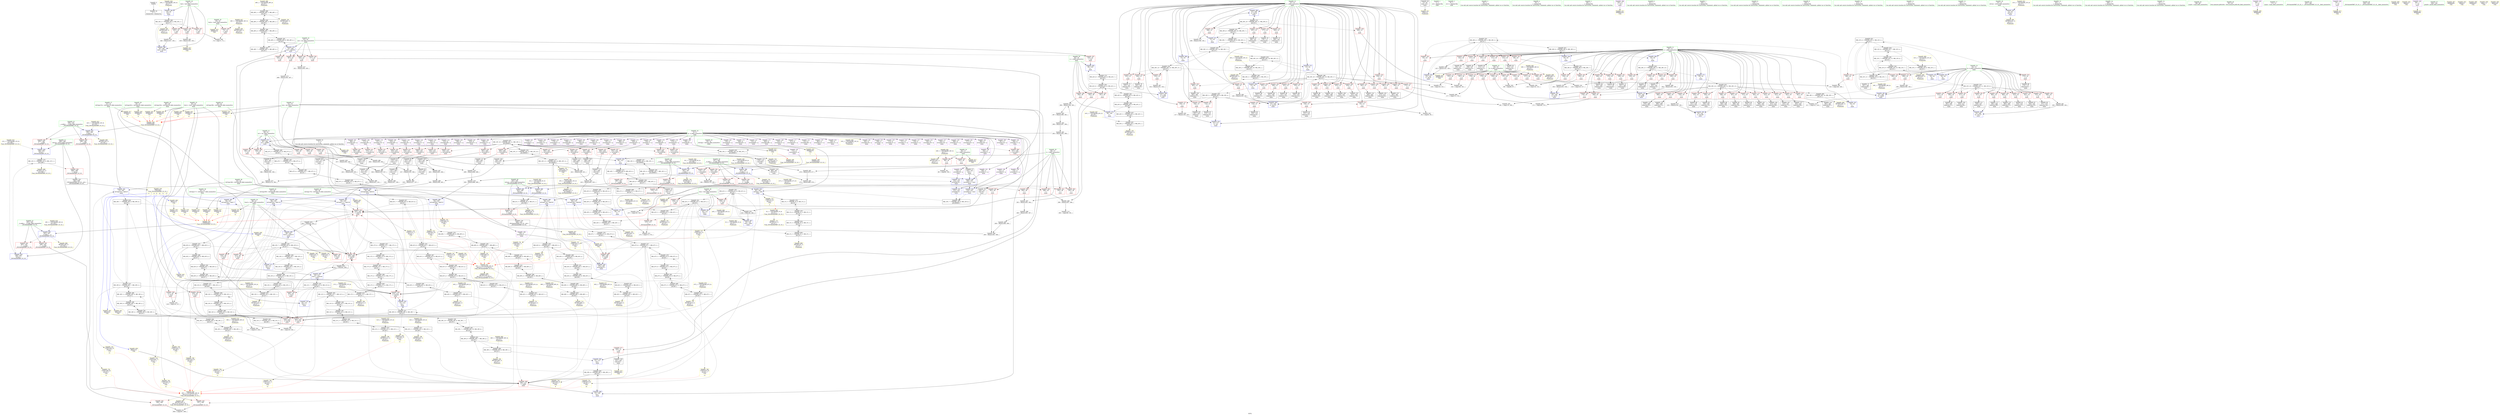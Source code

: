 digraph "SVFG" {
	label="SVFG";

	Node0x5635641ac640 [shape=record,color=grey,label="{NodeID: 0\nNullPtr}"];
	Node0x5635641ac640 -> Node0x5635641c01d0[style=solid];
	Node0x563564224da0 [shape=record,color=yellow,style=double,label="{NodeID: 692\nRETMU(24V_3)\npts\{17 \}\nFun[main]}"];
	Node0x5635642136d0 [shape=record,color=black,label="{NodeID: 609\nMR_49V_2 = PHI(MR_49V_3, MR_49V_1, )\npts\{43 \}\n}"];
	Node0x5635642136d0 -> Node0x56356421ccd0[style=dashed];
	Node0x5635642136d0 -> Node0x563564225900[style=dashed];
	Node0x5635641f8fc0 [shape=record,color=black,label="{NodeID: 526\nMR_65V_6 = PHI(MR_65V_7, MR_65V_5, )\npts\{59 \}\n}"];
	Node0x5635641f8fc0 -> Node0x5635641d05d0[style=dashed];
	Node0x5635641f8fc0 -> Node0x5635641d09e0[style=dashed];
	Node0x5635641f8fc0 -> Node0x5635641d12d0[style=dashed];
	Node0x5635641f8fc0 -> Node0x5635641c8420[style=dashed];
	Node0x5635641f8fc0 -> Node0x563564206ed0[style=dashed];
	Node0x5635641f8fc0 -> Node0x563564227fe0[style=dashed];
	Node0x5635641d8c80 [shape=record,color=yellow,style=double,label="{NodeID: 443\nARet(502)\nCS[]}"];
	Node0x5635641d8c80 -> Node0x5635641d1200[style=solid];
	Node0x5635641d2b30 [shape=record,color=blue,label="{NodeID: 360\n22\<--199\nj\<--inc54\nmain\n}"];
	Node0x5635641d2b30 -> Node0x563564208cd0[style=dashed];
	Node0x5635641ce7c0 [shape=record,color=red,label="{NodeID: 277\n540\<--32\n\<--res\nmain\n}"];
	Node0x5635641ce7c0 -> Node0x5635641c4e80[style=solid];
	Node0x5635641c25f0 [shape=record,color=red,label="{NodeID: 194\n111\<--20\n\<--i\nmain\n}"];
	Node0x5635641c25f0 -> Node0x5635641c0710[style=solid];
	Node0x5635641bf0f0 [shape=record,color=black,label="{NodeID: 111\n438\<--437\nidxprom181\<--\nmain\n}"];
	Node0x563564178870 [shape=record,color=green,label="{NodeID: 28\n34\<--35\ntres\<--tres_field_insensitive\nmain\n}"];
	Node0x563564178870 -> Node0x5635641ce890[style=solid];
	Node0x563564178870 -> Node0x5635641ce960[style=solid];
	Node0x563564178870 -> Node0x5635641d2f40[style=solid];
	Node0x563564178870 -> Node0x5635641d30e0[style=solid];
	Node0x563564178870 -> Node0x5635641c9fc0[style=solid];
	Node0x563564226650 [shape=record,color=yellow,style=double,label="{NodeID: 720\nRETMU(4V_3)\npts\{564 \}\nFun[_ZSt3minIxERKT_S2_S2_]}"];
	Node0x56356421c2d0 [shape=record,color=black,label="{NodeID: 637\nMR_45V_3 = PHI(MR_45V_4, MR_45V_2, )\npts\{39 \}\n}"];
	Node0x56356421c2d0 -> Node0x56356420b9d0[style=dashed];
	Node0x56356421c2d0 -> Node0x563564212cd0[style=dashed];
	Node0x5635641f63c0 [shape=record,color=black,label="{NodeID: 554\nMR_30V_14 = PHI(MR_30V_15, MR_30V_13, )\npts\{23 \}\n}"];
	Node0x5635641f63c0 -> Node0x5635641cc400[style=dashed];
	Node0x5635641f63c0 -> Node0x5635641cc4d0[style=dashed];
	Node0x5635641f63c0 -> Node0x5635641cc5a0[style=dashed];
	Node0x5635641f63c0 -> Node0x5635641cc670[style=dashed];
	Node0x5635641f63c0 -> Node0x5635641d31b0[style=dashed];
	Node0x5635641f63c0 -> Node0x563564219ad0[style=dashed];
	Node0x5635641dc420 [shape=record,color=grey,label="{NodeID: 471\n199 = Binary(198, 138, )\n}"];
	Node0x5635641dc420 -> Node0x5635641d2b30[style=solid];
	Node0x5635641c85c0 [shape=record,color=blue,label="{NodeID: 388\n62\<--500\nref.tmp209\<--add222\nmain\n}"];
	Node0x5635641c85c0 -> Node0x5635641d1200[style=dashed];
	Node0x5635641c85c0 -> Node0x56356420a0d0[style=dashed];
	Node0x5635641c85c0 -> Node0x563564227460[style=dashed];
	Node0x5635641cfe80 [shape=record,color=red,label="{NodeID: 305\n183\<--182\n\<--arrayidx47\nmain\n}"];
	Node0x5635641cfe80 -> Node0x5635641dc120[style=solid];
	Node0x5635641c3cb0 [shape=record,color=red,label="{NodeID: 222\n92\<--22\n\<--j\nmain\n}"];
	Node0x5635641c3cb0 -> Node0x5635641e12b0[style=solid];
	Node0x5635641c5770 [shape=record,color=purple,label="{NodeID: 139\n166\<--4\narrayidx37\<--g\nmain\n}"];
	Node0x5635641c03d0 [shape=record,color=black,label="{NodeID: 56\n13\<--65\nmain_ret\<--\nmain\n}"];
	Node0x5635641c03d0 -> Node0x5635641d9b40[style=solid];
	Node0x563564222b60 [shape=record,color=yellow,style=double,label="{NodeID: 665\n41V_1 = ENCHI(MR_41V_0)\npts\{35 \}\nFun[main]}"];
	Node0x563564222b60 -> Node0x5635642122d0[style=dashed];
	Node0x56356420afd0 [shape=record,color=black,label="{NodeID: 582\nMR_39V_7 = PHI(MR_39V_10, MR_39V_6, )\npts\{33 \}\n}"];
	Node0x56356420afd0 -> Node0x5635641fd0c0[style=dashed];
	Node0x56356420afd0 -> Node0x5635641f6aa0[style=dashed];
	Node0x56356420afd0 -> Node0x56356421b8d0[style=dashed];
	Node0x5635641e0e30 [shape=record,color=grey,label="{NodeID: 499\n277 = cmp(275, 276, )\n}"];
	Node0x5635641c9c80 [shape=record,color=yellow,style=double,label="{NodeID: 416\nAPARM(30)\nCS[]|{<s0>5}}"];
	Node0x5635641c9c80:s0 -> Node0x5635641d9400[style=solid,color=red];
	Node0x5635641d1540 [shape=record,color=red,label="{NodeID: 333\n580\<--565\n\<--__a.addr\n_ZSt3minIxERKT_S2_S2_\n}"];
	Node0x5635641d1540 -> Node0x5635641c8f80[style=solid];
	Node0x5635641cd1d0 [shape=record,color=red,label="{NodeID: 250\n492\<--22\n\<--j\nmain\n}"];
	Node0x5635641cd1d0 -> Node0x5635641c4ce0[style=solid];
	Node0x5635641c6e30 [shape=record,color=purple,label="{NodeID: 167\n416\<--4\narrayidx167\<--g\nmain\n}"];
	Node0x5635641c1a90 [shape=record,color=black,label="{NodeID: 84\n332\<--331\nidxprom112\<--\nmain\n}"];
	Node0x5635641bc1a0 [shape=record,color=green,label="{NodeID: 1\n7\<--1\n.str\<--dummyObj\nGlob }"];
	Node0x563564224e80 [shape=record,color=yellow,style=double,label="{NodeID: 693\nRETMU(26V_1)\npts\{19 \}\nFun[main]}"];
	Node0x563564213bd0 [shape=record,color=black,label="{NodeID: 610\nMR_51V_2 = PHI(MR_51V_3, MR_51V_1, )\npts\{45 \}\n}"];
	Node0x563564213bd0 -> Node0x5635641d01c0[style=dashed];
	Node0x563564213bd0 -> Node0x56356421d1d0[style=dashed];
	Node0x563564213bd0 -> Node0x5635642259e0[style=dashed];
	Node0x5635641f94c0 [shape=record,color=black,label="{NodeID: 527\nMR_67V_6 = PHI(MR_67V_7, MR_67V_5, )\npts\{61 \}\n}"];
	Node0x5635641f94c0 -> Node0x5635641d05d0[style=dashed];
	Node0x5635641f94c0 -> Node0x5635641d09e0[style=dashed];
	Node0x5635641f94c0 -> Node0x5635641d0df0[style=dashed];
	Node0x5635641f94c0 -> Node0x5635641d12d0[style=dashed];
	Node0x5635641f94c0 -> Node0x5635641c84f0[style=dashed];
	Node0x5635641f94c0 -> Node0x5635642073d0[style=dashed];
	Node0x5635641f94c0 -> Node0x563564209bd0[style=dashed];
	Node0x5635641f94c0 -> Node0x5635642280c0[style=dashed];
	Node0x5635641d8d10 [shape=record,color=yellow,style=double,label="{NodeID: 444\nARet(512)\nCS[]}"];
	Node0x5635641d8d10 -> Node0x5635641d86a0[style=solid];
	Node0x5635641d2c00 [shape=record,color=blue,label="{NodeID: 361\n20\<--204\ni\<--inc57\nmain\n}"];
	Node0x5635641d2c00 -> Node0x5635641fa8c0[style=dashed];
	Node0x5635641ce890 [shape=record,color=red,label="{NodeID: 278\n228\<--34\n\<--tres\nmain\n}"];
	Node0x5635641ce890 -> Node0x5635641e24b0[style=solid];
	Node0x5635641c26c0 [shape=record,color=red,label="{NodeID: 195\n122\<--20\n\<--i\nmain\n}"];
	Node0x5635641c26c0 -> Node0x5635641c0980[style=solid];
	Node0x5635641bf1c0 [shape=record,color=black,label="{NodeID: 112\n441\<--440\nconv183\<--\nmain\n}"];
	Node0x5635641bf1c0 -> Node0x5635641dbb20[style=solid];
	Node0x563564178940 [shape=record,color=green,label="{NodeID: 29\n36\<--37\nl\<--l_field_insensitive\nmain\n}"];
	Node0x563564178940 -> Node0x5635641cea30[style=solid];
	Node0x563564178940 -> Node0x5635641ceb00[style=solid];
	Node0x563564178940 -> Node0x5635641cebd0[style=solid];
	Node0x563564178940 -> Node0x5635641ceca0[style=solid];
	Node0x563564178940 -> Node0x5635641ced70[style=solid];
	Node0x563564178940 -> Node0x5635641d35c0[style=solid];
	Node0x563564178940 -> Node0x5635641c89d0[style=solid];
	Node0x563564226730 [shape=record,color=yellow,style=double,label="{NodeID: 721\nRETMU(2V_1)\npts\{31 \}\nFun[_ZSt3minIxERKT_S2_S2_]}"];
	Node0x56356421c7d0 [shape=record,color=black,label="{NodeID: 638\nMR_47V_3 = PHI(MR_47V_4, MR_47V_2, )\npts\{41 \}\n}"];
	Node0x56356421c7d0 -> Node0x56356420bed0[style=dashed];
	Node0x56356421c7d0 -> Node0x5635642131d0[style=dashed];
	Node0x5635641f68c0 [shape=record,color=black,label="{NodeID: 555\nMR_41V_5 = PHI(MR_41V_6, MR_41V_4, )\npts\{35 \}\n}"];
	Node0x5635641f68c0 -> Node0x5635641ce890[style=dashed];
	Node0x5635641f68c0 -> Node0x5635641ce960[style=dashed];
	Node0x5635641f68c0 -> Node0x5635641d01c0[style=dashed];
	Node0x5635641f68c0 -> Node0x5635641d30e0[style=dashed];
	Node0x5635641f68c0 -> Node0x56356421a4d0[style=dashed];
	Node0x5635641f68c0 -> Node0x563564226da0[style=dashed];
	Node0x5635641dc5a0 [shape=record,color=grey,label="{NodeID: 472\n535 = Binary(534, 138, )\n}"];
	Node0x5635641dc5a0 -> Node0x5635641c8b70[style=solid];
	Node0x5635641c8690 [shape=record,color=blue,label="{NodeID: 389\n46\<--505\ntres2\<--cond225\nmain\n}"];
	Node0x5635641c8690 -> Node0x5635641f71c0[style=dashed];
	Node0x5635641cff50 [shape=record,color=red,label="{NodeID: 306\n189\<--186\n\<--call48\nmain\n}"];
	Node0x5635641cff50 -> Node0x5635641d2a60[style=solid];
	Node0x5635641c3d80 [shape=record,color=red,label="{NodeID: 223\n104\<--22\n\<--j\nmain\n}"];
	Node0x5635641c3d80 -> Node0x5635641c0570[style=solid];
	Node0x5635641c5840 [shape=record,color=purple,label="{NodeID: 140\n169\<--4\narrayidx39\<--g\nmain\n}"];
	Node0x5635641c5840 -> Node0x5635641c9bb0[style=solid];
	Node0x5635641c04a0 [shape=record,color=black,label="{NodeID: 57\n103\<--102\nconv\<--\nmain\n}"];
	Node0x5635641c04a0 -> Node0x5635641d2240[style=solid];
	Node0x5635641c04a0 -> Node0x5635641d2310[style=solid];
	Node0x563564222c40 [shape=record,color=yellow,style=double,label="{NodeID: 666\n43V_1 = ENCHI(MR_43V_0)\npts\{37 \}\nFun[main]}"];
	Node0x563564222c40 -> Node0x5635642127d0[style=dashed];
	Node0x56356420b4d0 [shape=record,color=black,label="{NodeID: 583\nMR_43V_4 = PHI(MR_43V_9, MR_43V_3, )\npts\{37 \}\n}"];
	Node0x56356420b4d0 -> Node0x5635641d35c0[style=dashed];
	Node0x56356420b4d0 -> Node0x5635641fd5c0[style=dashed];
	Node0x56356420b4d0 -> Node0x56356421bdd0[style=dashed];
	Node0x5635641e0fb0 [shape=record,color=grey,label="{NodeID: 500\n150 = cmp(148, 149, )\n}"];
	Node0x5635641c9d50 [shape=record,color=yellow,style=double,label="{NodeID: 417\nAPARM(52)\nCS[]|{<s0>8}}"];
	Node0x5635641c9d50:s0 -> Node0x5635641d8f20[style=solid,color=red];
	Node0x5635641d1610 [shape=record,color=red,label="{NodeID: 334\n571\<--567\n\<--__b.addr\n_ZSt3minIxERKT_S2_S2_\n}"];
	Node0x5635641d1610 -> Node0x5635641d17b0[style=solid];
	Node0x5635641cd2a0 [shape=record,color=red,label="{NodeID: 251\n529\<--22\n\<--j\nmain\n}"];
	Node0x5635641cd2a0 -> Node0x5635641caeb0[style=solid];
	Node0x5635641c6f00 [shape=record,color=purple,label="{NodeID: 168\n419\<--4\narrayidx169\<--g\nmain\n}"];
	Node0x5635641c6f00 -> Node0x5635641d0ab0[style=solid];
	Node0x5635641c1b60 [shape=record,color=black,label="{NodeID: 85\n335\<--334\nconv114\<--\nmain\n}"];
	Node0x5635641c1b60 -> Node0x5635641caa30[style=solid];
	Node0x563564176460 [shape=record,color=green,label="{NodeID: 2\n9\<--1\n.str.1\<--dummyObj\nGlob }"];
	Node0x563564224f60 [shape=record,color=yellow,style=double,label="{NodeID: 694\nRETMU(28V_2)\npts\{21 \}\nFun[main]}"];
	Node0x5635642140d0 [shape=record,color=black,label="{NodeID: 611\nMR_53V_2 = PHI(MR_53V_3, MR_53V_1, )\npts\{47 \}\n}"];
	Node0x5635642140d0 -> Node0x5635641d01c0[style=dashed];
	Node0x5635642140d0 -> Node0x56356421d6d0[style=dashed];
	Node0x5635642140d0 -> Node0x563564225ac0[style=dashed];
	Node0x5635641f99c0 [shape=record,color=black,label="{NodeID: 528\nMR_69V_6 = PHI(MR_69V_7, MR_69V_5, )\npts\{63 \}\n}"];
	Node0x5635641f99c0 -> Node0x5635641d05d0[style=dashed];
	Node0x5635641f99c0 -> Node0x5635641d09e0[style=dashed];
	Node0x5635641f99c0 -> Node0x5635641d0df0[style=dashed];
	Node0x5635641f99c0 -> Node0x5635641d12d0[style=dashed];
	Node0x5635641f99c0 -> Node0x5635641c85c0[style=dashed];
	Node0x5635641f99c0 -> Node0x5635642078d0[style=dashed];
	Node0x5635641f99c0 -> Node0x56356420a0d0[style=dashed];
	Node0x5635641f99c0 -> Node0x5635642281a0[style=dashed];
	Node0x5635641d8da0 [shape=record,color=yellow,style=double,label="{NodeID: 445\nARet(513)\nCS[]}"];
	Node0x5635641d8da0 -> Node0x5635641d12d0[style=solid];
	Node0x5635641d2cd0 [shape=record,color=blue,label="{NodeID: 362\n24\<--209\nk\<--inc60\nmain\n}"];
	Node0x5635641d2cd0 -> Node0x5635642172d0[style=dashed];
	Node0x5635641ce960 [shape=record,color=red,label="{NodeID: 279\n239\<--34\n\<--tres\nmain\n}"];
	Node0x5635641ce960 -> Node0x5635641da800[style=solid];
	Node0x5635641c2790 [shape=record,color=red,label="{NodeID: 196\n127\<--20\n\<--i\nmain\n}"];
	Node0x5635641c2790 -> Node0x5635641c0a50[style=solid];
	Node0x5635641bf290 [shape=record,color=black,label="{NodeID: 113\n443\<--442\nidxprom184\<--\nmain\n}"];
	Node0x563564178a10 [shape=record,color=green,label="{NodeID: 30\n38\<--39\nr\<--r_field_insensitive\nmain\n}"];
	Node0x563564178a10 -> Node0x5635641cee40[style=solid];
	Node0x563564178a10 -> Node0x5635641cef10[style=solid];
	Node0x563564178a10 -> Node0x5635641cefe0[style=solid];
	Node0x563564178a10 -> Node0x5635641d3690[style=solid];
	Node0x563564178a10 -> Node0x5635641c8900[style=solid];
	Node0x563564226810 [shape=record,color=yellow,style=double,label="{NodeID: 722\nCSMU(2V_6)\npts\{31 \}\nCS[]|{<s0>5}}"];
	Node0x563564226810:s0 -> Node0x563564223d10[style=dashed,color=red];
	Node0x56356421ccd0 [shape=record,color=black,label="{NodeID: 639\nMR_49V_3 = PHI(MR_49V_4, MR_49V_2, )\npts\{43 \}\n}"];
	Node0x56356421ccd0 -> Node0x56356420c3d0[style=dashed];
	Node0x56356421ccd0 -> Node0x5635642136d0[style=dashed];
	Node0x5635641f69b0 [shape=record,color=black,label="{NodeID: 556\nMR_32V_8 = PHI(MR_32V_10, MR_32V_7, )\npts\{25 \}\n}"];
	Node0x5635641f69b0 -> Node0x5635641d3aa0[style=dashed];
	Node0x5635641f69b0 -> Node0x5635641fcbc0[style=dashed];
	Node0x5635641dc720 [shape=record,color=grey,label="{NodeID: 473\n498 = Binary(285, 497, )\n}"];
	Node0x5635641dc720 -> Node0x5635641ca5b0[style=solid];
	Node0x5635641c8760 [shape=record,color=blue,label="{NodeID: 390\n24\<--509\nk\<--inc227\nmain\n}"];
	Node0x5635641c8760 -> Node0x5635641f6bd0[style=dashed];
	Node0x5635641d0020 [shape=record,color=red,label="{NodeID: 307\n235\<--234\n\<--arrayidx71\nmain\n}"];
	Node0x5635641d0020 -> Node0x5635641c1410[style=solid];
	Node0x5635641c3e50 [shape=record,color=red,label="{NodeID: 224\n114\<--22\n\<--j\nmain\n}"];
	Node0x5635641c3e50 -> Node0x5635641c07e0[style=solid];
	Node0x5635641c5910 [shape=record,color=purple,label="{NodeID: 141\n172\<--4\narrayidx41\<--g\nmain\n}"];
	Node0x5635641c0570 [shape=record,color=black,label="{NodeID: 58\n105\<--104\nidxprom\<--\nmain\n}"];
	Node0x563564222d20 [shape=record,color=yellow,style=double,label="{NodeID: 667\n45V_1 = ENCHI(MR_45V_0)\npts\{39 \}\nFun[main]}"];
	Node0x563564222d20 -> Node0x563564212cd0[style=dashed];
	Node0x56356420b9d0 [shape=record,color=black,label="{NodeID: 584\nMR_45V_4 = PHI(MR_45V_9, MR_45V_3, )\npts\{39 \}\n}"];
	Node0x56356420b9d0 -> Node0x5635641d3690[style=dashed];
	Node0x56356420b9d0 -> Node0x5635641fdac0[style=dashed];
	Node0x56356420b9d0 -> Node0x56356421c2d0[style=dashed];
	Node0x5635641e1130 [shape=record,color=grey,label="{NodeID: 501\n99 = cmp(98, 100, )\n}"];
	Node0x5635641c9e20 [shape=record,color=yellow,style=double,label="{NodeID: 418\nAPARM(54)\nCS[]|{<s0>8}}"];
	Node0x5635641c9e20:s0 -> Node0x5635641d9130[style=solid,color=red];
	Node0x5635641d16e0 [shape=record,color=red,label="{NodeID: 335\n577\<--567\n\<--__b.addr\n_ZSt3minIxERKT_S2_S2_\n}"];
	Node0x5635641d16e0 -> Node0x5635641c8eb0[style=solid];
	Node0x5635641cd370 [shape=record,color=red,label="{NodeID: 252\n148\<--24\n\<--k\nmain\n}"];
	Node0x5635641cd370 -> Node0x5635641e0fb0[style=solid];
	Node0x5635641c6fd0 [shape=record,color=purple,label="{NodeID: 169\n424\<--4\narrayidx172\<--g\nmain\n}"];
	Node0x5635641c1c30 [shape=record,color=black,label="{NodeID: 86\n341\<--340\nidxprom118\<--\nmain\n}"];
	Node0x5635641764f0 [shape=record,color=green,label="{NodeID: 3\n65\<--1\n\<--dummyObj\nCan only get source location for instruction, argument, global var or function.}"];
	Node0x563564225040 [shape=record,color=yellow,style=double,label="{NodeID: 695\nRETMU(30V_2)\npts\{23 \}\nFun[main]}"];
	Node0x5635642145d0 [shape=record,color=black,label="{NodeID: 612\nMR_55V_2 = PHI(MR_55V_3, MR_55V_1, )\npts\{49 \}\n}"];
	Node0x5635642145d0 -> Node0x5635641d01c0[style=dashed];
	Node0x5635642145d0 -> Node0x56356421dbd0[style=dashed];
	Node0x5635642145d0 -> Node0x563564225ba0[style=dashed];
	Node0x5635641f9ec0 [shape=record,color=black,label="{NodeID: 529\nMR_30V_5 = PHI(MR_30V_6, MR_30V_4, )\npts\{23 \}\n}"];
	Node0x5635641f9ec0 -> Node0x5635641c3cb0[style=dashed];
	Node0x5635641f9ec0 -> Node0x5635641c3d80[style=dashed];
	Node0x5635641f9ec0 -> Node0x5635641c3e50[style=dashed];
	Node0x5635641f9ec0 -> Node0x5635641c3f20[style=dashed];
	Node0x5635641f9ec0 -> Node0x5635641c3ff0[style=dashed];
	Node0x5635641f9ec0 -> Node0x5635641c40c0[style=dashed];
	Node0x5635641f9ec0 -> Node0x5635641d2580[style=dashed];
	Node0x5635641f9ec0 -> Node0x5635641fc1c0[style=dashed];
	Node0x5635641d8f20 [shape=record,color=yellow,style=double,label="{NodeID: 446\nFPARM(586)\nFun[_ZSt3minIeERKT_S2_S2_]}"];
	Node0x5635641d8f20 -> Node0x5635641c9050[style=solid];
	Node0x5635641d2da0 [shape=record,color=blue,label="{NodeID: 363\n32\<--213\nres\<--\nmain\n}"];
	Node0x5635641d2da0 -> Node0x563564219fd0[style=dashed];
	Node0x5635641cea30 [shape=record,color=red,label="{NodeID: 280\n288\<--36\n\<--l\nmain\n}"];
	Node0x5635641cea30 -> Node0x5635641db3a0[style=solid];
	Node0x5635641c2860 [shape=record,color=red,label="{NodeID: 197\n142\<--20\n\<--i\nmain\n}"];
	Node0x5635641c2860 -> Node0x5635641dada0[style=solid];
	Node0x5635641bf360 [shape=record,color=black,label="{NodeID: 114\n446\<--445\nidxprom186\<--\nmain\n}"];
	Node0x563564178ae0 [shape=record,color=green,label="{NodeID: 31\n40\<--41\nm1\<--m1_field_insensitive\nmain\n}"];
	Node0x563564178ae0 -> Node0x5635641cf0b0[style=solid];
	Node0x563564178ae0 -> Node0x5635641cf180[style=solid];
	Node0x563564178ae0 -> Node0x5635641cf250[style=solid];
	Node0x563564178ae0 -> Node0x5635641cf320[style=solid];
	Node0x563564178ae0 -> Node0x5635641cf3f0[style=solid];
	Node0x563564178ae0 -> Node0x5635641d3760[style=solid];
	Node0x563564226920 [shape=record,color=yellow,style=double,label="{NodeID: 723\nCSMU(10V_12)\npts\{60000 \}\nCS[]|{<s0>5}}"];
	Node0x563564226920:s0 -> Node0x563564223960[style=dashed,color=red];
	Node0x56356421d1d0 [shape=record,color=black,label="{NodeID: 640\nMR_51V_3 = PHI(MR_51V_4, MR_51V_2, )\npts\{45 \}\n}"];
	Node0x56356421d1d0 -> Node0x56356420c8d0[style=dashed];
	Node0x56356421d1d0 -> Node0x563564213bd0[style=dashed];
	Node0x5635641f6aa0 [shape=record,color=black,label="{NodeID: 557\nMR_39V_8 = PHI(MR_39V_9, MR_39V_7, )\npts\{33 \}\n}"];
	Node0x5635641f6aa0 -> Node0x5635641d05d0[style=dashed];
	Node0x5635641f6aa0 -> Node0x5635641d09e0[style=dashed];
	Node0x5635641f6aa0 -> Node0x5635641d0df0[style=dashed];
	Node0x5635641f6aa0 -> Node0x5635641d1200[style=dashed];
	Node0x5635641f6aa0 -> Node0x5635641d12d0[style=dashed];
	Node0x5635641f6aa0 -> Node0x5635641c8830[style=dashed];
	Node0x5635641f6aa0 -> Node0x5635641fd0c0[style=dashed];
	Node0x5635641f6aa0 -> Node0x563564227780[style=dashed];
	Node0x5635641dc8a0 [shape=record,color=grey,label="{NodeID: 474\n548 = Binary(547, 138, )\n}"];
	Node0x5635641dc8a0 -> Node0x5635641c8c40[style=solid];
	Node0x5635641c8830 [shape=record,color=blue,label="{NodeID: 391\n32\<--514\nres\<--\nmain\n}"];
	Node0x5635641c8830 -> Node0x5635641f6aa0[style=dashed];
	Node0x5635641d00f0 [shape=record,color=red,label="{NodeID: 308\n247\<--246\n\<--arrayidx77\nmain\n}"];
	Node0x5635641d00f0 -> Node0x5635641c1680[style=solid];
	Node0x5635641c3f20 [shape=record,color=red,label="{NodeID: 225\n119\<--22\n\<--j\nmain\n}"];
	Node0x5635641c3f20 -> Node0x5635641c08b0[style=solid];
	Node0x5635641c59e0 [shape=record,color=purple,label="{NodeID: 142\n175\<--4\narrayidx43\<--g\nmain\n}"];
	Node0x5635641c59e0 -> Node0x5635641cfdb0[style=solid];
	Node0x5635641c0640 [shape=record,color=black,label="{NodeID: 59\n108\<--107\nidxprom10\<--\nmain\n}"];
	Node0x563564222e00 [shape=record,color=yellow,style=double,label="{NodeID: 668\n47V_1 = ENCHI(MR_47V_0)\npts\{41 \}\nFun[main]}"];
	Node0x563564222e00 -> Node0x5635642131d0[style=dashed];
	Node0x56356420bed0 [shape=record,color=black,label="{NodeID: 585\nMR_47V_4 = PHI(MR_47V_7, MR_47V_3, )\npts\{41 \}\n}"];
	Node0x56356420bed0 -> Node0x5635641fdfc0[style=dashed];
	Node0x56356420bed0 -> Node0x5635642041d0[style=dashed];
	Node0x56356420bed0 -> Node0x56356421c7d0[style=dashed];
	Node0x5635641e12b0 [shape=record,color=grey,label="{NodeID: 502\n94 = cmp(92, 93, )\n}"];
	Node0x5635641c9ef0 [shape=record,color=yellow,style=double,label="{NodeID: 419\nAPARM(32)\nCS[]|{<s0>6}}"];
	Node0x5635641c9ef0:s0 -> Node0x5635641d8f20[style=solid,color=red];
	Node0x5635641d17b0 [shape=record,color=red,label="{NodeID: 336\n572\<--571\n\<--\n_ZSt3minIxERKT_S2_S2_\n}"];
	Node0x5635641d17b0 -> Node0x5635641e21b0[style=solid];
	Node0x5635641cd440 [shape=record,color=red,label="{NodeID: 253\n173\<--24\n\<--k\nmain\n}"];
	Node0x5635641cd440 -> Node0x5635641c0e60[style=solid];
	Node0x5635641c70a0 [shape=record,color=purple,label="{NodeID: 170\n427\<--4\narrayidx174\<--g\nmain\n}"];
	Node0x5635641c70a0 -> Node0x5635641d0b80[style=solid];
	Node0x5635641c1d00 [shape=record,color=black,label="{NodeID: 87\n344\<--343\nidxprom120\<--\nmain\n}"];
	Node0x563564176bf0 [shape=record,color=green,label="{NodeID: 4\n79\<--1\n\<--dummyObj\nCan only get source location for instruction, argument, global var or function.}"];
	Node0x563564225120 [shape=record,color=yellow,style=double,label="{NodeID: 696\nRETMU(32V_2)\npts\{25 \}\nFun[main]}"];
	Node0x563564214ad0 [shape=record,color=black,label="{NodeID: 613\nMR_57V_2 = PHI(MR_57V_3, MR_57V_1, )\npts\{51 \}\n}"];
	Node0x563564214ad0 -> Node0x5635641d01c0[style=dashed];
	Node0x563564214ad0 -> Node0x56356421e0d0[style=dashed];
	Node0x563564214ad0 -> Node0x563564225c80[style=dashed];
	Node0x5635641fa3c0 [shape=record,color=black,label="{NodeID: 530\nMR_10V_4 = PHI(MR_10V_7, MR_10V_3, )\npts\{60000 \}\n}"];
	Node0x5635641fa3c0 -> Node0x5635641d2240[style=dashed];
	Node0x5635641fa3c0 -> Node0x5635641d23e0[style=dashed];
	Node0x5635641fa3c0 -> Node0x5635641fc6c0[style=dashed];
	Node0x5635641d9130 [shape=record,color=yellow,style=double,label="{NodeID: 447\nFPARM(587)\nFun[_ZSt3minIeERKT_S2_S2_]}"];
	Node0x5635641d9130 -> Node0x5635641c9120[style=solid];
	Node0x5635641d2e70 [shape=record,color=blue,label="{NodeID: 364\n20\<--65\ni\<--\nmain\n}"];
	Node0x5635641d2e70 -> Node0x5635642195d0[style=dashed];
	Node0x5635641ceb00 [shape=record,color=red,label="{NodeID: 281\n293\<--36\n\<--l\nmain\n}"];
	Node0x5635641ceb00 -> Node0x5635641cb930[style=solid];
	Node0x5635641c2930 [shape=record,color=red,label="{NodeID: 198\n154\<--20\n\<--i\nmain\n}"];
	Node0x5635641c2930 -> Node0x5635641e1d30[style=solid];
	Node0x5635641c4470 [shape=record,color=black,label="{NodeID: 115\n449\<--448\nconv188\<--\nmain\n}"];
	Node0x5635641c4470 -> Node0x5635641db820[style=solid];
	Node0x563564178bb0 [shape=record,color=green,label="{NodeID: 32\n42\<--43\nm2\<--m2_field_insensitive\nmain\n}"];
	Node0x563564178bb0 -> Node0x5635641cf4c0[style=solid];
	Node0x563564178bb0 -> Node0x5635641cf590[style=solid];
	Node0x563564178bb0 -> Node0x5635641cf660[style=solid];
	Node0x563564178bb0 -> Node0x5635641cf730[style=solid];
	Node0x563564178bb0 -> Node0x5635641cf800[style=solid];
	Node0x563564178bb0 -> Node0x5635641d3830[style=solid];
	Node0x563564226a00 [shape=record,color=yellow,style=double,label="{NodeID: 724\nCSMU(59V_8)\npts\{53 \}\nCS[]|{<s0>8}}"];
	Node0x563564226a00:s0 -> Node0x563564201bc0[style=dashed,color=red];
	Node0x56356421d6d0 [shape=record,color=black,label="{NodeID: 641\nMR_53V_3 = PHI(MR_53V_4, MR_53V_2, )\npts\{47 \}\n}"];
	Node0x56356421d6d0 -> Node0x56356420cdd0[style=dashed];
	Node0x56356421d6d0 -> Node0x5635642140d0[style=dashed];
	Node0x563564203800 [shape=record,color=black,label="{NodeID: 558\nMR_43V_6 = PHI(MR_43V_7, MR_43V_5, )\npts\{37 \}\n}"];
	Node0x563564203800 -> Node0x5635641cea30[style=dashed];
	Node0x563564203800 -> Node0x5635641ceb00[style=dashed];
	Node0x563564203800 -> Node0x5635641cebd0[style=dashed];
	Node0x563564203800 -> Node0x5635641ceca0[style=dashed];
	Node0x563564203800 -> Node0x5635641ced70[style=dashed];
	Node0x563564203800 -> Node0x5635641c89d0[style=dashed];
	Node0x563564203800 -> Node0x5635641fd5c0[style=dashed];
	Node0x563564203800 -> Node0x563564207dd0[style=dashed];
	Node0x5635641dca20 [shape=record,color=grey,label="{NodeID: 475\n385 = Binary(374, 384, )\n}"];
	Node0x5635641dca20 -> Node0x5635641d3d10[style=solid];
	Node0x5635641c8900 [shape=record,color=blue,label="{NodeID: 392\n38\<--520\nr\<--\nmain\n}"];
	Node0x5635641c8900 -> Node0x5635642082d0[style=dashed];
	Node0x5635641d01c0 [shape=record,color=red,label="{NodeID: 309\n260\<--257\n\<--call82\nmain\n}"];
	Node0x5635641d01c0 -> Node0x5635641d3280[style=solid];
	Node0x5635641c3ff0 [shape=record,color=red,label="{NodeID: 226\n130\<--22\n\<--j\nmain\n}"];
	Node0x5635641c3ff0 -> Node0x5635641c0b20[style=solid];
	Node0x5635641c5ab0 [shape=record,color=purple,label="{NodeID: 143\n179\<--4\narrayidx45\<--g\nmain\n}"];
	Node0x5635641c0710 [shape=record,color=black,label="{NodeID: 60\n112\<--111\nidxprom12\<--\nmain\n}"];
	Node0x563564222ee0 [shape=record,color=yellow,style=double,label="{NodeID: 669\n49V_1 = ENCHI(MR_49V_0)\npts\{43 \}\nFun[main]}"];
	Node0x563564222ee0 -> Node0x5635642136d0[style=dashed];
	Node0x56356420c3d0 [shape=record,color=black,label="{NodeID: 586\nMR_49V_4 = PHI(MR_49V_7, MR_49V_3, )\npts\{43 \}\n}"];
	Node0x56356420c3d0 -> Node0x5635641fe4c0[style=dashed];
	Node0x56356420c3d0 -> Node0x5635642046d0[style=dashed];
	Node0x56356420c3d0 -> Node0x56356421ccd0[style=dashed];
	Node0x5635641e1430 [shape=record,color=grey,label="{NodeID: 503\n88 = cmp(86, 87, )\n}"];
	Node0x5635641c9fc0 [shape=record,color=yellow,style=double,label="{NodeID: 420\nAPARM(34)\nCS[]|{<s0>6}}"];
	Node0x5635641c9fc0:s0 -> Node0x5635641d9130[style=solid,color=red];
	Node0x5635641d1880 [shape=record,color=red,label="{NodeID: 337\n574\<--573\n\<--\n_ZSt3minIxERKT_S2_S2_\n}"];
	Node0x5635641d1880 -> Node0x5635641e21b0[style=solid];
	Node0x5635641cd510 [shape=record,color=red,label="{NodeID: 254\n180\<--24\n\<--k\nmain\n}"];
	Node0x5635641cd510 -> Node0x5635641c1000[style=solid];
	Node0x5635641c7170 [shape=record,color=purple,label="{NodeID: 171\n436\<--4\narrayidx180\<--g\nmain\n}"];
	Node0x5635641c1dd0 [shape=record,color=black,label="{NodeID: 88\n347\<--346\nconv122\<--\nmain\n}"];
	Node0x5635641c1dd0 -> Node0x5635641dbca0[style=solid];
	Node0x563564176cb0 [shape=record,color=green,label="{NodeID: 5\n80\<--1\n\<--dummyObj\nCan only get source location for instruction, argument, global var or function.}"];
	Node0x563564225200 [shape=record,color=yellow,style=double,label="{NodeID: 697\nRETMU(34V_1)\npts\{27 \}\nFun[main]}"];
	Node0x563564214fd0 [shape=record,color=black,label="{NodeID: 614\nMR_59V_2 = PHI(MR_59V_3, MR_59V_1, )\npts\{53 \}\n}"];
	Node0x563564214fd0 -> Node0x5635641d01c0[style=dashed];
	Node0x563564214fd0 -> Node0x56356421e5d0[style=dashed];
	Node0x563564214fd0 -> Node0x563564225d60[style=dashed];
	Node0x5635641fa8c0 [shape=record,color=black,label="{NodeID: 531\nMR_28V_8 = PHI(MR_28V_9, MR_28V_7, )\npts\{21 \}\n}"];
	Node0x5635641fa8c0 -> Node0x5635641c2930[style=dashed];
	Node0x5635641fa8c0 -> Node0x5635641c2a00[style=dashed];
	Node0x5635641fa8c0 -> Node0x5635641c2ad0[style=dashed];
	Node0x5635641fa8c0 -> Node0x5635641c2ba0[style=dashed];
	Node0x5635641fa8c0 -> Node0x5635641c2c70[style=dashed];
	Node0x5635641fa8c0 -> Node0x5635641d2c00[style=dashed];
	Node0x5635641fa8c0 -> Node0x5635642177d0[style=dashed];
	Node0x5635641d9340 [shape=record,color=yellow,style=double,label="{NodeID: 448\nFPARM(561)\nFun[_ZSt3minIxERKT_S2_S2_]}"];
	Node0x5635641d9340 -> Node0x5635641c8d10[style=solid];
	Node0x5635641d2f40 [shape=record,color=blue,label="{NodeID: 365\n34\<--221\ntres\<--\nmain\n}"];
	Node0x5635641d2f40 -> Node0x5635641f68c0[style=dashed];
	Node0x5635641cebd0 [shape=record,color=red,label="{NodeID: 282\n295\<--36\n\<--l\nmain\n}"];
	Node0x5635641cebd0 -> Node0x5635641ca730[style=solid];
	Node0x5635641c2a00 [shape=record,color=red,label="{NodeID: 199\n164\<--20\n\<--i\nmain\n}"];
	Node0x5635641c2a00 -> Node0x5635641c0bf0[style=solid];
	Node0x5635641c4500 [shape=record,color=black,label="{NodeID: 116\n462\<--461\nidxprom197\<--\nmain\n}"];
	Node0x563564178c80 [shape=record,color=green,label="{NodeID: 33\n44\<--45\ntres1\<--tres1_field_insensitive\nmain\n}"];
	Node0x563564178c80 -> Node0x5635641cf8d0[style=solid];
	Node0x563564178c80 -> Node0x5635641cf9a0[style=solid];
	Node0x563564178c80 -> Node0x5635641cfa70[style=solid];
	Node0x563564178c80 -> Node0x5635641d39d0[style=solid];
	Node0x563564178c80 -> Node0x5635641c8280[style=solid];
	Node0x563564178c80 -> Node0x5635641d8430[style=solid];
	Node0x563564226b60 [shape=record,color=yellow,style=double,label="{NodeID: 725\nCSMU(61V_8)\npts\{55 \}\nCS[]|{<s0>8}}"];
	Node0x563564226b60:s0 -> Node0x5635642026e0[style=dashed,color=red];
	Node0x56356421dbd0 [shape=record,color=black,label="{NodeID: 642\nMR_55V_3 = PHI(MR_55V_4, MR_55V_2, )\npts\{49 \}\n}"];
	Node0x56356421dbd0 -> Node0x56356420d2d0[style=dashed];
	Node0x56356421dbd0 -> Node0x5635642145d0[style=dashed];
	Node0x563564203cd0 [shape=record,color=black,label="{NodeID: 559\nMR_45V_6 = PHI(MR_45V_8, MR_45V_5, )\npts\{39 \}\n}"];
	Node0x563564203cd0 -> Node0x5635641cee40[style=dashed];
	Node0x563564203cd0 -> Node0x5635641cef10[style=dashed];
	Node0x563564203cd0 -> Node0x5635641cefe0[style=dashed];
	Node0x563564203cd0 -> Node0x5635641c8900[style=dashed];
	Node0x563564203cd0 -> Node0x5635641fdac0[style=dashed];
	Node0x563564203cd0 -> Node0x5635642082d0[style=dashed];
	Node0x5635641ca2b0 [shape=record,color=grey,label="{NodeID: 476\n500 = Binary(488, 499, )\n}"];
	Node0x5635641ca2b0 -> Node0x5635641c85c0[style=solid];
	Node0x5635641c89d0 [shape=record,color=blue,label="{NodeID: 393\n36\<--523\nl\<--\nmain\n}"];
	Node0x5635641c89d0 -> Node0x563564207dd0[style=dashed];
	Node0x5635641d0290 [shape=record,color=red,label="{NodeID: 310\n326\<--325\n\<--arrayidx108\nmain\n}"];
	Node0x5635641d0290 -> Node0x5635641c18f0[style=solid];
	Node0x5635641c40c0 [shape=record,color=red,label="{NodeID: 227\n136\<--22\n\<--j\nmain\n}"];
	Node0x5635641c40c0 -> Node0x5635641db220[style=solid];
	Node0x5635641c5b80 [shape=record,color=purple,label="{NodeID: 144\n182\<--4\narrayidx47\<--g\nmain\n}"];
	Node0x5635641c5b80 -> Node0x5635641cfe80[style=solid];
	Node0x5635641c07e0 [shape=record,color=black,label="{NodeID: 61\n115\<--114\nidxprom14\<--\nmain\n}"];
	Node0x563564222fc0 [shape=record,color=yellow,style=double,label="{NodeID: 670\n51V_1 = ENCHI(MR_51V_0)\npts\{45 \}\nFun[main]}"];
	Node0x563564222fc0 -> Node0x563564213bd0[style=dashed];
	Node0x56356420c8d0 [shape=record,color=black,label="{NodeID: 587\nMR_51V_4 = PHI(MR_51V_9, MR_51V_3, )\npts\{45 \}\n}"];
	Node0x56356420c8d0 -> Node0x5635641fe9c0[style=dashed];
	Node0x56356420c8d0 -> Node0x563564204bd0[style=dashed];
	Node0x56356420c8d0 -> Node0x56356421d1d0[style=dashed];
	Node0x5635641e15b0 [shape=record,color=grey,label="{NodeID: 504\n457 = cmp(413, 456, )\n}"];
	Node0x5635641ca090 [shape=record,color=yellow,style=double,label="{NodeID: 421\nAPARM(542)\nCS[]}"];
	Node0x5635641d1950 [shape=record,color=red,label="{NodeID: 338\n608\<--588\n\<--retval\n_ZSt3minIeERKT_S2_S2_\n}"];
	Node0x5635641d1950 -> Node0x5635641c5020[style=solid];
	Node0x5635641cd5e0 [shape=record,color=red,label="{NodeID: 255\n208\<--24\n\<--k\nmain\n}"];
	Node0x5635641cd5e0 -> Node0x5635641cb030[style=solid];
	Node0x5635641c7240 [shape=record,color=purple,label="{NodeID: 172\n439\<--4\narrayidx182\<--g\nmain\n}"];
	Node0x5635641c7240 -> Node0x5635641d0c50[style=solid];
	Node0x5635641c1ea0 [shape=record,color=black,label="{NodeID: 89\n349\<--348\nidxprom123\<--\nmain\n}"];
	Node0x563564177590 [shape=record,color=green,label="{NodeID: 6\n81\<--1\n\<--dummyObj\nCan only get source location for instruction, argument, global var or function.}"];
	Node0x5635642252e0 [shape=record,color=yellow,style=double,label="{NodeID: 698\nRETMU(36V_1)\npts\{29 \}\nFun[main]}"];
	Node0x5635642154d0 [shape=record,color=black,label="{NodeID: 615\nMR_61V_2 = PHI(MR_61V_3, MR_61V_1, )\npts\{55 \}\n}"];
	Node0x5635642154d0 -> Node0x5635641d01c0[style=dashed];
	Node0x5635642154d0 -> Node0x56356421ead0[style=dashed];
	Node0x5635642154d0 -> Node0x563564225e40[style=dashed];
	Node0x5635641fadc0 [shape=record,color=black,label="{NodeID: 532\nMR_30V_8 = PHI(MR_30V_10, MR_30V_7, )\npts\{23 \}\n}"];
	Node0x5635641fadc0 -> Node0x5635641d28c0[style=dashed];
	Node0x5635641fadc0 -> Node0x563564217cd0[style=dashed];
	Node0x5635641d9400 [shape=record,color=yellow,style=double,label="{NodeID: 449\nFPARM(562)\nFun[_ZSt3minIxERKT_S2_S2_]}"];
	Node0x5635641d9400 -> Node0x5635641c8de0[style=solid];
	Node0x5635641d3010 [shape=record,color=blue,label="{NodeID: 366\n22\<--65\nj\<--\nmain\n}"];
	Node0x5635641d3010 -> Node0x5635641f63c0[style=dashed];
	Node0x5635641ceca0 [shape=record,color=red,label="{NodeID: 283\n302\<--36\n\<--l\nmain\n}"];
	Node0x5635641ceca0 -> Node0x5635641cbdb0[style=solid];
	Node0x5635641c2ad0 [shape=record,color=red,label="{NodeID: 200\n170\<--20\n\<--i\nmain\n}"];
	Node0x5635641c2ad0 -> Node0x5635641c0d90[style=solid];
	Node0x5635641c4590 [shape=record,color=black,label="{NodeID: 117\n465\<--464\nidxprom199\<--\nmain\n}"];
	Node0x5635641be140 [shape=record,color=green,label="{NodeID: 34\n46\<--47\ntres2\<--tres2_field_insensitive\nmain\n}"];
	Node0x5635641be140 -> Node0x5635641cfb40[style=solid];
	Node0x5635641be140 -> Node0x5635641cfc10[style=solid];
	Node0x5635641be140 -> Node0x5635641cfce0[style=solid];
	Node0x5635641be140 -> Node0x5635641d3900[style=solid];
	Node0x5635641be140 -> Node0x5635641c8690[style=solid];
	Node0x5635641be140 -> Node0x5635641d8500[style=solid];
	Node0x563564226c40 [shape=record,color=yellow,style=double,label="{NodeID: 726\nCSMU(39V_4)\npts\{33 \}\nCS[]|{<s0>6}}"];
	Node0x563564226c40:s0 -> Node0x563564201bc0[style=dashed,color=red];
	Node0x56356421e0d0 [shape=record,color=black,label="{NodeID: 643\nMR_57V_3 = PHI(MR_57V_4, MR_57V_2, )\npts\{51 \}\n}"];
	Node0x56356421e0d0 -> Node0x56356420d7d0[style=dashed];
	Node0x56356421e0d0 -> Node0x563564214ad0[style=dashed];
	Node0x5635642041d0 [shape=record,color=black,label="{NodeID: 560\nMR_47V_5 = PHI(MR_47V_6, MR_47V_4, )\npts\{41 \}\n}"];
	Node0x5635642041d0 -> Node0x5635641d3760[style=dashed];
	Node0x5635642041d0 -> Node0x5635641fdfc0[style=dashed];
	Node0x5635641ca430 [shape=record,color=grey,label="{NodeID: 477\n384 = Binary(382, 383, )\n}"];
	Node0x5635641ca430 -> Node0x5635641dca20[style=solid];
	Node0x5635641c8aa0 [shape=record,color=blue,label="{NodeID: 394\n22\<--530\nj\<--inc237\nmain\n}"];
	Node0x5635641c8aa0 -> Node0x56356420a5d0[style=dashed];
	Node0x5635641d0360 [shape=record,color=red,label="{NodeID: 311\n334\<--333\n\<--arrayidx113\nmain\n}"];
	Node0x5635641d0360 -> Node0x5635641c1b60[style=solid];
	Node0x5635641c4190 [shape=record,color=red,label="{NodeID: 228\n160\<--22\n\<--j\nmain\n}"];
	Node0x5635641c4190 -> Node0x5635641e1bb0[style=solid];
	Node0x5635641c5c50 [shape=record,color=purple,label="{NodeID: 145\n192\<--4\narrayidx50\<--g\nmain\n}"];
	Node0x5635641c08b0 [shape=record,color=black,label="{NodeID: 62\n120\<--119\nidxprom16\<--\nmain\n}"];
	Node0x5635642230a0 [shape=record,color=yellow,style=double,label="{NodeID: 671\n53V_1 = ENCHI(MR_53V_0)\npts\{47 \}\nFun[main]}"];
	Node0x5635642230a0 -> Node0x5635642140d0[style=dashed];
	Node0x56356420cdd0 [shape=record,color=black,label="{NodeID: 588\nMR_53V_4 = PHI(MR_53V_9, MR_53V_3, )\npts\{47 \}\n}"];
	Node0x56356420cdd0 -> Node0x5635641feec0[style=dashed];
	Node0x56356420cdd0 -> Node0x5635642050d0[style=dashed];
	Node0x56356420cdd0 -> Node0x56356421d6d0[style=dashed];
	Node0x5635641e1730 [shape=record,color=grey,label="{NodeID: 505\n281 = cmp(279, 280, )\n}"];
	Node0x5635641ca160 [shape=record,color=yellow,style=double,label="{NodeID: 422\nAPARM(539)\nCS[]}"];
	Node0x5635641d1a20 [shape=record,color=red,label="{NodeID: 339\n598\<--590\n\<--__a.addr\n_ZSt3minIeERKT_S2_S2_\n}"];
	Node0x5635641d1a20 -> Node0x5635641d1e30[style=solid];
	Node0x5635641cd6b0 [shape=record,color=red,label="{NodeID: 256\n315\<--24\n\<--k\nmain\n}"];
	Node0x5635641cd6b0 -> Node0x5635641e2630[style=solid];
	Node0x5635641c7310 [shape=record,color=purple,label="{NodeID: 173\n444\<--4\narrayidx185\<--g\nmain\n}"];
	Node0x5635641c1f70 [shape=record,color=black,label="{NodeID: 90\n352\<--351\nidxprom125\<--\nmain\n}"];
	Node0x563564177650 [shape=record,color=green,label="{NodeID: 7\n100\<--1\n\<--dummyObj\nCan only get source location for instruction, argument, global var or function.}"];
	Node0x5635642253c0 [shape=record,color=yellow,style=double,label="{NodeID: 699\nRETMU(2V_2)\npts\{31 \}\nFun[main]}"];
	Node0x5635642159d0 [shape=record,color=black,label="{NodeID: 616\nMR_63V_2 = PHI(MR_63V_3, MR_63V_1, )\npts\{57 \}\n}"];
	Node0x5635642159d0 -> Node0x5635641d01c0[style=dashed];
	Node0x5635642159d0 -> Node0x56356421efd0[style=dashed];
	Node0x5635642159d0 -> Node0x563564225f20[style=dashed];
	Node0x5635641fb2c0 [shape=record,color=black,label="{NodeID: 533\nMR_2V_4 = PHI(MR_2V_5, MR_2V_3, )\npts\{31 \}\n}"];
	Node0x5635641fb2c0 -> Node0x5635642091d0[style=dashed];
	Node0x5635641fb2c0 -> Node0x5635642181d0[style=dashed];
	Node0x5635641d9520 [shape=record,color=yellow,style=double,label="{NodeID: 450\nFRet(585)\nFun[_ZSt3minIeERKT_S2_S2_]|{<s0>6|<s1>7|<s2>8|<s3>9|<s4>10|<s5>11|<s6>12}}"];
	Node0x5635641d9520:s0 -> Node0x5635641d8a40[style=solid,color=blue];
	Node0x5635641d9520:s1 -> Node0x5635641d8b60[style=solid,color=blue];
	Node0x5635641d9520:s2 -> Node0x5635641d89b0[style=solid,color=blue];
	Node0x5635641d9520:s3 -> Node0x5635641d8bf0[style=solid,color=blue];
	Node0x5635641d9520:s4 -> Node0x5635641d8c80[style=solid,color=blue];
	Node0x5635641d9520:s5 -> Node0x5635641d8d10[style=solid,color=blue];
	Node0x5635641d9520:s6 -> Node0x5635641d8da0[style=solid,color=blue];
	Node0x5635641d30e0 [shape=record,color=blue,label="{NodeID: 367\n34\<--250\ntres\<--cond\nmain\n}"];
	Node0x5635641d30e0 -> Node0x5635641f68c0[style=dashed];
	Node0x5635641ced70 [shape=record,color=red,label="{NodeID: 284\n304\<--36\n\<--l\nmain\n}"];
	Node0x5635641ced70 -> Node0x5635641e0b70[style=solid];
	Node0x5635641c2ba0 [shape=record,color=red,label="{NodeID: 201\n190\<--20\n\<--i\nmain\n}"];
	Node0x5635641c2ba0 -> Node0x5635641c10d0[style=solid];
	Node0x5635641c4660 [shape=record,color=black,label="{NodeID: 118\n468\<--467\nconv201\<--\nmain\n}"];
	Node0x5635641c4660 -> Node0x5635641cad30[style=solid];
	Node0x5635641be1d0 [shape=record,color=green,label="{NodeID: 35\n48\<--49\nref.tmp104\<--ref.tmp104_field_insensitive\nmain\n}"];
	Node0x5635641be1d0 -> Node0x5635641d3b70[style=solid];
	Node0x5635641be1d0 -> Node0x5635641d7f50[style=solid];
	Node0x563564226da0 [shape=record,color=yellow,style=double,label="{NodeID: 727\nCSMU(41V_5)\npts\{35 \}\nCS[]|{<s0>6}}"];
	Node0x563564226da0:s0 -> Node0x5635642026e0[style=dashed,color=red];
	Node0x56356421e5d0 [shape=record,color=black,label="{NodeID: 644\nMR_59V_3 = PHI(MR_59V_4, MR_59V_2, )\npts\{53 \}\n}"];
	Node0x56356421e5d0 -> Node0x56356420dcd0[style=dashed];
	Node0x56356421e5d0 -> Node0x563564214fd0[style=dashed];
	Node0x5635642046d0 [shape=record,color=black,label="{NodeID: 561\nMR_49V_5 = PHI(MR_49V_6, MR_49V_4, )\npts\{43 \}\n}"];
	Node0x5635642046d0 -> Node0x5635641d3830[style=dashed];
	Node0x5635642046d0 -> Node0x5635641fe4c0[style=dashed];
	Node0x5635641ca5b0 [shape=record,color=grey,label="{NodeID: 478\n499 = Binary(496, 498, )\n}"];
	Node0x5635641ca5b0 -> Node0x5635641ca2b0[style=solid];
	Node0x5635641c8b70 [shape=record,color=blue,label="{NodeID: 395\n20\<--535\ni\<--inc240\nmain\n}"];
	Node0x5635641c8b70 -> Node0x56356421a9d0[style=dashed];
	Node0x5635641d0430 [shape=record,color=red,label="{NodeID: 312\n346\<--345\n\<--arrayidx121\nmain\n}"];
	Node0x5635641d0430 -> Node0x5635641c1dd0[style=solid];
	Node0x5635641c4260 [shape=record,color=red,label="{NodeID: 229\n167\<--22\n\<--j\nmain\n}"];
	Node0x5635641c4260 -> Node0x5635641c0cc0[style=solid];
	Node0x5635641c5d20 [shape=record,color=purple,label="{NodeID: 146\n195\<--4\narrayidx52\<--g\nmain\n}"];
	Node0x5635641c5d20 -> Node0x5635641d2a60[style=solid];
	Node0x5635641c0980 [shape=record,color=black,label="{NodeID: 63\n123\<--122\nidxprom18\<--\nmain\n}"];
	Node0x563564223180 [shape=record,color=yellow,style=double,label="{NodeID: 672\n55V_1 = ENCHI(MR_55V_0)\npts\{49 \}\nFun[main]}"];
	Node0x563564223180 -> Node0x5635642145d0[style=dashed];
	Node0x56356420d2d0 [shape=record,color=black,label="{NodeID: 589\nMR_55V_4 = PHI(MR_55V_8, MR_55V_3, )\npts\{49 \}\n}"];
	Node0x56356420d2d0 -> Node0x5635641ff3c0[style=dashed];
	Node0x56356420d2d0 -> Node0x5635642055d0[style=dashed];
	Node0x56356420d2d0 -> Node0x56356421dbd0[style=dashed];
	Node0x5635641e18b0 [shape=record,color=grey,label="{NodeID: 506\n74 = cmp(72, 73, )\n}"];
	Node0x5635641d7ec0 [shape=record,color=yellow,style=double,label="{NodeID: 423\nAPARM(541)\nCS[]}"];
	Node0x5635641d1af0 [shape=record,color=red,label="{NodeID: 340\n605\<--590\n\<--__a.addr\n_ZSt3minIeERKT_S2_S2_\n}"];
	Node0x5635641d1af0 -> Node0x5635641c92c0[style=solid];
	Node0x5635641cd780 [shape=record,color=red,label="{NodeID: 257\n323\<--24\n\<--k\nmain\n}"];
	Node0x5635641cd780 -> Node0x5635641c1820[style=solid];
	Node0x5635641c73e0 [shape=record,color=purple,label="{NodeID: 174\n447\<--4\narrayidx187\<--g\nmain\n}"];
	Node0x5635641c73e0 -> Node0x5635641d0d20[style=solid];
	Node0x5635641c2040 [shape=record,color=black,label="{NodeID: 91\n355\<--354\nconv127\<--\nmain\n}"];
	Node0x5635641c2040 -> Node0x5635641db9a0[style=solid];
	Node0x563564177710 [shape=record,color=green,label="{NodeID: 8\n126\<--1\n\<--dummyObj\nCan only get source location for instruction, argument, global var or function.}"];
	Node0x5635642254a0 [shape=record,color=yellow,style=double,label="{NodeID: 700\nRETMU(39V_2)\npts\{33 \}\nFun[main]}"];
	Node0x563564215ed0 [shape=record,color=black,label="{NodeID: 617\nMR_65V_2 = PHI(MR_65V_3, MR_65V_1, )\npts\{59 \}\n}"];
	Node0x563564215ed0 -> Node0x5635641d01c0[style=dashed];
	Node0x563564215ed0 -> Node0x56356421f4d0[style=dashed];
	Node0x563564215ed0 -> Node0x563564226000[style=dashed];
	Node0x5635641fb7c0 [shape=record,color=black,label="{NodeID: 534\nMR_10V_11 = PHI(MR_10V_12, MR_10V_10, )\npts\{60000 \}\n}"];
	Node0x5635641fb7c0 -> Node0x5635642096d0[style=dashed];
	Node0x5635641fb7c0 -> Node0x5635642186d0[style=dashed];
	Node0x5635641d9b40 [shape=record,color=yellow,style=double,label="{NodeID: 451\nFRet(13)\nFun[main]}"];
	Node0x5635641d31b0 [shape=record,color=blue,label="{NodeID: 368\n22\<--254\nj\<--inc80\nmain\n}"];
	Node0x5635641d31b0 -> Node0x5635641f63c0[style=dashed];
	Node0x5635641cee40 [shape=record,color=red,label="{NodeID: 285\n287\<--38\n\<--r\nmain\n}"];
	Node0x5635641cee40 -> Node0x5635641db3a0[style=solid];
	Node0x5635641c2c70 [shape=record,color=red,label="{NodeID: 202\n203\<--20\n\<--i\nmain\n}"];
	Node0x5635641c2c70 -> Node0x5635641dc2a0[style=solid];
	Node0x5635641c4730 [shape=record,color=black,label="{NodeID: 119\n470\<--469\nidxprom202\<--\nmain\n}"];
	Node0x5635641be260 [shape=record,color=green,label="{NodeID: 36\n50\<--51\nref.tmp117\<--ref.tmp117_field_insensitive\nmain\n}"];
	Node0x5635641be260 -> Node0x5635641d3c40[style=solid];
	Node0x5635641be260 -> Node0x5635641d8020[style=solid];
	Node0x563564226e80 [shape=record,color=yellow,style=double,label="{NodeID: 728\nCSMU(55V_7)\npts\{49 \}\nCS[]|{<s0>7}}"];
	Node0x563564226e80:s0 -> Node0x563564201bc0[style=dashed,color=red];
	Node0x56356421ead0 [shape=record,color=black,label="{NodeID: 645\nMR_61V_3 = PHI(MR_61V_4, MR_61V_2, )\npts\{55 \}\n}"];
	Node0x56356421ead0 -> Node0x56356420e1d0[style=dashed];
	Node0x56356421ead0 -> Node0x5635642154d0[style=dashed];
	Node0x563564204bd0 [shape=record,color=black,label="{NodeID: 562\nMR_51V_5 = PHI(MR_51V_7, MR_51V_4, )\npts\{45 \}\n}"];
	Node0x563564204bd0 -> Node0x5635641d39d0[style=dashed];
	Node0x563564204bd0 -> Node0x5635641fe9c0[style=dashed];
	Node0x5635641ca730 [shape=record,color=grey,label="{NodeID: 479\n296 = Binary(294, 295, )\n}"];
	Node0x5635641ca730 -> Node0x5635641cbc30[style=solid];
	Node0x5635641c8c40 [shape=record,color=blue,label="{NodeID: 396\n16\<--548\ntest\<--inc246\nmain\n}"];
	Node0x5635641c8c40 -> Node0x5635642104d0[style=dashed];
	Node0x5635641d0500 [shape=record,color=red,label="{NodeID: 313\n354\<--353\n\<--arrayidx126\nmain\n}"];
	Node0x5635641d0500 -> Node0x5635641c2040[style=solid];
	Node0x5635641c4330 [shape=record,color=red,label="{NodeID: 230\n177\<--22\n\<--j\nmain\n}"];
	Node0x5635641c4330 -> Node0x5635641c0f30[style=solid];
	Node0x5635641c5df0 [shape=record,color=purple,label="{NodeID: 147\n231\<--4\narrayidx69\<--g\nmain\n}"];
	Node0x5635641c0a50 [shape=record,color=black,label="{NodeID: 64\n128\<--127\nidxprom20\<--\nmain\n}"];
	Node0x563564223260 [shape=record,color=yellow,style=double,label="{NodeID: 673\n57V_1 = ENCHI(MR_57V_0)\npts\{51 \}\nFun[main]}"];
	Node0x563564223260 -> Node0x563564214ad0[style=dashed];
	Node0x56356420d7d0 [shape=record,color=black,label="{NodeID: 590\nMR_57V_4 = PHI(MR_57V_8, MR_57V_3, )\npts\{51 \}\n}"];
	Node0x56356420d7d0 -> Node0x5635641ff8c0[style=dashed];
	Node0x56356420d7d0 -> Node0x563564205ad0[style=dashed];
	Node0x56356420d7d0 -> Node0x56356421e0d0[style=dashed];
	Node0x5635641e1a30 [shape=record,color=grey,label="{NodeID: 507\n363 = cmp(319, 362, )\n}"];
	Node0x5635641d7f50 [shape=record,color=yellow,style=double,label="{NodeID: 424\nAPARM(48)\nCS[]|{<s0>7}}"];
	Node0x5635641d7f50:s0 -> Node0x5635641d8f20[style=solid,color=red];
	Node0x5635641d1bc0 [shape=record,color=red,label="{NodeID: 341\n596\<--592\n\<--__b.addr\n_ZSt3minIeERKT_S2_S2_\n}"];
	Node0x5635641d1bc0 -> Node0x5635641d1d60[style=solid];
	Node0x5635641cd850 [shape=record,color=red,label="{NodeID: 258\n343\<--24\n\<--k\nmain\n}"];
	Node0x5635641cd850 -> Node0x5635641c1d00[style=solid];
	Node0x5635641c74b0 [shape=record,color=purple,label="{NodeID: 175\n463\<--4\narrayidx198\<--g\nmain\n}"];
	Node0x5635641c2110 [shape=record,color=black,label="{NodeID: 92\n368\<--367\nidxprom136\<--\nmain\n}"];
	Node0x5635641777d0 [shape=record,color=green,label="{NodeID: 9\n138\<--1\n\<--dummyObj\nCan only get source location for instruction, argument, global var or function.}"];
	Node0x563564225580 [shape=record,color=yellow,style=double,label="{NodeID: 701\nRETMU(41V_2)\npts\{35 \}\nFun[main]}"];
	Node0x5635642163d0 [shape=record,color=black,label="{NodeID: 618\nMR_67V_2 = PHI(MR_67V_3, MR_67V_1, )\npts\{61 \}\n}"];
	Node0x5635642163d0 -> Node0x5635641d01c0[style=dashed];
	Node0x5635642163d0 -> Node0x56356421f9d0[style=dashed];
	Node0x5635642163d0 -> Node0x5635642260e0[style=dashed];
	Node0x5635641fbcc0 [shape=record,color=black,label="{NodeID: 535\nMR_28V_4 = PHI(MR_28V_5, MR_28V_3, )\npts\{21 \}\n}"];
	Node0x5635641fbcc0 -> Node0x5635641c81b0[style=dashed];
	Node0x5635641fbcc0 -> Node0x5635641c2450[style=dashed];
	Node0x5635641fbcc0 -> Node0x5635641c2520[style=dashed];
	Node0x5635641fbcc0 -> Node0x5635641c25f0[style=dashed];
	Node0x5635641fbcc0 -> Node0x5635641c26c0[style=dashed];
	Node0x5635641fbcc0 -> Node0x5635641c2790[style=dashed];
	Node0x5635641fbcc0 -> Node0x5635641c2860[style=dashed];
	Node0x5635641fbcc0 -> Node0x5635641d2650[style=dashed];
	Node0x5635641fbcc0 -> Node0x5635642177d0[style=dashed];
	Node0x5635641d9c00 [shape=record,color=yellow,style=double,label="{NodeID: 452\nFRet(560)\nFun[_ZSt3minIxERKT_S2_S2_]|{<s0>5}}"];
	Node0x5635641d9c00:s0 -> Node0x5635641d8920[style=solid,color=blue];
	Node0x5635641d3280 [shape=record,color=blue,label="{NodeID: 369\n32\<--260\nres\<--\nmain\n}"];
	Node0x5635641d3280 -> Node0x563564219fd0[style=dashed];
	Node0x5635641cef10 [shape=record,color=red,label="{NodeID: 286\n294\<--38\n\<--r\nmain\n}"];
	Node0x5635641cef10 -> Node0x5635641ca730[style=solid];
	Node0x5635641c2d40 [shape=record,color=red,label="{NodeID: 203\n216\<--20\n\<--i\nmain\n}"];
	Node0x5635641c2d40 -> Node0x5635641e27b0[style=solid];
	Node0x5635641c4800 [shape=record,color=black,label="{NodeID: 120\n473\<--472\nidxprom204\<--\nmain\n}"];
	Node0x5635641be2f0 [shape=record,color=green,label="{NodeID: 37\n52\<--53\nref.tmp135\<--ref.tmp135_field_insensitive\nmain\n}"];
	Node0x5635641be2f0 -> Node0x5635641d3d10[style=solid];
	Node0x5635641be2f0 -> Node0x5635641c9d50[style=solid];
	Node0x563564226fe0 [shape=record,color=yellow,style=double,label="{NodeID: 729\nCSMU(57V_7)\npts\{51 \}\nCS[]|{<s0>7}}"];
	Node0x563564226fe0:s0 -> Node0x5635642026e0[style=dashed,color=red];
	Node0x56356421efd0 [shape=record,color=black,label="{NodeID: 646\nMR_63V_3 = PHI(MR_63V_4, MR_63V_2, )\npts\{57 \}\n}"];
	Node0x56356421efd0 -> Node0x56356420e6d0[style=dashed];
	Node0x56356421efd0 -> Node0x5635642159d0[style=dashed];
	Node0x5635642050d0 [shape=record,color=black,label="{NodeID: 563\nMR_53V_5 = PHI(MR_53V_7, MR_53V_4, )\npts\{47 \}\n}"];
	Node0x5635642050d0 -> Node0x5635641d3900[style=dashed];
	Node0x5635642050d0 -> Node0x5635641feec0[style=dashed];
	Node0x5635641ca8b0 [shape=record,color=grey,label="{NodeID: 480\n338 = Binary(327, 337, )\n}"];
	Node0x5635641ca8b0 -> Node0x5635641d3b70[style=solid];
	Node0x5635641c8d10 [shape=record,color=blue,label="{NodeID: 397\n565\<--561\n__a.addr\<--__a\n_ZSt3minIxERKT_S2_S2_\n}"];
	Node0x5635641c8d10 -> Node0x5635641d1470[style=dashed];
	Node0x5635641c8d10 -> Node0x5635641d1540[style=dashed];
	Node0x5635641c8d10 -> Node0x563564226490[style=dashed];
	Node0x5635641d05d0 [shape=record,color=red,label="{NodeID: 314\n362\<--361\n\<--call131\nmain\n}"];
	Node0x5635641d05d0 -> Node0x5635641e1a30[style=solid];
	Node0x5635641cc2a0 [shape=record,color=red,label="{NodeID: 231\n193\<--22\n\<--j\nmain\n}"];
	Node0x5635641cc2a0 -> Node0x5635641c11a0[style=solid];
	Node0x5635641c5ec0 [shape=record,color=purple,label="{NodeID: 148\n234\<--4\narrayidx71\<--g\nmain\n}"];
	Node0x5635641c5ec0 -> Node0x5635641d0020[style=solid];
	Node0x5635641c0b20 [shape=record,color=black,label="{NodeID: 65\n131\<--130\nidxprom22\<--\nmain\n}"];
	Node0x563564223340 [shape=record,color=yellow,style=double,label="{NodeID: 674\n59V_1 = ENCHI(MR_59V_0)\npts\{53 \}\nFun[main]}"];
	Node0x563564223340 -> Node0x563564214fd0[style=dashed];
	Node0x56356420dcd0 [shape=record,color=black,label="{NodeID: 591\nMR_59V_4 = PHI(MR_59V_9, MR_59V_3, )\npts\{53 \}\n}"];
	Node0x56356420dcd0 -> Node0x5635641ffdc0[style=dashed];
	Node0x56356420dcd0 -> Node0x563564205fd0[style=dashed];
	Node0x56356420dcd0 -> Node0x56356421e5d0[style=dashed];
	Node0x5635641e1bb0 [shape=record,color=grey,label="{NodeID: 508\n162 = cmp(160, 161, )\n}"];
	Node0x5635641d8020 [shape=record,color=yellow,style=double,label="{NodeID: 425\nAPARM(50)\nCS[]|{<s0>7}}"];
	Node0x5635641d8020:s0 -> Node0x5635641d9130[style=solid,color=red];
	Node0x5635641d1c90 [shape=record,color=red,label="{NodeID: 342\n602\<--592\n\<--__b.addr\n_ZSt3minIeERKT_S2_S2_\n}"];
	Node0x5635641d1c90 -> Node0x5635641c91f0[style=solid];
	Node0x5635641cd920 [shape=record,color=red,label="{NodeID: 259\n370\<--24\n\<--k\nmain\n}"];
	Node0x5635641cd920 -> Node0x5635641c21e0[style=solid];
	Node0x5635641c7580 [shape=record,color=purple,label="{NodeID: 176\n466\<--4\narrayidx200\<--g\nmain\n}"];
	Node0x5635641c7580 -> Node0x5635641d0ec0[style=solid];
	Node0x5635641c21e0 [shape=record,color=black,label="{NodeID: 93\n371\<--370\nidxprom138\<--\nmain\n}"];
	Node0x563564177890 [shape=record,color=green,label="{NodeID: 10\n213\<--1\n\<--dummyObj\nCan only get source location for instruction, argument, global var or function.}"];
	Node0x563564225660 [shape=record,color=yellow,style=double,label="{NodeID: 702\nRETMU(43V_2)\npts\{37 \}\nFun[main]}"];
	Node0x5635642168d0 [shape=record,color=black,label="{NodeID: 619\nMR_69V_2 = PHI(MR_69V_3, MR_69V_1, )\npts\{63 \}\n}"];
	Node0x5635642168d0 -> Node0x5635641d01c0[style=dashed];
	Node0x5635642168d0 -> Node0x56356421fed0[style=dashed];
	Node0x5635642168d0 -> Node0x5635642261c0[style=dashed];
	Node0x5635641fc1c0 [shape=record,color=black,label="{NodeID: 536\nMR_30V_3 = PHI(MR_30V_5, MR_30V_2, )\npts\{23 \}\n}"];
	Node0x5635641fc1c0 -> Node0x5635641d2170[style=dashed];
	Node0x5635641fc1c0 -> Node0x563564217cd0[style=dashed];
	Node0x5635641d9cc0 [shape=record,color=black,label="{NodeID: 453\n505 = PHI(459, 503, )\n}"];
	Node0x5635641d9cc0 -> Node0x5635641c8690[style=solid];
	Node0x5635641d3350 [shape=record,color=blue,label="{NodeID: 370\n20\<--264\ni\<--inc84\nmain\n}"];
	Node0x5635641d3350 -> Node0x5635642195d0[style=dashed];
	Node0x5635641cefe0 [shape=record,color=red,label="{NodeID: 287\n303\<--38\n\<--r\nmain\n}"];
	Node0x5635641cefe0 -> Node0x5635641e0b70[style=solid];
	Node0x5635641c2e10 [shape=record,color=red,label="{NodeID: 204\n229\<--20\n\<--i\nmain\n}"];
	Node0x5635641c2e10 -> Node0x5635641c1270[style=solid];
	Node0x5635641c48d0 [shape=record,color=black,label="{NodeID: 121\n476\<--475\nconv206\<--\nmain\n}"];
	Node0x5635641c48d0 -> Node0x5635641cabb0[style=solid];
	Node0x5635641be3c0 [shape=record,color=green,label="{NodeID: 38\n54\<--55\nref.tmp148\<--ref.tmp148_field_insensitive\nmain\n}"];
	Node0x5635641be3c0 -> Node0x5635641d3de0[style=solid];
	Node0x5635641be3c0 -> Node0x5635641c9e20[style=solid];
	Node0x5635642270c0 [shape=record,color=yellow,style=double,label="{NodeID: 730\nCSMU(63V_7)\npts\{57 \}\nCS[]|{<s0>9}}"];
	Node0x5635642270c0:s0 -> Node0x563564201bc0[style=dashed,color=red];
	Node0x56356421f4d0 [shape=record,color=black,label="{NodeID: 647\nMR_65V_3 = PHI(MR_65V_4, MR_65V_2, )\npts\{59 \}\n}"];
	Node0x56356421f4d0 -> Node0x56356420ebd0[style=dashed];
	Node0x56356421f4d0 -> Node0x563564215ed0[style=dashed];
	Node0x5635642055d0 [shape=record,color=black,label="{NodeID: 564\nMR_55V_5 = PHI(MR_55V_6, MR_55V_4, )\npts\{49 \}\n}"];
	Node0x5635642055d0 -> Node0x5635641f76c0[style=dashed];
	Node0x5635642055d0 -> Node0x5635641ff3c0[style=dashed];
	Node0x5635641caa30 [shape=record,color=grey,label="{NodeID: 481\n337 = Binary(335, 336, )\n}"];
	Node0x5635641caa30 -> Node0x5635641ca8b0[style=solid];
	Node0x5635641c8de0 [shape=record,color=blue,label="{NodeID: 398\n567\<--562\n__b.addr\<--__b\n_ZSt3minIxERKT_S2_S2_\n}"];
	Node0x5635641c8de0 -> Node0x5635641d1610[style=dashed];
	Node0x5635641c8de0 -> Node0x5635641d16e0[style=dashed];
	Node0x5635641c8de0 -> Node0x563564226570[style=dashed];
	Node0x5635641d06a0 [shape=record,color=red,label="{NodeID: 315\n373\<--372\n\<--arrayidx139\nmain\n}"];
	Node0x5635641d06a0 -> Node0x5635641c22b0[style=solid];
	Node0x5635641cc330 [shape=record,color=red,label="{NodeID: 232\n198\<--22\n\<--j\nmain\n}"];
	Node0x5635641cc330 -> Node0x5635641dc420[style=solid];
	Node0x5635641c5f90 [shape=record,color=purple,label="{NodeID: 149\n243\<--4\narrayidx75\<--g\nmain\n}"];
	Node0x5635641c0bf0 [shape=record,color=black,label="{NodeID: 66\n165\<--164\nidxprom36\<--\nmain\n}"];
	Node0x563564223420 [shape=record,color=yellow,style=double,label="{NodeID: 675\n61V_1 = ENCHI(MR_61V_0)\npts\{55 \}\nFun[main]}"];
	Node0x563564223420 -> Node0x5635642154d0[style=dashed];
	Node0x56356420e1d0 [shape=record,color=black,label="{NodeID: 592\nMR_61V_4 = PHI(MR_61V_9, MR_61V_3, )\npts\{55 \}\n}"];
	Node0x56356420e1d0 -> Node0x5635642002c0[style=dashed];
	Node0x56356420e1d0 -> Node0x5635642064d0[style=dashed];
	Node0x56356420e1d0 -> Node0x56356421ead0[style=dashed];
	Node0x5635641e1d30 [shape=record,color=grey,label="{NodeID: 509\n156 = cmp(154, 155, )\n}"];
	Node0x5635641d80f0 [shape=record,color=yellow,style=double,label="{NodeID: 426\nAPARM(56)\nCS[]|{<s0>9}}"];
	Node0x5635641d80f0:s0 -> Node0x5635641d8f20[style=solid,color=red];
	Node0x5635641d1d60 [shape=record,color=red,label="{NodeID: 343\n597\<--596\n\<--\n_ZSt3minIeERKT_S2_S2_\n}"];
	Node0x5635641d1d60 -> Node0x5635641e2030[style=solid];
	Node0x5635641cd9f0 [shape=record,color=red,label="{NodeID: 260\n390\<--24\n\<--k\nmain\n}"];
	Node0x5635641cd9f0 -> Node0x5635641bf750[style=solid];
	Node0x5635641c7650 [shape=record,color=purple,label="{NodeID: 177\n471\<--4\narrayidx203\<--g\nmain\n}"];
	Node0x5635641c22b0 [shape=record,color=black,label="{NodeID: 94\n374\<--373\nconv140\<--\nmain\n}"];
	Node0x5635641c22b0 -> Node0x5635641dca20[style=solid];
	Node0x563564177950 [shape=record,color=green,label="{NodeID: 11\n221\<--1\n\<--dummyObj\nCan only get source location for instruction, argument, global var or function.}"];
	Node0x563564225740 [shape=record,color=yellow,style=double,label="{NodeID: 703\nRETMU(45V_2)\npts\{39 \}\nFun[main]}"];
	Node0x563564216dd0 [shape=record,color=black,label="{NodeID: 620\nMR_10V_2 = PHI(MR_10V_10, MR_10V_1, )\npts\{60000 \}\n}"];
	Node0x563564216dd0 -> Node0x5635641fc6c0[style=dashed];
	Node0x563564216dd0 -> Node0x5635642262a0[style=dashed];
	Node0x5635641fc6c0 [shape=record,color=black,label="{NodeID: 537\nMR_10V_3 = PHI(MR_10V_4, MR_10V_2, )\npts\{60000 \}\n}"];
	Node0x5635641fc6c0 -> Node0x5635641fa3c0[style=dashed];
	Node0x5635641fc6c0 -> Node0x5635642186d0[style=dashed];
	Node0x5635641da260 [shape=record,color=black,label="{NodeID: 454\n411 = PHI(365, 409, )\n}"];
	Node0x5635641da260 -> Node0x5635641c8280[style=solid];
	Node0x5635641d3420 [shape=record,color=blue,label="{NodeID: 371\n20\<--65\ni\<--\nmain\n}"];
	Node0x5635641d3420 -> Node0x56356421a9d0[style=dashed];
	Node0x5635641cf0b0 [shape=record,color=red,label="{NodeID: 288\n336\<--40\n\<--m1\nmain\n}"];
	Node0x5635641cf0b0 -> Node0x5635641caa30[style=solid];
	Node0x5635641c2ee0 [shape=record,color=red,label="{NodeID: 205\n241\<--20\n\<--i\nmain\n}"];
	Node0x5635641c2ee0 -> Node0x5635641c14e0[style=solid];
	Node0x5635641c49a0 [shape=record,color=black,label="{NodeID: 122\n482\<--481\nidxprom210\<--\nmain\n}"];
	Node0x5635641be490 [shape=record,color=green,label="{NodeID: 39\n56\<--57\nref.tmp165\<--ref.tmp165_field_insensitive\nmain\n}"];
	Node0x5635641be490 -> Node0x5635641c8350[style=solid];
	Node0x5635641be490 -> Node0x5635641d80f0[style=solid];
	Node0x563564227220 [shape=record,color=yellow,style=double,label="{NodeID: 731\nCSMU(65V_7)\npts\{59 \}\nCS[]|{<s0>9}}"];
	Node0x563564227220:s0 -> Node0x5635642026e0[style=dashed,color=red];
	Node0x56356421f9d0 [shape=record,color=black,label="{NodeID: 648\nMR_67V_3 = PHI(MR_67V_4, MR_67V_2, )\npts\{61 \}\n}"];
	Node0x56356421f9d0 -> Node0x56356420f0d0[style=dashed];
	Node0x56356421f9d0 -> Node0x5635642163d0[style=dashed];
	Node0x563564205ad0 [shape=record,color=black,label="{NodeID: 565\nMR_57V_5 = PHI(MR_57V_6, MR_57V_4, )\npts\{51 \}\n}"];
	Node0x563564205ad0 -> Node0x5635641f7bc0[style=dashed];
	Node0x563564205ad0 -> Node0x5635641ff8c0[style=dashed];
	Node0x5635641cabb0 [shape=record,color=grey,label="{NodeID: 482\n478 = Binary(476, 477, )\n}"];
	Node0x5635641cabb0 -> Node0x5635641cad30[style=solid];
	Node0x5635641c8eb0 [shape=record,color=blue,label="{NodeID: 399\n563\<--577\nretval\<--\n_ZSt3minIxERKT_S2_S2_\n}"];
	Node0x5635641c8eb0 -> Node0x56356420fad0[style=dashed];
	Node0x5635641d0770 [shape=record,color=red,label="{NodeID: 316\n381\<--380\n\<--arrayidx144\nmain\n}"];
	Node0x5635641d0770 -> Node0x5635641bf5b0[style=solid];
	Node0x5635641cc400 [shape=record,color=red,label="{NodeID: 233\n224\<--22\n\<--j\nmain\n}"];
	Node0x5635641cc400 -> Node0x5635641e2930[style=solid];
	Node0x5635641c6060 [shape=record,color=purple,label="{NodeID: 150\n246\<--4\narrayidx77\<--g\nmain\n}"];
	Node0x5635641c6060 -> Node0x5635641d00f0[style=solid];
	Node0x5635641c0cc0 [shape=record,color=black,label="{NodeID: 67\n168\<--167\nidxprom38\<--\nmain\n}"];
	Node0x563564223500 [shape=record,color=yellow,style=double,label="{NodeID: 676\n63V_1 = ENCHI(MR_63V_0)\npts\{57 \}\nFun[main]}"];
	Node0x563564223500 -> Node0x5635642159d0[style=dashed];
	Node0x56356420e6d0 [shape=record,color=black,label="{NodeID: 593\nMR_63V_4 = PHI(MR_63V_8, MR_63V_3, )\npts\{57 \}\n}"];
	Node0x56356420e6d0 -> Node0x5635642007c0[style=dashed];
	Node0x56356420e6d0 -> Node0x5635642069d0[style=dashed];
	Node0x56356420e6d0 -> Node0x56356421efd0[style=dashed];
	Node0x5635641e1eb0 [shape=record,color=grey,label="{NodeID: 510\n518 = cmp(516, 517, )\n}"];
	Node0x5635641d81c0 [shape=record,color=yellow,style=double,label="{NodeID: 427\nAPARM(58)\nCS[]|{<s0>9}}"];
	Node0x5635641d81c0:s0 -> Node0x5635641d9130[style=solid,color=red];
	Node0x5635641d1e30 [shape=record,color=red,label="{NodeID: 344\n599\<--598\n\<--\n_ZSt3minIeERKT_S2_S2_\n}"];
	Node0x5635641d1e30 -> Node0x5635641e2030[style=solid];
	Node0x5635641cdac0 [shape=record,color=red,label="{NodeID: 261\n417\<--24\n\<--k\nmain\n}"];
	Node0x5635641cdac0 -> Node0x5635641bfc30[style=solid];
	Node0x5635641c7720 [shape=record,color=purple,label="{NodeID: 178\n474\<--4\narrayidx205\<--g\nmain\n}"];
	Node0x5635641c7720 -> Node0x5635641d0f90[style=solid];
	Node0x5635641c2380 [shape=record,color=black,label="{NodeID: 95\n376\<--375\nidxprom141\<--\nmain\n}"];
	Node0x563564177a50 [shape=record,color=green,label="{NodeID: 12\n285\<--1\n\<--dummyObj\nCan only get source location for instruction, argument, global var or function.}"];
	Node0x563564225820 [shape=record,color=yellow,style=double,label="{NodeID: 704\nRETMU(47V_2)\npts\{41 \}\nFun[main]}"];
	Node0x5635642172d0 [shape=record,color=black,label="{NodeID: 621\nMR_32V_4 = PHI(MR_32V_5, MR_32V_3, )\npts\{25 \}\n}"];
	Node0x5635642172d0 -> Node0x5635641cd370[style=dashed];
	Node0x5635642172d0 -> Node0x5635641cd440[style=dashed];
	Node0x5635642172d0 -> Node0x5635641cd510[style=dashed];
	Node0x5635642172d0 -> Node0x5635641cd5e0[style=dashed];
	Node0x5635642172d0 -> Node0x5635641d2cd0[style=dashed];
	Node0x5635642172d0 -> Node0x56356421b3d0[style=dashed];
	Node0x5635641fcbc0 [shape=record,color=black,label="{NodeID: 538\nMR_32V_12 = PHI(MR_32V_8, MR_32V_7, )\npts\{25 \}\n}"];
	Node0x5635641fcbc0 -> Node0x56356420aad0[style=dashed];
	Node0x5635641da800 [shape=record,color=black,label="{NodeID: 455\n250 = PHI(239, 248, )\n}"];
	Node0x5635641da800 -> Node0x5635641d30e0[style=solid];
	Node0x5635641d34f0 [shape=record,color=blue,label="{NodeID: 372\n22\<--65\nj\<--\nmain\n}"];
	Node0x5635641d34f0 -> Node0x56356420a5d0[style=dashed];
	Node0x5635641cf180 [shape=record,color=red,label="{NodeID: 289\n356\<--40\n\<--m1\nmain\n}"];
	Node0x5635641cf180 -> Node0x5635641db0a0[style=solid];
	Node0x5635641c2fb0 [shape=record,color=red,label="{NodeID: 206\n263\<--20\n\<--i\nmain\n}"];
	Node0x5635641c2fb0 -> Node0x5635641dbfa0[style=solid];
	Node0x5635641c4a70 [shape=record,color=black,label="{NodeID: 123\n485\<--484\nidxprom212\<--\nmain\n}"];
	Node0x5635641be560 [shape=record,color=green,label="{NodeID: 40\n58\<--59\nref.tmp178\<--ref.tmp178_field_insensitive\nmain\n}"];
	Node0x5635641be560 -> Node0x5635641c8420[style=solid];
	Node0x5635641be560 -> Node0x5635641d81c0[style=solid];
	Node0x563564227300 [shape=record,color=yellow,style=double,label="{NodeID: 732\nCSMU(67V_8)\npts\{61 \}\nCS[]|{<s0>10}}"];
	Node0x563564227300:s0 -> Node0x563564201bc0[style=dashed,color=red];
	Node0x56356421fed0 [shape=record,color=black,label="{NodeID: 649\nMR_69V_3 = PHI(MR_69V_4, MR_69V_2, )\npts\{63 \}\n}"];
	Node0x56356421fed0 -> Node0x56356420f5d0[style=dashed];
	Node0x56356421fed0 -> Node0x5635642168d0[style=dashed];
	Node0x563564205fd0 [shape=record,color=black,label="{NodeID: 566\nMR_59V_5 = PHI(MR_59V_6, MR_59V_4, )\npts\{53 \}\n}"];
	Node0x563564205fd0 -> Node0x5635641f80c0[style=dashed];
	Node0x563564205fd0 -> Node0x5635641ffdc0[style=dashed];
	Node0x5635641cad30 [shape=record,color=grey,label="{NodeID: 483\n479 = Binary(468, 478, )\n}"];
	Node0x5635641cad30 -> Node0x5635641c84f0[style=solid];
	Node0x5635641c8f80 [shape=record,color=blue,label="{NodeID: 400\n563\<--580\nretval\<--\n_ZSt3minIxERKT_S2_S2_\n}"];
	Node0x5635641c8f80 -> Node0x56356420fad0[style=dashed];
	Node0x5635641d0840 [shape=record,color=red,label="{NodeID: 317\n393\<--392\n\<--arrayidx152\nmain\n}"];
	Node0x5635641d0840 -> Node0x5635641bf820[style=solid];
	Node0x5635641cc4d0 [shape=record,color=red,label="{NodeID: 234\n232\<--22\n\<--j\nmain\n}"];
	Node0x5635641cc4d0 -> Node0x5635641c1340[style=solid];
	Node0x5635641c6130 [shape=record,color=purple,label="{NodeID: 151\n322\<--4\narrayidx106\<--g\nmain\n}"];
	Node0x5635641c0d90 [shape=record,color=black,label="{NodeID: 68\n171\<--170\nidxprom40\<--\nmain\n}"];
	Node0x5635642235e0 [shape=record,color=yellow,style=double,label="{NodeID: 677\n65V_1 = ENCHI(MR_65V_0)\npts\{59 \}\nFun[main]}"];
	Node0x5635642235e0 -> Node0x563564215ed0[style=dashed];
	Node0x56356420ebd0 [shape=record,color=black,label="{NodeID: 594\nMR_65V_4 = PHI(MR_65V_8, MR_65V_3, )\npts\{59 \}\n}"];
	Node0x56356420ebd0 -> Node0x563564200cc0[style=dashed];
	Node0x56356420ebd0 -> Node0x563564206ed0[style=dashed];
	Node0x56356420ebd0 -> Node0x56356421f4d0[style=dashed];
	Node0x5635641e2030 [shape=record,color=grey,label="{NodeID: 511\n600 = cmp(597, 599, )\n}"];
	Node0x5635641d8290 [shape=record,color=yellow,style=double,label="{NodeID: 428\nAPARM(60)\nCS[]|{<s0>10}}"];
	Node0x5635641d8290:s0 -> Node0x5635641d8f20[style=solid,color=red];
	Node0x5635641d1f00 [shape=record,color=blue,label="{NodeID: 345\n14\<--65\nretval\<--\nmain\n}"];
	Node0x5635641d1f00 -> Node0x563564224c90[style=dashed];
	Node0x5635641cdb90 [shape=record,color=red,label="{NodeID: 262\n437\<--24\n\<--k\nmain\n}"];
	Node0x5635641cdb90 -> Node0x5635641bf0f0[style=solid];
	Node0x5635641c77f0 [shape=record,color=purple,label="{NodeID: 179\n483\<--4\narrayidx211\<--g\nmain\n}"];
	Node0x5635641bf4e0 [shape=record,color=black,label="{NodeID: 96\n379\<--378\nidxprom143\<--\nmain\n}"];
	Node0x563564177b50 [shape=record,color=green,label="{NodeID: 13\n291\<--1\n\<--dummyObj\nCan only get source location for instruction, argument, global var or function.}"];
	Node0x563564225900 [shape=record,color=yellow,style=double,label="{NodeID: 705\nRETMU(49V_2)\npts\{43 \}\nFun[main]}"];
	Node0x5635642177d0 [shape=record,color=black,label="{NodeID: 622\nMR_28V_6 = PHI(MR_28V_8, MR_28V_4, )\npts\{21 \}\n}"];
	Node0x5635642177d0 -> Node0x5635641d27f0[style=dashed];
	Node0x5635642177d0 -> Node0x5635641d2e70[style=dashed];
	Node0x5635641fd0c0 [shape=record,color=black,label="{NodeID: 539\nMR_39V_10 = PHI(MR_39V_8, MR_39V_7, )\npts\{33 \}\n}"];
	Node0x5635641fd0c0 -> Node0x56356420afd0[style=dashed];
	Node0x5635641dada0 [shape=record,color=grey,label="{NodeID: 456\n143 = Binary(142, 138, )\n}"];
	Node0x5635641dada0 -> Node0x5635641d2650[style=solid];
	Node0x5635641d35c0 [shape=record,color=blue,label="{NodeID: 373\n36\<--221\nl\<--\nmain\n}"];
	Node0x5635641d35c0 -> Node0x563564203800[style=dashed];
	Node0x5635641cf250 [shape=record,color=red,label="{NodeID: 290\n383\<--40\n\<--m1\nmain\n}"];
	Node0x5635641cf250 -> Node0x5635641ca430[style=solid];
	Node0x5635641c3080 [shape=record,color=red,label="{NodeID: 207\n269\<--20\n\<--i\nmain\n}"];
	Node0x5635641c3080 -> Node0x5635641e0cb0[style=solid];
	Node0x5635641c4b40 [shape=record,color=black,label="{NodeID: 124\n488\<--487\nconv214\<--\nmain\n}"];
	Node0x5635641c4b40 -> Node0x5635641ca2b0[style=solid];
	Node0x5635641be630 [shape=record,color=green,label="{NodeID: 41\n60\<--61\nref.tmp196\<--ref.tmp196_field_insensitive\nmain\n}"];
	Node0x5635641be630 -> Node0x5635641c84f0[style=solid];
	Node0x5635641be630 -> Node0x5635641d8290[style=solid];
	Node0x563564227460 [shape=record,color=yellow,style=double,label="{NodeID: 733\nCSMU(69V_8)\npts\{63 \}\nCS[]|{<s0>10}}"];
	Node0x563564227460:s0 -> Node0x5635642026e0[style=dashed,color=red];
	Node0x563564201bc0 [shape=record,color=yellow,style=double,label="{NodeID: 650\n18V_1 = ENCHI(MR_18V_0)\npts\{33 45 49 53 57 61 \}\nFun[_ZSt3minIeERKT_S2_S2_]}"];
	Node0x563564201bc0 -> Node0x5635641d1d60[style=dashed];
	Node0x563564201bc0 -> Node0x5635641d1e30[style=dashed];
	Node0x563564201bc0 -> Node0x563564224910[style=dashed];
	Node0x5635642064d0 [shape=record,color=black,label="{NodeID: 567\nMR_61V_5 = PHI(MR_61V_6, MR_61V_4, )\npts\{55 \}\n}"];
	Node0x5635642064d0 -> Node0x5635641f85c0[style=dashed];
	Node0x5635642064d0 -> Node0x5635642002c0[style=dashed];
	Node0x5635641caeb0 [shape=record,color=grey,label="{NodeID: 484\n530 = Binary(529, 138, )\n}"];
	Node0x5635641caeb0 -> Node0x5635641c8aa0[style=solid];
	Node0x5635641c9050 [shape=record,color=blue,label="{NodeID: 401\n590\<--586\n__a.addr\<--__a\n_ZSt3minIeERKT_S2_S2_\n}"];
	Node0x5635641c9050 -> Node0x5635641d1a20[style=dashed];
	Node0x5635641c9050 -> Node0x5635641d1af0[style=dashed];
	Node0x5635641c9050 -> Node0x563564224bb0[style=dashed];
	Node0x5635641d0910 [shape=record,color=red,label="{NodeID: 318\n401\<--400\n\<--arrayidx157\nmain\n}"];
	Node0x5635641d0910 -> Node0x5635641bfa90[style=solid];
	Node0x5635641cc5a0 [shape=record,color=red,label="{NodeID: 235\n244\<--22\n\<--j\nmain\n}"];
	Node0x5635641cc5a0 -> Node0x5635641c15b0[style=solid];
	Node0x5635641c6200 [shape=record,color=purple,label="{NodeID: 152\n325\<--4\narrayidx108\<--g\nmain\n}"];
	Node0x5635641c6200 -> Node0x5635641d0290[style=solid];
	Node0x5635641c0e60 [shape=record,color=black,label="{NodeID: 69\n174\<--173\nidxprom42\<--\nmain\n}"];
	Node0x5635642236c0 [shape=record,color=yellow,style=double,label="{NodeID: 678\n67V_1 = ENCHI(MR_67V_0)\npts\{61 \}\nFun[main]}"];
	Node0x5635642236c0 -> Node0x5635642163d0[style=dashed];
	Node0x56356420f0d0 [shape=record,color=black,label="{NodeID: 595\nMR_67V_4 = PHI(MR_67V_9, MR_67V_3, )\npts\{61 \}\n}"];
	Node0x56356420f0d0 -> Node0x5635642011c0[style=dashed];
	Node0x56356420f0d0 -> Node0x5635642073d0[style=dashed];
	Node0x56356420f0d0 -> Node0x56356421f9d0[style=dashed];
	Node0x5635641e21b0 [shape=record,color=grey,label="{NodeID: 512\n575 = cmp(572, 574, )\n}"];
	Node0x5635641d8360 [shape=record,color=yellow,style=double,label="{NodeID: 429\nAPARM(62)\nCS[]|{<s0>10}}"];
	Node0x5635641d8360:s0 -> Node0x5635641d9130[style=solid,color=red];
	Node0x5635641d1fd0 [shape=record,color=blue,label="{NodeID: 346\n16\<--65\ntest\<--\nmain\n}"];
	Node0x5635641d1fd0 -> Node0x5635642104d0[style=dashed];
	Node0x5635641cdc60 [shape=record,color=red,label="{NodeID: 263\n464\<--24\n\<--k\nmain\n}"];
	Node0x5635641cdc60 -> Node0x5635641c4590[style=solid];
	Node0x5635641c78c0 [shape=record,color=purple,label="{NodeID: 180\n486\<--4\narrayidx213\<--g\nmain\n}"];
	Node0x5635641c78c0 -> Node0x5635641d1060[style=solid];
	Node0x5635641bf5b0 [shape=record,color=black,label="{NodeID: 97\n382\<--381\nconv145\<--\nmain\n}"];
	Node0x5635641bf5b0 -> Node0x5635641ca430[style=solid];
	Node0x563564177c50 [shape=record,color=green,label="{NodeID: 14\n299\<--1\n\<--dummyObj\nCan only get source location for instruction, argument, global var or function.}"];
	Node0x5635642259e0 [shape=record,color=yellow,style=double,label="{NodeID: 706\nRETMU(51V_2)\npts\{45 \}\nFun[main]}"];
	Node0x563564217cd0 [shape=record,color=black,label="{NodeID: 623\nMR_30V_7 = PHI(MR_30V_8, MR_30V_3, )\npts\{23 \}\n}"];
	Node0x563564217cd0 -> Node0x5635641fadc0[style=dashed];
	Node0x563564217cd0 -> Node0x563564219ad0[style=dashed];
	Node0x5635641fd5c0 [shape=record,color=black,label="{NodeID: 540\nMR_43V_9 = PHI(MR_43V_6, MR_43V_4, )\npts\{37 \}\n}"];
	Node0x5635641fd5c0 -> Node0x56356420b4d0[style=dashed];
	Node0x5635641daf20 [shape=record,color=grey,label="{NodeID: 457\n451 = Binary(285, 450, )\n}"];
	Node0x5635641daf20 -> Node0x5635641db820[style=solid];
	Node0x5635641d3690 [shape=record,color=blue,label="{NodeID: 374\n38\<--285\nr\<--\nmain\n}"];
	Node0x5635641d3690 -> Node0x563564203cd0[style=dashed];
	Node0x5635641cf320 [shape=record,color=red,label="{NodeID: 291\n403\<--40\n\<--m1\nmain\n}"];
	Node0x5635641cf320 -> Node0x5635641cb1b0[style=solid];
	Node0x5635641c3150 [shape=record,color=red,label="{NodeID: 208\n279\<--20\n\<--i\nmain\n}"];
	Node0x5635641c3150 -> Node0x5635641e1730[style=solid];
	Node0x5635641c4c10 [shape=record,color=black,label="{NodeID: 125\n490\<--489\nidxprom215\<--\nmain\n}"];
	Node0x5635641be700 [shape=record,color=green,label="{NodeID: 42\n62\<--63\nref.tmp209\<--ref.tmp209_field_insensitive\nmain\n}"];
	Node0x5635641be700 -> Node0x5635641c85c0[style=solid];
	Node0x5635641be700 -> Node0x5635641d8360[style=solid];
	Node0x563564227540 [shape=record,color=yellow,style=double,label="{NodeID: 734\nCSMU(51V_7)\npts\{45 \}\nCS[]|{<s0>11}}"];
	Node0x563564227540:s0 -> Node0x563564201bc0[style=dashed,color=red];
	Node0x5635642026e0 [shape=record,color=yellow,style=double,label="{NodeID: 651\n20V_1 = ENCHI(MR_20V_0)\npts\{35 47 51 55 59 63 \}\nFun[_ZSt3minIeERKT_S2_S2_]}"];
	Node0x5635642026e0 -> Node0x5635641d1d60[style=dashed];
	Node0x5635642026e0 -> Node0x5635642249f0[style=dashed];
	Node0x5635642069d0 [shape=record,color=black,label="{NodeID: 568\nMR_63V_5 = PHI(MR_63V_6, MR_63V_4, )\npts\{57 \}\n}"];
	Node0x5635642069d0 -> Node0x5635641f8ac0[style=dashed];
	Node0x5635642069d0 -> Node0x5635642007c0[style=dashed];
	Node0x5635641cb030 [shape=record,color=grey,label="{NodeID: 485\n209 = Binary(208, 138, )\n}"];
	Node0x5635641cb030 -> Node0x5635641d2cd0[style=solid];
	Node0x5635641c9120 [shape=record,color=blue,label="{NodeID: 402\n592\<--587\n__b.addr\<--__b\n_ZSt3minIeERKT_S2_S2_\n}"];
	Node0x5635641c9120 -> Node0x5635641d1bc0[style=dashed];
	Node0x5635641c9120 -> Node0x5635641d1c90[style=dashed];
	Node0x5635641c9120 -> Node0x563564223df0[style=dashed];
	Node0x5635641d09e0 [shape=record,color=red,label="{NodeID: 319\n409\<--408\n\<--call162\nmain\n}"];
	Node0x5635641d09e0 -> Node0x5635641da260[style=solid];
	Node0x5635641cc670 [shape=record,color=red,label="{NodeID: 236\n253\<--22\n\<--j\nmain\n}"];
	Node0x5635641cc670 -> Node0x5635641dbe20[style=solid];
	Node0x5635641c62d0 [shape=record,color=purple,label="{NodeID: 153\n330\<--4\narrayidx111\<--g\nmain\n}"];
	Node0x5635641c0f30 [shape=record,color=black,label="{NodeID: 70\n178\<--177\nidxprom44\<--\nmain\n}"];
	Node0x5635642237a0 [shape=record,color=yellow,style=double,label="{NodeID: 679\n69V_1 = ENCHI(MR_69V_0)\npts\{63 \}\nFun[main]}"];
	Node0x5635642237a0 -> Node0x5635642168d0[style=dashed];
	Node0x56356420f5d0 [shape=record,color=black,label="{NodeID: 596\nMR_69V_4 = PHI(MR_69V_9, MR_69V_3, )\npts\{63 \}\n}"];
	Node0x56356420f5d0 -> Node0x5635642016c0[style=dashed];
	Node0x56356420f5d0 -> Node0x5635642078d0[style=dashed];
	Node0x56356420f5d0 -> Node0x56356421fed0[style=dashed];
	Node0x5635641e2330 [shape=record,color=grey,label="{NodeID: 513\n290 = cmp(289, 291, )\n}"];
	Node0x5635641d8430 [shape=record,color=yellow,style=double,label="{NodeID: 430\nAPARM(44)\nCS[]|{<s0>11}}"];
	Node0x5635641d8430:s0 -> Node0x5635641d8f20[style=solid,color=red];
	Node0x5635641d20a0 [shape=record,color=blue,label="{NodeID: 347\n20\<--65\ni\<--\nmain\n}"];
	Node0x5635641d20a0 -> Node0x5635641fbcc0[style=dashed];
	Node0x5635641cdd30 [shape=record,color=red,label="{NodeID: 264\n484\<--24\n\<--k\nmain\n}"];
	Node0x5635641cdd30 -> Node0x5635641c4a70[style=solid];
	Node0x5635641c7990 [shape=record,color=purple,label="{NodeID: 181\n491\<--4\narrayidx216\<--g\nmain\n}"];
	Node0x5635641bf680 [shape=record,color=black,label="{NodeID: 98\n388\<--387\nidxprom149\<--\nmain\n}"];
	Node0x563564177d50 [shape=record,color=green,label="{NodeID: 15\n307\<--1\n\<--dummyObj\nCan only get source location for instruction, argument, global var or function.}"];
	Node0x563564225ac0 [shape=record,color=yellow,style=double,label="{NodeID: 707\nRETMU(53V_2)\npts\{47 \}\nFun[main]}"];
	Node0x5635642181d0 [shape=record,color=black,label="{NodeID: 624\nMR_2V_3 = PHI(MR_2V_4, MR_2V_2, )\npts\{31 \}\n}"];
	Node0x5635642181d0 -> Node0x5635641fb2c0[style=dashed];
	Node0x5635642181d0 -> Node0x5635642118d0[style=dashed];
	Node0x5635641fdac0 [shape=record,color=black,label="{NodeID: 541\nMR_45V_9 = PHI(MR_45V_6, MR_45V_4, )\npts\{39 \}\n}"];
	Node0x5635641fdac0 -> Node0x56356420b9d0[style=dashed];
	Node0x5635641db0a0 [shape=record,color=grey,label="{NodeID: 458\n357 = Binary(285, 356, )\n}"];
	Node0x5635641db0a0 -> Node0x5635641db9a0[style=solid];
	Node0x5635641d3760 [shape=record,color=blue,label="{NodeID: 375\n40\<--300\nm1\<--add96\nmain\n}"];
	Node0x5635641d3760 -> Node0x5635641cf0b0[style=dashed];
	Node0x5635641d3760 -> Node0x5635641cf180[style=dashed];
	Node0x5635641d3760 -> Node0x5635641cf250[style=dashed];
	Node0x5635641d3760 -> Node0x5635641cf320[style=dashed];
	Node0x5635641d3760 -> Node0x5635641cf3f0[style=dashed];
	Node0x5635641d3760 -> Node0x5635642041d0[style=dashed];
	Node0x5635641cf3f0 [shape=record,color=red,label="{NodeID: 292\n523\<--40\n\<--m1\nmain\n}"];
	Node0x5635641cf3f0 -> Node0x5635641c89d0[style=solid];
	Node0x5635641c3220 [shape=record,color=red,label="{NodeID: 209\n320\<--20\n\<--i\nmain\n}"];
	Node0x5635641c3220 -> Node0x5635641c1750[style=solid];
	Node0x5635641c4ce0 [shape=record,color=black,label="{NodeID: 126\n493\<--492\nidxprom217\<--\nmain\n}"];
	Node0x5635641be7d0 [shape=record,color=green,label="{NodeID: 43\n68\<--69\nscanf\<--scanf_field_insensitive\n}"];
	Node0x5635642276a0 [shape=record,color=yellow,style=double,label="{NodeID: 735\nCSMU(53V_7)\npts\{47 \}\nCS[]|{<s0>11}}"];
	Node0x5635642276a0:s0 -> Node0x5635642026e0[style=dashed,color=red];
	Node0x5635642027c0 [shape=record,color=yellow,style=double,label="{NodeID: 652\n12V_1 = ENCHI(MR_12V_0)\npts\{589 \}\nFun[_ZSt3minIeERKT_S2_S2_]}"];
	Node0x5635642027c0 -> Node0x5635641c91f0[style=dashed];
	Node0x5635642027c0 -> Node0x5635641c92c0[style=dashed];
	Node0x563564206ed0 [shape=record,color=black,label="{NodeID: 569\nMR_65V_5 = PHI(MR_65V_6, MR_65V_4, )\npts\{59 \}\n}"];
	Node0x563564206ed0 -> Node0x5635641f8fc0[style=dashed];
	Node0x563564206ed0 -> Node0x563564200cc0[style=dashed];
	Node0x5635641cb1b0 [shape=record,color=grey,label="{NodeID: 486\n404 = Binary(285, 403, )\n}"];
	Node0x5635641cb1b0 -> Node0x5635641cb330[style=solid];
	Node0x5635641c91f0 [shape=record,color=blue,label="{NodeID: 403\n588\<--602\nretval\<--\n_ZSt3minIeERKT_S2_S2_\n}"];
	Node0x5635641c91f0 -> Node0x5635642087d0[style=dashed];
	Node0x5635641d0ab0 [shape=record,color=red,label="{NodeID: 320\n420\<--419\n\<--arrayidx169\nmain\n}"];
	Node0x5635641d0ab0 -> Node0x5635641bece0[style=solid];
	Node0x5635641cc740 [shape=record,color=red,label="{NodeID: 237\n275\<--22\n\<--j\nmain\n}"];
	Node0x5635641cc740 -> Node0x5635641e0e30[style=solid];
	Node0x5635641c63a0 [shape=record,color=purple,label="{NodeID: 154\n333\<--4\narrayidx113\<--g\nmain\n}"];
	Node0x5635641c63a0 -> Node0x5635641d0360[style=solid];
	Node0x5635641c1000 [shape=record,color=black,label="{NodeID: 71\n181\<--180\nidxprom46\<--\nmain\n}"];
	Node0x563564223880 [shape=record,color=yellow,style=double,label="{NodeID: 680\n10V_1 = ENCHI(MR_10V_0)\npts\{60000 \}\nFun[main]}"];
	Node0x563564223880 -> Node0x563564216dd0[style=dashed];
	Node0x56356420fad0 [shape=record,color=black,label="{NodeID: 597\nMR_4V_3 = PHI(MR_4V_4, MR_4V_2, )\npts\{564 \}\n}"];
	Node0x56356420fad0 -> Node0x5635641d13a0[style=dashed];
	Node0x56356420fad0 -> Node0x563564226650[style=dashed];
	Node0x5635641e24b0 [shape=record,color=grey,label="{NodeID: 514\n237 = cmp(228, 236, )\n}"];
	Node0x5635641d8500 [shape=record,color=yellow,style=double,label="{NodeID: 431\nAPARM(46)\nCS[]|{<s0>11}}"];
	Node0x5635641d8500:s0 -> Node0x5635641d9130[style=solid,color=red];
	Node0x5635641d2170 [shape=record,color=blue,label="{NodeID: 348\n22\<--65\nj\<--\nmain\n}"];
	Node0x5635641d2170 -> Node0x5635641f9ec0[style=dashed];
	Node0x5635641cde00 [shape=record,color=red,label="{NodeID: 265\n508\<--24\n\<--k\nmain\n}"];
	Node0x5635641cde00 -> Node0x5635641db520[style=solid];
	Node0x5635641c7a60 [shape=record,color=purple,label="{NodeID: 182\n494\<--4\narrayidx218\<--g\nmain\n}"];
	Node0x5635641c7a60 -> Node0x5635641d1130[style=solid];
	Node0x5635641bf750 [shape=record,color=black,label="{NodeID: 99\n391\<--390\nidxprom151\<--\nmain\n}"];
	Node0x563564177e50 [shape=record,color=green,label="{NodeID: 16\n4\<--6\ng\<--g_field_insensitive\nGlob }"];
	Node0x563564177e50 -> Node0x5635641c02d0[style=solid];
	Node0x563564177e50 -> Node0x5635641c50f0[style=solid];
	Node0x563564177e50 -> Node0x5635641c51c0[style=solid];
	Node0x563564177e50 -> Node0x5635641c5290[style=solid];
	Node0x563564177e50 -> Node0x5635641c5360[style=solid];
	Node0x563564177e50 -> Node0x5635641c5430[style=solid];
	Node0x563564177e50 -> Node0x5635641c5500[style=solid];
	Node0x563564177e50 -> Node0x5635641c55d0[style=solid];
	Node0x563564177e50 -> Node0x5635641c56a0[style=solid];
	Node0x563564177e50 -> Node0x5635641c5770[style=solid];
	Node0x563564177e50 -> Node0x5635641c5840[style=solid];
	Node0x563564177e50 -> Node0x5635641c5910[style=solid];
	Node0x563564177e50 -> Node0x5635641c59e0[style=solid];
	Node0x563564177e50 -> Node0x5635641c5ab0[style=solid];
	Node0x563564177e50 -> Node0x5635641c5b80[style=solid];
	Node0x563564177e50 -> Node0x5635641c5c50[style=solid];
	Node0x563564177e50 -> Node0x5635641c5d20[style=solid];
	Node0x563564177e50 -> Node0x5635641c5df0[style=solid];
	Node0x563564177e50 -> Node0x5635641c5ec0[style=solid];
	Node0x563564177e50 -> Node0x5635641c5f90[style=solid];
	Node0x563564177e50 -> Node0x5635641c6060[style=solid];
	Node0x563564177e50 -> Node0x5635641c6130[style=solid];
	Node0x563564177e50 -> Node0x5635641c6200[style=solid];
	Node0x563564177e50 -> Node0x5635641c62d0[style=solid];
	Node0x563564177e50 -> Node0x5635641c63a0[style=solid];
	Node0x563564177e50 -> Node0x5635641c6470[style=solid];
	Node0x563564177e50 -> Node0x5635641c6540[style=solid];
	Node0x563564177e50 -> Node0x5635641c6610[style=solid];
	Node0x563564177e50 -> Node0x5635641c66e0[style=solid];
	Node0x563564177e50 -> Node0x5635641c67b0[style=solid];
	Node0x563564177e50 -> Node0x5635641c6880[style=solid];
	Node0x563564177e50 -> Node0x5635641c6950[style=solid];
	Node0x563564177e50 -> Node0x5635641c6a20[style=solid];
	Node0x563564177e50 -> Node0x5635641c6af0[style=solid];
	Node0x563564177e50 -> Node0x5635641c6bc0[style=solid];
	Node0x563564177e50 -> Node0x5635641c6c90[style=solid];
	Node0x563564177e50 -> Node0x5635641c6d60[style=solid];
	Node0x563564177e50 -> Node0x5635641c6e30[style=solid];
	Node0x563564177e50 -> Node0x5635641c6f00[style=solid];
	Node0x563564177e50 -> Node0x5635641c6fd0[style=solid];
	Node0x563564177e50 -> Node0x5635641c70a0[style=solid];
	Node0x563564177e50 -> Node0x5635641c7170[style=solid];
	Node0x563564177e50 -> Node0x5635641c7240[style=solid];
	Node0x563564177e50 -> Node0x5635641c7310[style=solid];
	Node0x563564177e50 -> Node0x5635641c73e0[style=solid];
	Node0x563564177e50 -> Node0x5635641c74b0[style=solid];
	Node0x563564177e50 -> Node0x5635641c7580[style=solid];
	Node0x563564177e50 -> Node0x5635641c7650[style=solid];
	Node0x563564177e50 -> Node0x5635641c7720[style=solid];
	Node0x563564177e50 -> Node0x5635641c77f0[style=solid];
	Node0x563564177e50 -> Node0x5635641c78c0[style=solid];
	Node0x563564177e50 -> Node0x5635641c7990[style=solid];
	Node0x563564177e50 -> Node0x5635641c7a60[style=solid];
	Node0x563564225ba0 [shape=record,color=yellow,style=double,label="{NodeID: 708\nRETMU(55V_2)\npts\{49 \}\nFun[main]}"];
	Node0x5635642186d0 [shape=record,color=black,label="{NodeID: 625\nMR_10V_10 = PHI(MR_10V_11, MR_10V_3, )\npts\{60000 \}\n}"];
	Node0x5635642186d0 -> Node0x5635641d0020[style=dashed];
	Node0x5635642186d0 -> Node0x5635641d00f0[style=dashed];
	Node0x5635642186d0 -> Node0x5635641d0290[style=dashed];
	Node0x5635642186d0 -> Node0x5635641d0360[style=dashed];
	Node0x5635642186d0 -> Node0x5635641d0430[style=dashed];
	Node0x5635642186d0 -> Node0x5635641d0500[style=dashed];
	Node0x5635642186d0 -> Node0x5635641d06a0[style=dashed];
	Node0x5635642186d0 -> Node0x5635641d0770[style=dashed];
	Node0x5635642186d0 -> Node0x5635641d0840[style=dashed];
	Node0x5635642186d0 -> Node0x5635641d0910[style=dashed];
	Node0x5635642186d0 -> Node0x5635641d0ab0[style=dashed];
	Node0x5635642186d0 -> Node0x5635641d0b80[style=dashed];
	Node0x5635642186d0 -> Node0x5635641d0c50[style=dashed];
	Node0x5635642186d0 -> Node0x5635641d0d20[style=dashed];
	Node0x5635642186d0 -> Node0x5635641d0ec0[style=dashed];
	Node0x5635642186d0 -> Node0x5635641d0f90[style=dashed];
	Node0x5635642186d0 -> Node0x5635641d1060[style=dashed];
	Node0x5635642186d0 -> Node0x5635641d1130[style=dashed];
	Node0x5635642186d0 -> Node0x5635641fb7c0[style=dashed];
	Node0x5635642186d0 -> Node0x563564216dd0[style=dashed];
	Node0x5635641fdfc0 [shape=record,color=black,label="{NodeID: 542\nMR_47V_7 = PHI(MR_47V_5, MR_47V_4, )\npts\{41 \}\n}"];
	Node0x5635641fdfc0 -> Node0x56356420bed0[style=dashed];
	Node0x5635641db220 [shape=record,color=grey,label="{NodeID: 459\n137 = Binary(136, 138, )\n}"];
	Node0x5635641db220 -> Node0x5635641d2580[style=solid];
	Node0x5635641d3830 [shape=record,color=blue,label="{NodeID: 376\n42\<--309\nm2\<--add100\nmain\n}"];
	Node0x5635641d3830 -> Node0x5635641cf4c0[style=dashed];
	Node0x5635641d3830 -> Node0x5635641cf590[style=dashed];
	Node0x5635641d3830 -> Node0x5635641cf660[style=dashed];
	Node0x5635641d3830 -> Node0x5635641cf730[style=dashed];
	Node0x5635641d3830 -> Node0x5635641cf800[style=dashed];
	Node0x5635641d3830 -> Node0x5635642046d0[style=dashed];
	Node0x5635641cf4c0 [shape=record,color=red,label="{NodeID: 293\n430\<--42\n\<--m2\nmain\n}"];
	Node0x5635641cf4c0 -> Node0x5635641cb7b0[style=solid];
	Node0x5635641c32f0 [shape=record,color=red,label="{NodeID: 210\n328\<--20\n\<--i\nmain\n}"];
	Node0x5635641c32f0 -> Node0x5635641c19c0[style=solid];
	Node0x5635641c4db0 [shape=record,color=black,label="{NodeID: 127\n496\<--495\nconv219\<--\nmain\n}"];
	Node0x5635641c4db0 -> Node0x5635641ca5b0[style=solid];
	Node0x5635641be8d0 [shape=record,color=green,label="{NodeID: 44\n82\<--83\nllvm.memset.p0i8.i64\<--llvm.memset.p0i8.i64_field_insensitive\n}"];
	Node0x563564227780 [shape=record,color=yellow,style=double,label="{NodeID: 736\nCSMU(39V_8)\npts\{33 \}\nCS[]|{<s0>12}}"];
	Node0x563564227780:s0 -> Node0x563564201bc0[style=dashed,color=red];
	Node0x5635642028a0 [shape=record,color=yellow,style=double,label="{NodeID: 653\n14V_1 = ENCHI(MR_14V_0)\npts\{591 \}\nFun[_ZSt3minIeERKT_S2_S2_]}"];
	Node0x5635642028a0 -> Node0x5635641c9050[style=dashed];
	Node0x5635642073d0 [shape=record,color=black,label="{NodeID: 570\nMR_67V_5 = PHI(MR_67V_6, MR_67V_4, )\npts\{61 \}\n}"];
	Node0x5635642073d0 -> Node0x5635641f94c0[style=dashed];
	Node0x5635642073d0 -> Node0x5635642011c0[style=dashed];
	Node0x5635641cb330 [shape=record,color=grey,label="{NodeID: 487\n405 = Binary(402, 404, )\n}"];
	Node0x5635641cb330 -> Node0x5635641cb4b0[style=solid];
	Node0x5635641c92c0 [shape=record,color=blue,label="{NodeID: 404\n588\<--605\nretval\<--\n_ZSt3minIeERKT_S2_S2_\n}"];
	Node0x5635641c92c0 -> Node0x5635642087d0[style=dashed];
	Node0x5635641d0b80 [shape=record,color=red,label="{NodeID: 321\n428\<--427\n\<--arrayidx174\nmain\n}"];
	Node0x5635641d0b80 -> Node0x5635641bef50[style=solid];
	Node0x5635641cc810 [shape=record,color=red,label="{NodeID: 238\n280\<--22\n\<--j\nmain\n}"];
	Node0x5635641cc810 -> Node0x5635641e1730[style=solid];
	Node0x5635641c6470 [shape=record,color=purple,label="{NodeID: 155\n342\<--4\narrayidx119\<--g\nmain\n}"];
	Node0x5635641c10d0 [shape=record,color=black,label="{NodeID: 72\n191\<--190\nidxprom49\<--\nmain\n}"];
	Node0x563564223960 [shape=record,color=yellow,style=double,label="{NodeID: 681\n10V_1 = ENCHI(MR_10V_0)\npts\{60000 \}\nFun[_ZSt3minIxERKT_S2_S2_]}"];
	Node0x563564223960 -> Node0x5635641d1880[style=dashed];
	Node0x563564223960 -> Node0x563564226380[style=dashed];
	Node0x56356420ffd0 [shape=record,color=black,label="{NodeID: 598\nMR_10V_7 = PHI(MR_10V_9, MR_10V_6, )\npts\{60000 \}\n}"];
	Node0x56356420ffd0 -> Node0x5635641fa3c0[style=dashed];
	Node0x5635641e2630 [shape=record,color=grey,label="{NodeID: 515\n317 = cmp(315, 316, )\n}"];
	Node0x5635641d85d0 [shape=record,color=yellow,style=double,label="{NodeID: 432\nAPARM(32)\nCS[]|{<s0>12}}"];
	Node0x5635641d85d0:s0 -> Node0x5635641d8f20[style=solid,color=red];
	Node0x5635641d2240 [shape=record,color=blue,label="{NodeID: 349\n109\<--103\narrayidx11\<--conv\nmain\n}"];
	Node0x5635641d2240 -> Node0x5635641d2310[style=dashed];
	Node0x5635641cded0 [shape=record,color=red,label="{NodeID: 266\n98\<--26\n\<--t\nmain\n}"];
	Node0x5635641cded0 -> Node0x5635641e1130[style=solid];
	Node0x5635641c7b30 [shape=record,color=purple,label="{NodeID: 183\n66\<--7\n\<--.str\nmain\n}"];
	Node0x5635641c7b30 -> Node0x5635641c96d0[style=solid];
	Node0x5635641bf820 [shape=record,color=black,label="{NodeID: 100\n394\<--393\nconv153\<--\nmain\n}"];
	Node0x5635641bf820 -> Node0x5635641cb4b0[style=solid];
	Node0x563564177f50 [shape=record,color=green,label="{NodeID: 17\n11\<--12\nmain\<--main_field_insensitive\n}"];
	Node0x563564225c80 [shape=record,color=yellow,style=double,label="{NodeID: 709\nRETMU(57V_2)\npts\{51 \}\nFun[main]}"];
	Node0x563564218bd0 [shape=record,color=black,label="{NodeID: 626\nMR_59V_7 = PHI(MR_59V_8, MR_59V_6, )\npts\{53 \}\n}"];
	Node0x563564218bd0 -> Node0x5635641d0df0[style=dashed];
	Node0x563564218bd0 -> Node0x5635641d1200[style=dashed];
	Node0x563564218bd0 -> Node0x5635641f80c0[style=dashed];
	Node0x5635641fe4c0 [shape=record,color=black,label="{NodeID: 543\nMR_49V_7 = PHI(MR_49V_5, MR_49V_4, )\npts\{43 \}\n}"];
	Node0x5635641fe4c0 -> Node0x56356420c3d0[style=dashed];
	Node0x5635641db3a0 [shape=record,color=grey,label="{NodeID: 460\n289 = Binary(287, 288, )\n}"];
	Node0x5635641db3a0 -> Node0x5635641e2330[style=solid];
	Node0x5635641d3900 [shape=record,color=blue,label="{NodeID: 377\n46\<--221\ntres2\<--\nmain\n}"];
	Node0x5635641d3900 -> Node0x5635641f71c0[style=dashed];
	Node0x5635641cf590 [shape=record,color=red,label="{NodeID: 294\n450\<--42\n\<--m2\nmain\n}"];
	Node0x5635641cf590 -> Node0x5635641daf20[style=solid];
	Node0x5635641c33c0 [shape=record,color=red,label="{NodeID: 211\n348\<--20\n\<--i\nmain\n}"];
	Node0x5635641c33c0 -> Node0x5635641c1ea0[style=solid];
	Node0x5635641c4e80 [shape=record,color=black,label="{NodeID: 128\n541\<--540\nconv243\<--\nmain\n}"];
	Node0x5635641c4e80 -> Node0x5635641d7ec0[style=solid];
	Node0x5635641be9d0 [shape=record,color=green,label="{NodeID: 45\n187\<--188\n_ZSt3minIxERKT_S2_S2_\<--_ZSt3minIxERKT_S2_S2__field_insensitive\n}"];
	Node0x5635642278e0 [shape=record,color=yellow,style=double,label="{NodeID: 737\nCSMU(41V_3)\npts\{35 \}\nCS[]|{<s0>12}}"];
	Node0x5635642278e0:s0 -> Node0x5635642026e0[style=dashed,color=red];
	Node0x563564202980 [shape=record,color=yellow,style=double,label="{NodeID: 654\n16V_1 = ENCHI(MR_16V_0)\npts\{593 \}\nFun[_ZSt3minIeERKT_S2_S2_]}"];
	Node0x563564202980 -> Node0x5635641c9120[style=dashed];
	Node0x5635642078d0 [shape=record,color=black,label="{NodeID: 571\nMR_69V_5 = PHI(MR_69V_6, MR_69V_4, )\npts\{63 \}\n}"];
	Node0x5635642078d0 -> Node0x5635641f99c0[style=dashed];
	Node0x5635642078d0 -> Node0x5635642016c0[style=dashed];
	Node0x5635641cb4b0 [shape=record,color=grey,label="{NodeID: 488\n406 = Binary(394, 405, )\n}"];
	Node0x5635641cb4b0 -> Node0x5635641d3de0[style=solid];
	Node0x5635641c9390 [shape=record,color=yellow,style=double,label="{NodeID: 405\nAPARM(5)\nCS[]}"];
	Node0x5635641d0c50 [shape=record,color=red,label="{NodeID: 322\n440\<--439\n\<--arrayidx182\nmain\n}"];
	Node0x5635641d0c50 -> Node0x5635641bf1c0[style=solid];
	Node0x5635641cc8e0 [shape=record,color=red,label="{NodeID: 239\n331\<--22\n\<--j\nmain\n}"];
	Node0x5635641cc8e0 -> Node0x5635641c1a90[style=solid];
	Node0x5635641c6540 [shape=record,color=purple,label="{NodeID: 156\n345\<--4\narrayidx121\<--g\nmain\n}"];
	Node0x5635641c6540 -> Node0x5635641d0430[style=solid];
	Node0x5635641c11a0 [shape=record,color=black,label="{NodeID: 73\n194\<--193\nidxprom51\<--\nmain\n}"];
	Node0x563564223a70 [shape=record,color=yellow,style=double,label="{NodeID: 682\n8V_1 = ENCHI(MR_8V_0)\npts\{568 \}\nFun[_ZSt3minIxERKT_S2_S2_]}"];
	Node0x563564223a70 -> Node0x5635641c8de0[style=dashed];
	Node0x5635642104d0 [shape=record,color=black,label="{NodeID: 599\nMR_24V_3 = PHI(MR_24V_4, MR_24V_2, )\npts\{17 \}\n}"];
	Node0x5635642104d0 -> Node0x5635641c7e70[style=dashed];
	Node0x5635642104d0 -> Node0x5635641c7f40[style=dashed];
	Node0x5635642104d0 -> Node0x5635641c8010[style=dashed];
	Node0x5635642104d0 -> Node0x5635641c8c40[style=dashed];
	Node0x5635642104d0 -> Node0x563564224da0[style=dashed];
	Node0x5635641e27b0 [shape=record,color=grey,label="{NodeID: 516\n218 = cmp(216, 217, )\n}"];
	Node0x5635641d86a0 [shape=record,color=yellow,style=double,label="{NodeID: 433\nAPARM(512)\nCS[]|{<s0>12}}"];
	Node0x5635641d86a0:s0 -> Node0x5635641d9130[style=solid,color=red];
	Node0x5635641d2310 [shape=record,color=blue,label="{NodeID: 350\n116\<--103\narrayidx15\<--conv\nmain\n}"];
	Node0x5635641d2310 -> Node0x56356420ffd0[style=dashed];
	Node0x5635641cdfa0 [shape=record,color=red,label="{NodeID: 267\n102\<--26\n\<--t\nmain\n}"];
	Node0x5635641cdfa0 -> Node0x5635641c04a0[style=solid];
	Node0x5635641c7c00 [shape=record,color=purple,label="{NodeID: 184\n76\<--7\n\<--.str\nmain\n}"];
	Node0x5635641c7c00 -> Node0x5635641c9a10[style=solid];
	Node0x5635641bf8f0 [shape=record,color=black,label="{NodeID: 101\n396\<--395\nidxprom154\<--\nmain\n}"];
	Node0x563564178050 [shape=record,color=green,label="{NodeID: 18\n14\<--15\nretval\<--retval_field_insensitive\nmain\n}"];
	Node0x563564178050 -> Node0x5635641d1f00[style=solid];
	Node0x563564225d60 [shape=record,color=yellow,style=double,label="{NodeID: 710\nRETMU(59V_2)\npts\{53 \}\nFun[main]}"];
	Node0x5635642190d0 [shape=record,color=black,label="{NodeID: 627\nMR_61V_7 = PHI(MR_61V_8, MR_61V_6, )\npts\{55 \}\n}"];
	Node0x5635642190d0 -> Node0x5635641d0df0[style=dashed];
	Node0x5635642190d0 -> Node0x5635641d1200[style=dashed];
	Node0x5635642190d0 -> Node0x5635641f85c0[style=dashed];
	Node0x5635641fe9c0 [shape=record,color=black,label="{NodeID: 544\nMR_51V_9 = PHI(MR_51V_5, MR_51V_4, )\npts\{45 \}\n}"];
	Node0x5635641fe9c0 -> Node0x56356420c8d0[style=dashed];
	Node0x5635641db520 [shape=record,color=grey,label="{NodeID: 461\n509 = Binary(508, 138, )\n}"];
	Node0x5635641db520 -> Node0x5635641c8760[style=solid];
	Node0x5635641d39d0 [shape=record,color=blue,label="{NodeID: 378\n44\<--221\ntres1\<--\nmain\n}"];
	Node0x5635641d39d0 -> Node0x5635641f6cc0[style=dashed];
	Node0x5635641cf660 [shape=record,color=red,label="{NodeID: 295\n477\<--42\n\<--m2\nmain\n}"];
	Node0x5635641cf660 -> Node0x5635641cabb0[style=solid];
	Node0x5635641c3490 [shape=record,color=red,label="{NodeID: 212\n367\<--20\n\<--i\nmain\n}"];
	Node0x5635641c3490 -> Node0x5635641c2110[style=solid];
	Node0x5635641c4f50 [shape=record,color=black,label="{NodeID: 129\n560\<--583\n_ZSt3minIxERKT_S2_S2__ret\<--\n_ZSt3minIxERKT_S2_S2_\n}"];
	Node0x5635641c4f50 -> Node0x5635641d9c00[style=solid];
	Node0x5635641bead0 [shape=record,color=green,label="{NodeID: 46\n258\<--259\n_ZSt3minIeERKT_S2_S2_\<--_ZSt3minIeERKT_S2_S2__field_insensitive\n}"];
	Node0x5635642279c0 [shape=record,color=yellow,style=double,label="{NodeID: 738\nCSMU(51V_7)\npts\{45 \}\nCS[]|{<s0>12}}"];
	Node0x5635642279c0:s0 -> Node0x563564201bc0[style=dashed,color=red];
	Node0x563564202a60 [shape=record,color=yellow,style=double,label="{NodeID: 655\n22V_1 = ENCHI(MR_22V_0)\npts\{15 \}\nFun[main]}"];
	Node0x563564202a60 -> Node0x5635641d1f00[style=dashed];
	Node0x563564207dd0 [shape=record,color=black,label="{NodeID: 572\nMR_43V_7 = PHI(MR_43V_8, MR_43V_6, )\npts\{37 \}\n}"];
	Node0x563564207dd0 -> Node0x563564203800[style=dashed];
	Node0x5635641cb630 [shape=record,color=grey,label="{NodeID: 489\n432 = Binary(421, 431, )\n}"];
	Node0x5635641cb630 -> Node0x5635641c8350[style=solid];
	Node0x5635641c9460 [shape=record,color=yellow,style=double,label="{NodeID: 406\nAPARM(79)\nCS[]}"];
	Node0x5635641d0d20 [shape=record,color=red,label="{NodeID: 323\n448\<--447\n\<--arrayidx187\nmain\n}"];
	Node0x5635641d0d20 -> Node0x5635641c4470[style=solid];
	Node0x5635641cc9b0 [shape=record,color=red,label="{NodeID: 240\n340\<--22\n\<--j\nmain\n}"];
	Node0x5635641cc9b0 -> Node0x5635641c1c30[style=solid];
	Node0x5635641c6610 [shape=record,color=purple,label="{NodeID: 157\n350\<--4\narrayidx124\<--g\nmain\n}"];
	Node0x5635641c1270 [shape=record,color=black,label="{NodeID: 74\n230\<--229\nidxprom68\<--\nmain\n}"];
	Node0x563564223b50 [shape=record,color=yellow,style=double,label="{NodeID: 683\n4V_1 = ENCHI(MR_4V_0)\npts\{564 \}\nFun[_ZSt3minIxERKT_S2_S2_]}"];
	Node0x563564223b50 -> Node0x5635641c8eb0[style=dashed];
	Node0x563564223b50 -> Node0x5635641c8f80[style=dashed];
	Node0x5635642109d0 [shape=record,color=black,label="{NodeID: 600\nMR_28V_2 = PHI(MR_28V_14, MR_28V_1, )\npts\{21 \}\n}"];
	Node0x5635642109d0 -> Node0x5635641d20a0[style=dashed];
	Node0x5635642109d0 -> Node0x563564224f60[style=dashed];
	Node0x5635641e2930 [shape=record,color=grey,label="{NodeID: 517\n226 = cmp(224, 225, )\n}"];
	Node0x5635641d8770 [shape=record,color=yellow,style=double,label="{NodeID: 434\nARet(67)\nCS[]}"];
	Node0x5635641d23e0 [shape=record,color=blue,label="{NodeID: 351\n124\<--126\narrayidx19\<--\nmain\n}"];
	Node0x5635641d23e0 -> Node0x5635641d24b0[style=dashed];
	Node0x5635641ce070 [shape=record,color=red,label="{NodeID: 268\n87\<--28\n\<--b\nmain\n}"];
	Node0x5635641ce070 -> Node0x5635641e1430[style=solid];
	Node0x5635641c7cd0 [shape=record,color=purple,label="{NodeID: 185\n96\<--7\n\<--.str\nmain\n}"];
	Node0x5635641c7cd0 -> Node0x5635641c9870[style=solid];
	Node0x5635641bf9c0 [shape=record,color=black,label="{NodeID: 102\n399\<--398\nidxprom156\<--\nmain\n}"];
	Node0x563564178120 [shape=record,color=green,label="{NodeID: 19\n16\<--17\ntest\<--test_field_insensitive\nmain\n}"];
	Node0x563564178120 -> Node0x5635641c7e70[style=solid];
	Node0x563564178120 -> Node0x5635641c7f40[style=solid];
	Node0x563564178120 -> Node0x5635641c8010[style=solid];
	Node0x563564178120 -> Node0x5635641d1fd0[style=solid];
	Node0x563564178120 -> Node0x5635641c8c40[style=solid];
	Node0x563564225e40 [shape=record,color=yellow,style=double,label="{NodeID: 711\nRETMU(61V_2)\npts\{55 \}\nFun[main]}"];
	Node0x5635642195d0 [shape=record,color=black,label="{NodeID: 628\nMR_28V_11 = PHI(MR_28V_12, MR_28V_10, )\npts\{21 \}\n}"];
	Node0x5635642195d0 -> Node0x5635641c2d40[style=dashed];
	Node0x5635642195d0 -> Node0x5635641c2e10[style=dashed];
	Node0x5635642195d0 -> Node0x5635641c2ee0[style=dashed];
	Node0x5635642195d0 -> Node0x5635641c2fb0[style=dashed];
	Node0x5635642195d0 -> Node0x5635641d3350[style=dashed];
	Node0x5635642195d0 -> Node0x5635641d3420[style=dashed];
	Node0x5635641feec0 [shape=record,color=black,label="{NodeID: 545\nMR_53V_9 = PHI(MR_53V_5, MR_53V_4, )\npts\{47 \}\n}"];
	Node0x5635641feec0 -> Node0x56356420cdd0[style=dashed];
	Node0x5635641db6a0 [shape=record,color=grey,label="{NodeID: 462\n539 = Binary(538, 138, )\n}"];
	Node0x5635641db6a0 -> Node0x5635641ca160[style=solid];
	Node0x5635641d3aa0 [shape=record,color=blue,label="{NodeID: 379\n24\<--65\nk\<--\nmain\n}"];
	Node0x5635641d3aa0 -> Node0x5635641f6bd0[style=dashed];
	Node0x5635641cf730 [shape=record,color=red,label="{NodeID: 296\n497\<--42\n\<--m2\nmain\n}"];
	Node0x5635641cf730 -> Node0x5635641dc720[style=solid];
	Node0x5635641c3560 [shape=record,color=red,label="{NodeID: 213\n375\<--20\n\<--i\nmain\n}"];
	Node0x5635641c3560 -> Node0x5635641c2380[style=solid];
	Node0x5635641c5020 [shape=record,color=black,label="{NodeID: 130\n585\<--608\n_ZSt3minIeERKT_S2_S2__ret\<--\n_ZSt3minIeERKT_S2_S2_\n}"];
	Node0x5635641c5020 -> Node0x5635641d9520[style=solid];
	Node0x5635641bebd0 [shape=record,color=green,label="{NodeID: 47\n544\<--545\nprintf\<--printf_field_insensitive\n}"];
	Node0x563564227aa0 [shape=record,color=yellow,style=double,label="{NodeID: 739\nCSMU(53V_7)\npts\{47 \}\nCS[]|{<s0>12}}"];
	Node0x563564227aa0:s0 -> Node0x5635642026e0[style=dashed,color=red];
	Node0x5635642223e0 [shape=record,color=yellow,style=double,label="{NodeID: 656\n24V_1 = ENCHI(MR_24V_0)\npts\{17 \}\nFun[main]}"];
	Node0x5635642223e0 -> Node0x5635641d1fd0[style=dashed];
	Node0x5635642082d0 [shape=record,color=black,label="{NodeID: 573\nMR_45V_8 = PHI(MR_45V_6, MR_45V_7, )\npts\{39 \}\n}"];
	Node0x5635642082d0 -> Node0x563564203cd0[style=dashed];
	Node0x5635641cb7b0 [shape=record,color=grey,label="{NodeID: 490\n431 = Binary(429, 430, )\n}"];
	Node0x5635641cb7b0 -> Node0x5635641cb630[style=solid];
	Node0x5635641c9530 [shape=record,color=yellow,style=double,label="{NodeID: 407\nAPARM(80)\nCS[]}"];
	Node0x5635641d0df0 [shape=record,color=red,label="{NodeID: 324\n456\<--455\n\<--call192\nmain\n}"];
	Node0x5635641d0df0 -> Node0x5635641e15b0[style=solid];
	Node0x5635641cca80 [shape=record,color=red,label="{NodeID: 241\n351\<--22\n\<--j\nmain\n}"];
	Node0x5635641cca80 -> Node0x5635641c1f70[style=solid];
	Node0x5635641c66e0 [shape=record,color=purple,label="{NodeID: 158\n353\<--4\narrayidx126\<--g\nmain\n}"];
	Node0x5635641c66e0 -> Node0x5635641d0500[style=solid];
	Node0x5635641c1340 [shape=record,color=black,label="{NodeID: 75\n233\<--232\nidxprom70\<--\nmain\n}"];
	Node0x563564223c30 [shape=record,color=yellow,style=double,label="{NodeID: 684\n6V_1 = ENCHI(MR_6V_0)\npts\{566 \}\nFun[_ZSt3minIxERKT_S2_S2_]}"];
	Node0x563564223c30 -> Node0x5635641c8d10[style=dashed];
	Node0x563564210ed0 [shape=record,color=black,label="{NodeID: 601\nMR_30V_2 = PHI(MR_30V_16, MR_30V_1, )\npts\{23 \}\n}"];
	Node0x563564210ed0 -> Node0x5635641fc1c0[style=dashed];
	Node0x563564210ed0 -> Node0x563564225040[style=dashed];
	Node0x5635641f6bd0 [shape=record,color=black,label="{NodeID: 518\nMR_32V_10 = PHI(MR_32V_11, MR_32V_9, )\npts\{25 \}\n}"];
	Node0x5635641f6bd0 -> Node0x5635641cd6b0[style=dashed];
	Node0x5635641f6bd0 -> Node0x5635641cd780[style=dashed];
	Node0x5635641f6bd0 -> Node0x5635641cd850[style=dashed];
	Node0x5635641f6bd0 -> Node0x5635641cd920[style=dashed];
	Node0x5635641f6bd0 -> Node0x5635641cd9f0[style=dashed];
	Node0x5635641f6bd0 -> Node0x5635641cdac0[style=dashed];
	Node0x5635641f6bd0 -> Node0x5635641cdb90[style=dashed];
	Node0x5635641f6bd0 -> Node0x5635641cdc60[style=dashed];
	Node0x5635641f6bd0 -> Node0x5635641cdd30[style=dashed];
	Node0x5635641f6bd0 -> Node0x5635641cde00[style=dashed];
	Node0x5635641f6bd0 -> Node0x5635641c8760[style=dashed];
	Node0x5635641f6bd0 -> Node0x5635641f69b0[style=dashed];
	Node0x5635641d8800 [shape=record,color=yellow,style=double,label="{NodeID: 435\nARet(97)\nCS[]}"];
	Node0x5635641d24b0 [shape=record,color=blue,label="{NodeID: 352\n132\<--126\narrayidx23\<--\nmain\n}"];
	Node0x5635641d24b0 -> Node0x56356420ffd0[style=dashed];
	Node0x5635641ce140 [shape=record,color=red,label="{NodeID: 269\n149\<--28\n\<--b\nmain\n}"];
	Node0x5635641ce140 -> Node0x5635641e0fb0[style=solid];
	Node0x5635641c7da0 [shape=record,color=purple,label="{NodeID: 186\n542\<--9\n\<--.str.1\nmain\n}"];
	Node0x5635641c7da0 -> Node0x5635641ca090[style=solid];
	Node0x5635641bfa90 [shape=record,color=black,label="{NodeID: 103\n402\<--401\nconv158\<--\nmain\n}"];
	Node0x5635641bfa90 -> Node0x5635641cb330[style=solid];
	Node0x5635641781f0 [shape=record,color=green,label="{NodeID: 20\n18\<--19\ntests\<--tests_field_insensitive\nmain\n}"];
	Node0x5635641781f0 -> Node0x5635641c80e0[style=solid];
	Node0x5635641781f0 -> Node0x5635641c97a0[style=solid];
	Node0x563564225f20 [shape=record,color=yellow,style=double,label="{NodeID: 712\nRETMU(63V_2)\npts\{57 \}\nFun[main]}"];
	Node0x563564219ad0 [shape=record,color=black,label="{NodeID: 629\nMR_30V_12 = PHI(MR_30V_14, MR_30V_7, )\npts\{23 \}\n}"];
	Node0x563564219ad0 -> Node0x5635641d3010[style=dashed];
	Node0x563564219ad0 -> Node0x56356421aed0[style=dashed];
	Node0x5635641ff3c0 [shape=record,color=black,label="{NodeID: 546\nMR_55V_8 = PHI(MR_55V_5, MR_55V_4, )\npts\{49 \}\n}"];
	Node0x5635641ff3c0 -> Node0x56356420d2d0[style=dashed];
	Node0x5635641db820 [shape=record,color=grey,label="{NodeID: 463\n452 = Binary(449, 451, )\n}"];
	Node0x5635641db820 -> Node0x5635641dbb20[style=solid];
	Node0x5635641d3b70 [shape=record,color=blue,label="{NodeID: 380\n48\<--338\nref.tmp104\<--add116\nmain\n}"];
	Node0x5635641d3b70 -> Node0x5635641d05d0[style=dashed];
	Node0x5635641d3b70 -> Node0x5635641d09e0[style=dashed];
	Node0x5635641d3b70 -> Node0x5635641d0df0[style=dashed];
	Node0x5635641d3b70 -> Node0x5635641d1200[style=dashed];
	Node0x5635641d3b70 -> Node0x5635641f76c0[style=dashed];
	Node0x5635641d3b70 -> Node0x563564226e80[style=dashed];
	Node0x5635641cf800 [shape=record,color=red,label="{NodeID: 297\n520\<--42\n\<--m2\nmain\n}"];
	Node0x5635641cf800 -> Node0x5635641c8900[style=solid];
	Node0x5635641c3630 [shape=record,color=red,label="{NodeID: 214\n395\<--20\n\<--i\nmain\n}"];
	Node0x5635641c3630 -> Node0x5635641bf8f0[style=solid];
	Node0x5635641c50f0 [shape=record,color=purple,label="{NodeID: 131\n106\<--4\narrayidx\<--g\nmain\n}"];
	Node0x5635641bfcf0 [shape=record,color=green,label="{NodeID: 48\n563\<--564\nretval\<--retval_field_insensitive\n_ZSt3minIxERKT_S2_S2_\n}"];
	Node0x5635641bfcf0 -> Node0x5635641d13a0[style=solid];
	Node0x5635641bfcf0 -> Node0x5635641c8eb0[style=solid];
	Node0x5635641bfcf0 -> Node0x5635641c8f80[style=solid];
	Node0x563564227b80 [shape=record,color=yellow,style=double,label="{NodeID: 740\nCSMU(55V_6)\npts\{49 \}\nCS[]|{<s0>12}}"];
	Node0x563564227b80:s0 -> Node0x563564201bc0[style=dashed,color=red];
	Node0x563564222490 [shape=record,color=yellow,style=double,label="{NodeID: 657\n26V_1 = ENCHI(MR_26V_0)\npts\{19 \}\nFun[main]}"];
	Node0x563564222490 -> Node0x5635641c80e0[style=dashed];
	Node0x563564222490 -> Node0x563564224e80[style=dashed];
	Node0x5635642087d0 [shape=record,color=black,label="{NodeID: 574\nMR_12V_3 = PHI(MR_12V_4, MR_12V_2, )\npts\{589 \}\n}"];
	Node0x5635642087d0 -> Node0x5635641d1950[style=dashed];
	Node0x5635642087d0 -> Node0x563564224ad0[style=dashed];
	Node0x5635641cb930 [shape=record,color=grey,label="{NodeID: 491\n300 = Binary(293, 298, )\n}"];
	Node0x5635641cb930 -> Node0x5635641d3760[style=solid];
	Node0x5635641c9600 [shape=record,color=yellow,style=double,label="{NodeID: 408\nAPARM(81)\nCS[]}"];
	Node0x5635641d0ec0 [shape=record,color=red,label="{NodeID: 325\n467\<--466\n\<--arrayidx200\nmain\n}"];
	Node0x5635641d0ec0 -> Node0x5635641c4660[style=solid];
	Node0x5635641ccb50 [shape=record,color=red,label="{NodeID: 242\n378\<--22\n\<--j\nmain\n}"];
	Node0x5635641ccb50 -> Node0x5635641bf4e0[style=solid];
	Node0x5635641c67b0 [shape=record,color=purple,label="{NodeID: 159\n369\<--4\narrayidx137\<--g\nmain\n}"];
	Node0x5635641c1410 [shape=record,color=black,label="{NodeID: 76\n236\<--235\nconv72\<--\nmain\n}"];
	Node0x5635641c1410 -> Node0x5635641e24b0[style=solid];
	Node0x563564223d10 [shape=record,color=yellow,style=double,label="{NodeID: 685\n2V_1 = ENCHI(MR_2V_0)\npts\{31 \}\nFun[_ZSt3minIxERKT_S2_S2_]}"];
	Node0x563564223d10 -> Node0x5635641d17b0[style=dashed];
	Node0x563564223d10 -> Node0x563564226730[style=dashed];
	Node0x5635642113d0 [shape=record,color=black,label="{NodeID: 602\nMR_32V_2 = PHI(MR_32V_6, MR_32V_1, )\npts\{25 \}\n}"];
	Node0x5635642113d0 -> Node0x5635641d2720[style=dashed];
	Node0x5635642113d0 -> Node0x563564225120[style=dashed];
	Node0x5635641f6cc0 [shape=record,color=black,label="{NodeID: 519\nMR_51V_7 = PHI(MR_51V_8, MR_51V_6, )\npts\{45 \}\n}"];
	Node0x5635641f6cc0 -> Node0x5635641cf8d0[style=dashed];
	Node0x5635641f6cc0 -> Node0x5635641cf9a0[style=dashed];
	Node0x5635641f6cc0 -> Node0x5635641cfa70[style=dashed];
	Node0x5635641f6cc0 -> Node0x5635641d05d0[style=dashed];
	Node0x5635641f6cc0 -> Node0x5635641d09e0[style=dashed];
	Node0x5635641f6cc0 -> Node0x5635641d12d0[style=dashed];
	Node0x5635641f6cc0 -> Node0x5635641c8280[style=dashed];
	Node0x5635641f6cc0 -> Node0x563564204bd0[style=dashed];
	Node0x5635641f6cc0 -> Node0x563564227540[style=dashed];
	Node0x5635641f6cc0 -> Node0x5635642279c0[style=dashed];
	Node0x5635641d8890 [shape=record,color=yellow,style=double,label="{NodeID: 436\nARet(77)\nCS[]}"];
	Node0x5635641d2580 [shape=record,color=blue,label="{NodeID: 353\n22\<--137\nj\<--inc\nmain\n}"];
	Node0x5635641d2580 -> Node0x5635641f9ec0[style=dashed];
	Node0x5635641ce210 [shape=record,color=red,label="{NodeID: 270\n155\<--28\n\<--b\nmain\n}"];
	Node0x5635641ce210 -> Node0x5635641e1d30[style=solid];
	Node0x5635641c7e70 [shape=record,color=red,label="{NodeID: 187\n72\<--16\n\<--test\nmain\n}"];
	Node0x5635641c7e70 -> Node0x5635641e18b0[style=solid];
	Node0x5635641bfb60 [shape=record,color=black,label="{NodeID: 104\n415\<--414\nidxprom166\<--\nmain\n}"];
	Node0x5635641782c0 [shape=record,color=green,label="{NodeID: 21\n20\<--21\ni\<--i_field_insensitive\nmain\n}"];
	Node0x5635641782c0 -> Node0x5635641c81b0[style=solid];
	Node0x5635641782c0 -> Node0x5635641c2450[style=solid];
	Node0x5635641782c0 -> Node0x5635641c2520[style=solid];
	Node0x5635641782c0 -> Node0x5635641c25f0[style=solid];
	Node0x5635641782c0 -> Node0x5635641c26c0[style=solid];
	Node0x5635641782c0 -> Node0x5635641c2790[style=solid];
	Node0x5635641782c0 -> Node0x5635641c2860[style=solid];
	Node0x5635641782c0 -> Node0x5635641c2930[style=solid];
	Node0x5635641782c0 -> Node0x5635641c2a00[style=solid];
	Node0x5635641782c0 -> Node0x5635641c2ad0[style=solid];
	Node0x5635641782c0 -> Node0x5635641c2ba0[style=solid];
	Node0x5635641782c0 -> Node0x5635641c2c70[style=solid];
	Node0x5635641782c0 -> Node0x5635641c2d40[style=solid];
	Node0x5635641782c0 -> Node0x5635641c2e10[style=solid];
	Node0x5635641782c0 -> Node0x5635641c2ee0[style=solid];
	Node0x5635641782c0 -> Node0x5635641c2fb0[style=solid];
	Node0x5635641782c0 -> Node0x5635641c3080[style=solid];
	Node0x5635641782c0 -> Node0x5635641c3150[style=solid];
	Node0x5635641782c0 -> Node0x5635641c3220[style=solid];
	Node0x5635641782c0 -> Node0x5635641c32f0[style=solid];
	Node0x5635641782c0 -> Node0x5635641c33c0[style=solid];
	Node0x5635641782c0 -> Node0x5635641c3490[style=solid];
	Node0x5635641782c0 -> Node0x5635641c3560[style=solid];
	Node0x5635641782c0 -> Node0x5635641c3630[style=solid];
	Node0x5635641782c0 -> Node0x5635641c3700[style=solid];
	Node0x5635641782c0 -> Node0x5635641c37d0[style=solid];
	Node0x5635641782c0 -> Node0x5635641c38a0[style=solid];
	Node0x5635641782c0 -> Node0x5635641c3970[style=solid];
	Node0x5635641782c0 -> Node0x5635641c3a40[style=solid];
	Node0x5635641782c0 -> Node0x5635641c3b10[style=solid];
	Node0x5635641782c0 -> Node0x5635641c3be0[style=solid];
	Node0x5635641782c0 -> Node0x5635641d20a0[style=solid];
	Node0x5635641782c0 -> Node0x5635641d2650[style=solid];
	Node0x5635641782c0 -> Node0x5635641d27f0[style=solid];
	Node0x5635641782c0 -> Node0x5635641d2c00[style=solid];
	Node0x5635641782c0 -> Node0x5635641d2e70[style=solid];
	Node0x5635641782c0 -> Node0x5635641d3350[style=solid];
	Node0x5635641782c0 -> Node0x5635641d3420[style=solid];
	Node0x5635641782c0 -> Node0x5635641c8b70[style=solid];
	Node0x563564226000 [shape=record,color=yellow,style=double,label="{NodeID: 713\nRETMU(65V_2)\npts\{59 \}\nFun[main]}"];
	Node0x563564219fd0 [shape=record,color=black,label="{NodeID: 630\nMR_39V_4 = PHI(MR_39V_5, MR_39V_3, )\npts\{33 \}\n}"];
	Node0x563564219fd0 -> Node0x5635641d01c0[style=dashed];
	Node0x563564219fd0 -> Node0x5635641d3280[style=dashed];
	Node0x563564219fd0 -> Node0x56356421b8d0[style=dashed];
	Node0x563564219fd0 -> Node0x563564226c40[style=dashed];
	Node0x5635641ff8c0 [shape=record,color=black,label="{NodeID: 547\nMR_57V_8 = PHI(MR_57V_5, MR_57V_4, )\npts\{51 \}\n}"];
	Node0x5635641ff8c0 -> Node0x56356420d7d0[style=dashed];
	Node0x5635641db9a0 [shape=record,color=grey,label="{NodeID: 464\n358 = Binary(355, 357, )\n}"];
	Node0x5635641db9a0 -> Node0x5635641dbca0[style=solid];
	Node0x5635641d3c40 [shape=record,color=blue,label="{NodeID: 381\n50\<--359\nref.tmp117\<--add130\nmain\n}"];
	Node0x5635641d3c40 -> Node0x5635641d05d0[style=dashed];
	Node0x5635641d3c40 -> Node0x5635641d09e0[style=dashed];
	Node0x5635641d3c40 -> Node0x5635641d0df0[style=dashed];
	Node0x5635641d3c40 -> Node0x5635641d1200[style=dashed];
	Node0x5635641d3c40 -> Node0x5635641f7bc0[style=dashed];
	Node0x5635641d3c40 -> Node0x563564226fe0[style=dashed];
	Node0x5635641cf8d0 [shape=record,color=red,label="{NodeID: 298\n319\<--44\n\<--tres1\nmain\n}"];
	Node0x5635641cf8d0 -> Node0x5635641e1a30[style=solid];
	Node0x5635641c3700 [shape=record,color=red,label="{NodeID: 215\n414\<--20\n\<--i\nmain\n}"];
	Node0x5635641c3700 -> Node0x5635641bfb60[style=solid];
	Node0x5635641c51c0 [shape=record,color=purple,label="{NodeID: 132\n109\<--4\narrayidx11\<--g\nmain\n}"];
	Node0x5635641c51c0 -> Node0x5635641d2240[style=solid];
	Node0x5635641bfdc0 [shape=record,color=green,label="{NodeID: 49\n565\<--566\n__a.addr\<--__a.addr_field_insensitive\n_ZSt3minIxERKT_S2_S2_\n}"];
	Node0x5635641bfdc0 -> Node0x5635641d1470[style=solid];
	Node0x5635641bfdc0 -> Node0x5635641d1540[style=solid];
	Node0x5635641bfdc0 -> Node0x5635641c8d10[style=solid];
	Node0x563564227c60 [shape=record,color=yellow,style=double,label="{NodeID: 741\nCSMU(57V_6)\npts\{51 \}\nCS[]|{<s0>12}}"];
	Node0x563564227c60:s0 -> Node0x5635642026e0[style=dashed,color=red];
	Node0x563564222540 [shape=record,color=yellow,style=double,label="{NodeID: 658\n28V_1 = ENCHI(MR_28V_0)\npts\{21 \}\nFun[main]}"];
	Node0x563564222540 -> Node0x5635642109d0[style=dashed];
	Node0x563564208cd0 [shape=record,color=black,label="{NodeID: 575\nMR_30V_10 = PHI(MR_30V_11, MR_30V_9, )\npts\{23 \}\n}"];
	Node0x563564208cd0 -> Node0x5635641c4190[style=dashed];
	Node0x563564208cd0 -> Node0x5635641c4260[style=dashed];
	Node0x563564208cd0 -> Node0x5635641c4330[style=dashed];
	Node0x563564208cd0 -> Node0x5635641cc2a0[style=dashed];
	Node0x563564208cd0 -> Node0x5635641cc330[style=dashed];
	Node0x563564208cd0 -> Node0x5635641d2b30[style=dashed];
	Node0x563564208cd0 -> Node0x5635641fadc0[style=dashed];
	Node0x5635641cbab0 [shape=record,color=grey,label="{NodeID: 492\n298 = Binary(297, 299, )\n}"];
	Node0x5635641cbab0 -> Node0x5635641cb930[style=solid];
	Node0x5635641c96d0 [shape=record,color=yellow,style=double,label="{NodeID: 409\nAPARM(66)\nCS[]}"];
	Node0x5635641d0f90 [shape=record,color=red,label="{NodeID: 326\n475\<--474\n\<--arrayidx205\nmain\n}"];
	Node0x5635641d0f90 -> Node0x5635641c48d0[style=solid];
	Node0x5635641ccc20 [shape=record,color=red,label="{NodeID: 243\n387\<--22\n\<--j\nmain\n}"];
	Node0x5635641ccc20 -> Node0x5635641bf680[style=solid];
	Node0x5635641c6880 [shape=record,color=purple,label="{NodeID: 160\n372\<--4\narrayidx139\<--g\nmain\n}"];
	Node0x5635641c6880 -> Node0x5635641d06a0[style=solid];
	Node0x5635641c14e0 [shape=record,color=black,label="{NodeID: 77\n242\<--241\nidxprom74\<--\nmain\n}"];
	Node0x563564223df0 [shape=record,color=yellow,style=double,label="{NodeID: 686\nRETMU(16V_2)\npts\{593 \}\nFun[_ZSt3minIeERKT_S2_S2_]}"];
	Node0x5635642118d0 [shape=record,color=black,label="{NodeID: 603\nMR_2V_2 = PHI(MR_2V_3, MR_2V_1, )\npts\{31 \}\n}"];
	Node0x5635642118d0 -> Node0x5635642181d0[style=dashed];
	Node0x5635642118d0 -> Node0x5635642253c0[style=dashed];
	Node0x5635641f71c0 [shape=record,color=black,label="{NodeID: 520\nMR_53V_7 = PHI(MR_53V_8, MR_53V_6, )\npts\{47 \}\n}"];
	Node0x5635641f71c0 -> Node0x5635641cfb40[style=dashed];
	Node0x5635641f71c0 -> Node0x5635641cfc10[style=dashed];
	Node0x5635641f71c0 -> Node0x5635641cfce0[style=dashed];
	Node0x5635641f71c0 -> Node0x5635641d05d0[style=dashed];
	Node0x5635641f71c0 -> Node0x5635641d09e0[style=dashed];
	Node0x5635641f71c0 -> Node0x5635641d0df0[style=dashed];
	Node0x5635641f71c0 -> Node0x5635641d1200[style=dashed];
	Node0x5635641f71c0 -> Node0x5635641d12d0[style=dashed];
	Node0x5635641f71c0 -> Node0x5635641c8690[style=dashed];
	Node0x5635641f71c0 -> Node0x5635642050d0[style=dashed];
	Node0x5635641f71c0 -> Node0x5635642276a0[style=dashed];
	Node0x5635641f71c0 -> Node0x563564227aa0[style=dashed];
	Node0x5635641d8920 [shape=record,color=yellow,style=double,label="{NodeID: 437\nARet(186)\nCS[]}"];
	Node0x5635641d8920 -> Node0x5635641cff50[style=solid];
	Node0x5635641d2650 [shape=record,color=blue,label="{NodeID: 354\n20\<--143\ni\<--inc25\nmain\n}"];
	Node0x5635641d2650 -> Node0x5635641fbcc0[style=dashed];
	Node0x5635641ce2e0 [shape=record,color=red,label="{NodeID: 271\n161\<--28\n\<--b\nmain\n}"];
	Node0x5635641ce2e0 -> Node0x5635641e1bb0[style=solid];
	Node0x5635641c7f40 [shape=record,color=red,label="{NodeID: 188\n538\<--16\n\<--test\nmain\n}"];
	Node0x5635641c7f40 -> Node0x5635641db6a0[style=solid];
	Node0x5635641bfc30 [shape=record,color=black,label="{NodeID: 105\n418\<--417\nidxprom168\<--\nmain\n}"];
	Node0x563564178390 [shape=record,color=green,label="{NodeID: 22\n22\<--23\nj\<--j_field_insensitive\nmain\n}"];
	Node0x563564178390 -> Node0x5635641c3cb0[style=solid];
	Node0x563564178390 -> Node0x5635641c3d80[style=solid];
	Node0x563564178390 -> Node0x5635641c3e50[style=solid];
	Node0x563564178390 -> Node0x5635641c3f20[style=solid];
	Node0x563564178390 -> Node0x5635641c3ff0[style=solid];
	Node0x563564178390 -> Node0x5635641c40c0[style=solid];
	Node0x563564178390 -> Node0x5635641c4190[style=solid];
	Node0x563564178390 -> Node0x5635641c4260[style=solid];
	Node0x563564178390 -> Node0x5635641c4330[style=solid];
	Node0x563564178390 -> Node0x5635641cc2a0[style=solid];
	Node0x563564178390 -> Node0x5635641cc330[style=solid];
	Node0x563564178390 -> Node0x5635641cc400[style=solid];
	Node0x563564178390 -> Node0x5635641cc4d0[style=solid];
	Node0x563564178390 -> Node0x5635641cc5a0[style=solid];
	Node0x563564178390 -> Node0x5635641cc670[style=solid];
	Node0x563564178390 -> Node0x5635641cc740[style=solid];
	Node0x563564178390 -> Node0x5635641cc810[style=solid];
	Node0x563564178390 -> Node0x5635641cc8e0[style=solid];
	Node0x563564178390 -> Node0x5635641cc9b0[style=solid];
	Node0x563564178390 -> Node0x5635641cca80[style=solid];
	Node0x563564178390 -> Node0x5635641ccb50[style=solid];
	Node0x563564178390 -> Node0x5635641ccc20[style=solid];
	Node0x563564178390 -> Node0x5635641cccf0[style=solid];
	Node0x563564178390 -> Node0x5635641ccdc0[style=solid];
	Node0x563564178390 -> Node0x5635641cce90[style=solid];
	Node0x563564178390 -> Node0x5635641ccf60[style=solid];
	Node0x563564178390 -> Node0x5635641cd030[style=solid];
	Node0x563564178390 -> Node0x5635641cd100[style=solid];
	Node0x563564178390 -> Node0x5635641cd1d0[style=solid];
	Node0x563564178390 -> Node0x5635641cd2a0[style=solid];
	Node0x563564178390 -> Node0x5635641d2170[style=solid];
	Node0x563564178390 -> Node0x5635641d2580[style=solid];
	Node0x563564178390 -> Node0x5635641d28c0[style=solid];
	Node0x563564178390 -> Node0x5635641d2b30[style=solid];
	Node0x563564178390 -> Node0x5635641d3010[style=solid];
	Node0x563564178390 -> Node0x5635641d31b0[style=solid];
	Node0x563564178390 -> Node0x5635641d34f0[style=solid];
	Node0x563564178390 -> Node0x5635641c8aa0[style=solid];
	Node0x5635642260e0 [shape=record,color=yellow,style=double,label="{NodeID: 714\nRETMU(67V_2)\npts\{61 \}\nFun[main]}"];
	Node0x56356421a4d0 [shape=record,color=black,label="{NodeID: 631\nMR_41V_3 = PHI(MR_41V_5, MR_41V_2, )\npts\{35 \}\n}"];
	Node0x56356421a4d0 -> Node0x5635641d05d0[style=dashed];
	Node0x56356421a4d0 -> Node0x5635641d09e0[style=dashed];
	Node0x56356421a4d0 -> Node0x5635641d0df0[style=dashed];
	Node0x56356421a4d0 -> Node0x5635641d1200[style=dashed];
	Node0x56356421a4d0 -> Node0x5635641d12d0[style=dashed];
	Node0x56356421a4d0 -> Node0x5635641d2f40[style=dashed];
	Node0x56356421a4d0 -> Node0x5635642122d0[style=dashed];
	Node0x56356421a4d0 -> Node0x5635642278e0[style=dashed];
	Node0x5635641ffdc0 [shape=record,color=black,label="{NodeID: 548\nMR_59V_9 = PHI(MR_59V_5, MR_59V_4, )\npts\{53 \}\n}"];
	Node0x5635641ffdc0 -> Node0x56356420dcd0[style=dashed];
	Node0x5635641dbb20 [shape=record,color=grey,label="{NodeID: 465\n453 = Binary(441, 452, )\n}"];
	Node0x5635641dbb20 -> Node0x5635641c8420[style=solid];
	Node0x5635641d3d10 [shape=record,color=blue,label="{NodeID: 382\n52\<--385\nref.tmp135\<--add147\nmain\n}"];
	Node0x5635641d3d10 -> Node0x5635641d09e0[style=dashed];
	Node0x5635641d3d10 -> Node0x563564218bd0[style=dashed];
	Node0x5635641d3d10 -> Node0x563564226a00[style=dashed];
	Node0x5635641cf9a0 [shape=record,color=red,label="{NodeID: 299\n365\<--44\n\<--tres1\nmain\n}"];
	Node0x5635641cf9a0 -> Node0x5635641da260[style=solid];
	Node0x5635641c37d0 [shape=record,color=red,label="{NodeID: 216\n422\<--20\n\<--i\nmain\n}"];
	Node0x5635641c37d0 -> Node0x5635641bedb0[style=solid];
	Node0x5635641c5290 [shape=record,color=purple,label="{NodeID: 133\n113\<--4\narrayidx13\<--g\nmain\n}"];
	Node0x5635641bfe90 [shape=record,color=green,label="{NodeID: 50\n567\<--568\n__b.addr\<--__b.addr_field_insensitive\n_ZSt3minIxERKT_S2_S2_\n}"];
	Node0x5635641bfe90 -> Node0x5635641d1610[style=solid];
	Node0x5635641bfe90 -> Node0x5635641d16e0[style=solid];
	Node0x5635641bfe90 -> Node0x5635641c8de0[style=solid];
	Node0x563564227d40 [shape=record,color=yellow,style=double,label="{NodeID: 742\nCSMU(59V_6)\npts\{53 \}\nCS[]|{<s0>12}}"];
	Node0x563564227d40:s0 -> Node0x563564201bc0[style=dashed,color=red];
	Node0x563564222620 [shape=record,color=yellow,style=double,label="{NodeID: 659\n30V_1 = ENCHI(MR_30V_0)\npts\{23 \}\nFun[main]}"];
	Node0x563564222620 -> Node0x563564210ed0[style=dashed];
	Node0x5635642091d0 [shape=record,color=black,label="{NodeID: 576\nMR_2V_5 = PHI(MR_2V_6, MR_2V_4, )\npts\{31 \}\n}"];
	Node0x5635642091d0 -> Node0x5635641d2990[style=dashed];
	Node0x5635642091d0 -> Node0x5635641fb2c0[style=dashed];
	Node0x5635641cbc30 [shape=record,color=grey,label="{NodeID: 493\n297 = Binary(296, 285, )\n}"];
	Node0x5635641cbc30 -> Node0x5635641cbab0[style=solid];
	Node0x5635641c97a0 [shape=record,color=yellow,style=double,label="{NodeID: 410\nAPARM(18)\nCS[]}"];
	Node0x5635641d1060 [shape=record,color=red,label="{NodeID: 327\n487\<--486\n\<--arrayidx213\nmain\n}"];
	Node0x5635641d1060 -> Node0x5635641c4b40[style=solid];
	Node0x5635641cccf0 [shape=record,color=red,label="{NodeID: 244\n398\<--22\n\<--j\nmain\n}"];
	Node0x5635641cccf0 -> Node0x5635641bf9c0[style=solid];
	Node0x5635641c6950 [shape=record,color=purple,label="{NodeID: 161\n377\<--4\narrayidx142\<--g\nmain\n}"];
	Node0x5635641c15b0 [shape=record,color=black,label="{NodeID: 78\n245\<--244\nidxprom76\<--\nmain\n}"];
	Node0x563564224910 [shape=record,color=yellow,style=double,label="{NodeID: 687\nRETMU(18V_1)\npts\{33 45 49 53 57 61 \}\nFun[_ZSt3minIeERKT_S2_S2_]}"];
	Node0x563564211dd0 [shape=record,color=black,label="{NodeID: 604\nMR_39V_2 = PHI(MR_39V_6, MR_39V_1, )\npts\{33 \}\n}"];
	Node0x563564211dd0 -> Node0x5635641d2da0[style=dashed];
	Node0x563564211dd0 -> Node0x5635642254a0[style=dashed];
	Node0x5635641f76c0 [shape=record,color=black,label="{NodeID: 521\nMR_55V_6 = PHI(MR_55V_7, MR_55V_5, )\npts\{49 \}\n}"];
	Node0x5635641f76c0 -> Node0x5635641d12d0[style=dashed];
	Node0x5635641f76c0 -> Node0x5635641d3b70[style=dashed];
	Node0x5635641f76c0 -> Node0x5635642055d0[style=dashed];
	Node0x5635641f76c0 -> Node0x563564227b80[style=dashed];
	Node0x5635641d89b0 [shape=record,color=yellow,style=double,label="{NodeID: 438\nARet(408)\nCS[]}"];
	Node0x5635641d89b0 -> Node0x5635641d09e0[style=solid];
	Node0x5635641d2720 [shape=record,color=blue,label="{NodeID: 355\n24\<--65\nk\<--\nmain\n}"];
	Node0x5635641d2720 -> Node0x5635642172d0[style=dashed];
	Node0x5635641ce3b0 [shape=record,color=red,label="{NodeID: 272\n217\<--28\n\<--b\nmain\n}"];
	Node0x5635641ce3b0 -> Node0x5635641e27b0[style=solid];
	Node0x5635641c8010 [shape=record,color=red,label="{NodeID: 189\n547\<--16\n\<--test\nmain\n}"];
	Node0x5635641c8010 -> Node0x5635641dc8a0[style=solid];
	Node0x5635641bece0 [shape=record,color=black,label="{NodeID: 106\n421\<--420\nconv170\<--\nmain\n}"];
	Node0x5635641bece0 -> Node0x5635641cb630[style=solid];
	Node0x563564178460 [shape=record,color=green,label="{NodeID: 23\n24\<--25\nk\<--k_field_insensitive\nmain\n}"];
	Node0x563564178460 -> Node0x5635641cd370[style=solid];
	Node0x563564178460 -> Node0x5635641cd440[style=solid];
	Node0x563564178460 -> Node0x5635641cd510[style=solid];
	Node0x563564178460 -> Node0x5635641cd5e0[style=solid];
	Node0x563564178460 -> Node0x5635641cd6b0[style=solid];
	Node0x563564178460 -> Node0x5635641cd780[style=solid];
	Node0x563564178460 -> Node0x5635641cd850[style=solid];
	Node0x563564178460 -> Node0x5635641cd920[style=solid];
	Node0x563564178460 -> Node0x5635641cd9f0[style=solid];
	Node0x563564178460 -> Node0x5635641cdac0[style=solid];
	Node0x563564178460 -> Node0x5635641cdb90[style=solid];
	Node0x563564178460 -> Node0x5635641cdc60[style=solid];
	Node0x563564178460 -> Node0x5635641cdd30[style=solid];
	Node0x563564178460 -> Node0x5635641cde00[style=solid];
	Node0x563564178460 -> Node0x5635641d2720[style=solid];
	Node0x563564178460 -> Node0x5635641d2cd0[style=solid];
	Node0x563564178460 -> Node0x5635641d3aa0[style=solid];
	Node0x563564178460 -> Node0x5635641c8760[style=solid];
	Node0x5635642261c0 [shape=record,color=yellow,style=double,label="{NodeID: 715\nRETMU(69V_2)\npts\{63 \}\nFun[main]}"];
	Node0x56356421a9d0 [shape=record,color=black,label="{NodeID: 632\nMR_28V_14 = PHI(MR_28V_15, MR_28V_13, )\npts\{21 \}\n}"];
	Node0x56356421a9d0 -> Node0x5635641c3080[style=dashed];
	Node0x56356421a9d0 -> Node0x5635641c3150[style=dashed];
	Node0x56356421a9d0 -> Node0x5635641c3220[style=dashed];
	Node0x56356421a9d0 -> Node0x5635641c32f0[style=dashed];
	Node0x56356421a9d0 -> Node0x5635641c33c0[style=dashed];
	Node0x56356421a9d0 -> Node0x5635641c3490[style=dashed];
	Node0x56356421a9d0 -> Node0x5635641c3560[style=dashed];
	Node0x56356421a9d0 -> Node0x5635641c3630[style=dashed];
	Node0x56356421a9d0 -> Node0x5635641c3700[style=dashed];
	Node0x56356421a9d0 -> Node0x5635641c37d0[style=dashed];
	Node0x56356421a9d0 -> Node0x5635641c38a0[style=dashed];
	Node0x56356421a9d0 -> Node0x5635641c3970[style=dashed];
	Node0x56356421a9d0 -> Node0x5635641c3a40[style=dashed];
	Node0x56356421a9d0 -> Node0x5635641c3b10[style=dashed];
	Node0x56356421a9d0 -> Node0x5635641c3be0[style=dashed];
	Node0x56356421a9d0 -> Node0x5635641c8b70[style=dashed];
	Node0x56356421a9d0 -> Node0x5635642109d0[style=dashed];
	Node0x5635642002c0 [shape=record,color=black,label="{NodeID: 549\nMR_61V_9 = PHI(MR_61V_5, MR_61V_4, )\npts\{55 \}\n}"];
	Node0x5635642002c0 -> Node0x56356420e1d0[style=dashed];
	Node0x5635641dbca0 [shape=record,color=grey,label="{NodeID: 466\n359 = Binary(347, 358, )\n}"];
	Node0x5635641dbca0 -> Node0x5635641d3c40[style=solid];
	Node0x5635641d3de0 [shape=record,color=blue,label="{NodeID: 383\n54\<--406\nref.tmp148\<--add161\nmain\n}"];
	Node0x5635641d3de0 -> Node0x5635641d09e0[style=dashed];
	Node0x5635641d3de0 -> Node0x5635642190d0[style=dashed];
	Node0x5635641d3de0 -> Node0x563564226b60[style=dashed];
	Node0x5635641cfa70 [shape=record,color=red,label="{NodeID: 300\n517\<--44\n\<--tres1\nmain\n}"];
	Node0x5635641cfa70 -> Node0x5635641e1eb0[style=solid];
	Node0x5635641c38a0 [shape=record,color=red,label="{NodeID: 217\n442\<--20\n\<--i\nmain\n}"];
	Node0x5635641c38a0 -> Node0x5635641bf290[style=solid];
	Node0x5635641c5360 [shape=record,color=purple,label="{NodeID: 134\n116\<--4\narrayidx15\<--g\nmain\n}"];
	Node0x5635641c5360 -> Node0x5635641d2310[style=solid];
	Node0x5635641bff60 [shape=record,color=green,label="{NodeID: 51\n588\<--589\nretval\<--retval_field_insensitive\n_ZSt3minIeERKT_S2_S2_\n}"];
	Node0x5635641bff60 -> Node0x5635641d1950[style=solid];
	Node0x5635641bff60 -> Node0x5635641c91f0[style=solid];
	Node0x5635641bff60 -> Node0x5635641c92c0[style=solid];
	Node0x563564227e20 [shape=record,color=yellow,style=double,label="{NodeID: 743\nCSMU(61V_6)\npts\{55 \}\nCS[]|{<s0>12}}"];
	Node0x563564227e20:s0 -> Node0x5635642026e0[style=dashed,color=red];
	Node0x563564222700 [shape=record,color=yellow,style=double,label="{NodeID: 660\n32V_1 = ENCHI(MR_32V_0)\npts\{25 \}\nFun[main]}"];
	Node0x563564222700 -> Node0x5635642113d0[style=dashed];
	Node0x5635642096d0 [shape=record,color=black,label="{NodeID: 577\nMR_10V_12 = PHI(MR_10V_13, MR_10V_11, )\npts\{60000 \}\n}"];
	Node0x5635642096d0 -> Node0x5635641cfdb0[style=dashed];
	Node0x5635642096d0 -> Node0x5635641cfe80[style=dashed];
	Node0x5635642096d0 -> Node0x5635641cff50[style=dashed];
	Node0x5635642096d0 -> Node0x5635641d2a60[style=dashed];
	Node0x5635642096d0 -> Node0x5635641fb7c0[style=dashed];
	Node0x5635642096d0 -> Node0x563564226920[style=dashed];
	Node0x5635641cbdb0 [shape=record,color=grey,label="{NodeID: 494\n309 = Binary(302, 308, )\n}"];
	Node0x5635641cbdb0 -> Node0x5635641d3830[style=solid];
	Node0x5635641c9870 [shape=record,color=yellow,style=double,label="{NodeID: 411\nAPARM(96)\nCS[]}"];
	Node0x5635641d1130 [shape=record,color=red,label="{NodeID: 328\n495\<--494\n\<--arrayidx218\nmain\n}"];
	Node0x5635641d1130 -> Node0x5635641c4db0[style=solid];
	Node0x5635641ccdc0 [shape=record,color=red,label="{NodeID: 245\n425\<--22\n\<--j\nmain\n}"];
	Node0x5635641ccdc0 -> Node0x5635641bee80[style=solid];
	Node0x5635641c6a20 [shape=record,color=purple,label="{NodeID: 162\n380\<--4\narrayidx144\<--g\nmain\n}"];
	Node0x5635641c6a20 -> Node0x5635641d0770[style=solid];
	Node0x5635641c1680 [shape=record,color=black,label="{NodeID: 79\n248\<--247\nconv78\<--\nmain\n}"];
	Node0x5635641c1680 -> Node0x5635641da800[style=solid];
	Node0x5635642249f0 [shape=record,color=yellow,style=double,label="{NodeID: 688\nRETMU(20V_1)\npts\{35 47 51 55 59 63 \}\nFun[_ZSt3minIeERKT_S2_S2_]}"];
	Node0x5635642122d0 [shape=record,color=black,label="{NodeID: 605\nMR_41V_2 = PHI(MR_41V_3, MR_41V_1, )\npts\{35 \}\n}"];
	Node0x5635642122d0 -> Node0x56356421a4d0[style=dashed];
	Node0x5635642122d0 -> Node0x563564225580[style=dashed];
	Node0x5635641f7bc0 [shape=record,color=black,label="{NodeID: 522\nMR_57V_6 = PHI(MR_57V_7, MR_57V_5, )\npts\{51 \}\n}"];
	Node0x5635641f7bc0 -> Node0x5635641d12d0[style=dashed];
	Node0x5635641f7bc0 -> Node0x5635641d3c40[style=dashed];
	Node0x5635641f7bc0 -> Node0x563564205ad0[style=dashed];
	Node0x5635641f7bc0 -> Node0x563564227c60[style=dashed];
	Node0x5635641d8a40 [shape=record,color=yellow,style=double,label="{NodeID: 439\nARet(257)\nCS[]}"];
	Node0x5635641d8a40 -> Node0x5635641d01c0[style=solid];
	Node0x5635641d27f0 [shape=record,color=blue,label="{NodeID: 356\n20\<--65\ni\<--\nmain\n}"];
	Node0x5635641d27f0 -> Node0x5635641fa8c0[style=dashed];
	Node0x5635641ce480 [shape=record,color=red,label="{NodeID: 273\n225\<--28\n\<--b\nmain\n}"];
	Node0x5635641ce480 -> Node0x5635641e2930[style=solid];
	Node0x5635641c80e0 [shape=record,color=red,label="{NodeID: 190\n73\<--18\n\<--tests\nmain\n}"];
	Node0x5635641c80e0 -> Node0x5635641e18b0[style=solid];
	Node0x5635641bedb0 [shape=record,color=black,label="{NodeID: 107\n423\<--422\nidxprom171\<--\nmain\n}"];
	Node0x563564178530 [shape=record,color=green,label="{NodeID: 24\n26\<--27\nt\<--t_field_insensitive\nmain\n}"];
	Node0x563564178530 -> Node0x5635641cded0[style=solid];
	Node0x563564178530 -> Node0x5635641cdfa0[style=solid];
	Node0x563564178530 -> Node0x5635641c9940[style=solid];
	Node0x5635642262a0 [shape=record,color=yellow,style=double,label="{NodeID: 716\nRETMU(10V_2)\npts\{60000 \}\nFun[main]}"];
	Node0x56356421aed0 [shape=record,color=black,label="{NodeID: 633\nMR_30V_16 = PHI(MR_30V_18, MR_30V_12, )\npts\{23 \}\n}"];
	Node0x56356421aed0 -> Node0x5635641d34f0[style=dashed];
	Node0x56356421aed0 -> Node0x563564210ed0[style=dashed];
	Node0x5635642007c0 [shape=record,color=black,label="{NodeID: 550\nMR_63V_8 = PHI(MR_63V_5, MR_63V_4, )\npts\{57 \}\n}"];
	Node0x5635642007c0 -> Node0x56356420e6d0[style=dashed];
	Node0x5635641dbe20 [shape=record,color=grey,label="{NodeID: 467\n254 = Binary(253, 138, )\n}"];
	Node0x5635641dbe20 -> Node0x5635641d31b0[style=solid];
	Node0x5635641c8280 [shape=record,color=blue,label="{NodeID: 384\n44\<--411\ntres1\<--cond164\nmain\n}"];
	Node0x5635641c8280 -> Node0x5635641d0df0[style=dashed];
	Node0x5635641c8280 -> Node0x5635641d1200[style=dashed];
	Node0x5635641c8280 -> Node0x5635641f6cc0[style=dashed];
	Node0x5635641cfb40 [shape=record,color=red,label="{NodeID: 301\n413\<--46\n\<--tres2\nmain\n}"];
	Node0x5635641cfb40 -> Node0x5635641e15b0[style=solid];
	Node0x5635641c3970 [shape=record,color=red,label="{NodeID: 218\n461\<--20\n\<--i\nmain\n}"];
	Node0x5635641c3970 -> Node0x5635641c4500[style=solid];
	Node0x5635641c5430 [shape=record,color=purple,label="{NodeID: 135\n121\<--4\narrayidx17\<--g\nmain\n}"];
	Node0x5635641c0030 [shape=record,color=green,label="{NodeID: 52\n590\<--591\n__a.addr\<--__a.addr_field_insensitive\n_ZSt3minIeERKT_S2_S2_\n}"];
	Node0x5635641c0030 -> Node0x5635641d1a20[style=solid];
	Node0x5635641c0030 -> Node0x5635641d1af0[style=solid];
	Node0x5635641c0030 -> Node0x5635641c9050[style=solid];
	Node0x563564227f00 [shape=record,color=yellow,style=double,label="{NodeID: 744\nCSMU(63V_6)\npts\{57 \}\nCS[]|{<s0>12}}"];
	Node0x563564227f00:s0 -> Node0x563564201bc0[style=dashed,color=red];
	Node0x5635642227e0 [shape=record,color=yellow,style=double,label="{NodeID: 661\n34V_1 = ENCHI(MR_34V_0)\npts\{27 \}\nFun[main]}"];
	Node0x5635642227e0 -> Node0x5635641cded0[style=dashed];
	Node0x5635642227e0 -> Node0x5635641cdfa0[style=dashed];
	Node0x5635642227e0 -> Node0x563564225200[style=dashed];
	Node0x563564209bd0 [shape=record,color=black,label="{NodeID: 578\nMR_67V_7 = PHI(MR_67V_8, MR_67V_6, )\npts\{61 \}\n}"];
	Node0x563564209bd0 -> Node0x5635641f94c0[style=dashed];
	Node0x5635641cbf30 [shape=record,color=grey,label="{NodeID: 495\n308 = Binary(306, 299, )\n}"];
	Node0x5635641cbf30 -> Node0x5635641cbdb0[style=solid];
	Node0x5635641c9940 [shape=record,color=yellow,style=double,label="{NodeID: 412\nAPARM(26)\nCS[]}"];
	Node0x5635641d1200 [shape=record,color=red,label="{NodeID: 329\n503\<--502\n\<--call223\nmain\n}"];
	Node0x5635641d1200 -> Node0x5635641d9cc0[style=solid];
	Node0x5635641cce90 [shape=record,color=red,label="{NodeID: 246\n434\<--22\n\<--j\nmain\n}"];
	Node0x5635641cce90 -> Node0x5635641bf020[style=solid];
	Node0x5635641c6af0 [shape=record,color=purple,label="{NodeID: 163\n389\<--4\narrayidx150\<--g\nmain\n}"];
	Node0x5635641c1750 [shape=record,color=black,label="{NodeID: 80\n321\<--320\nidxprom105\<--\nmain\n}"];
	Node0x563564224ad0 [shape=record,color=yellow,style=double,label="{NodeID: 689\nRETMU(12V_3)\npts\{589 \}\nFun[_ZSt3minIeERKT_S2_S2_]}"];
	Node0x5635642127d0 [shape=record,color=black,label="{NodeID: 606\nMR_43V_2 = PHI(MR_43V_3, MR_43V_1, )\npts\{37 \}\n}"];
	Node0x5635642127d0 -> Node0x56356421bdd0[style=dashed];
	Node0x5635642127d0 -> Node0x563564225660[style=dashed];
	Node0x5635641f80c0 [shape=record,color=black,label="{NodeID: 523\nMR_59V_6 = PHI(MR_59V_7, MR_59V_5, )\npts\{53 \}\n}"];
	Node0x5635641f80c0 -> Node0x5635641d05d0[style=dashed];
	Node0x5635641f80c0 -> Node0x5635641d12d0[style=dashed];
	Node0x5635641f80c0 -> Node0x5635641d3d10[style=dashed];
	Node0x5635641f80c0 -> Node0x563564205fd0[style=dashed];
	Node0x5635641f80c0 -> Node0x563564218bd0[style=dashed];
	Node0x5635641f80c0 -> Node0x563564227d40[style=dashed];
	Node0x5635641d8ad0 [shape=record,color=yellow,style=double,label="{NodeID: 440\nARet(543)\nCS[]}"];
	Node0x5635641d28c0 [shape=record,color=blue,label="{NodeID: 357\n22\<--65\nj\<--\nmain\n}"];
	Node0x5635641d28c0 -> Node0x563564208cd0[style=dashed];
	Node0x5635641ce550 [shape=record,color=red,label="{NodeID: 274\n270\<--28\n\<--b\nmain\n}"];
	Node0x5635641ce550 -> Node0x5635641e0cb0[style=solid];
	Node0x5635641c81b0 [shape=record,color=red,label="{NodeID: 191\n86\<--20\n\<--i\nmain\n}"];
	Node0x5635641c81b0 -> Node0x5635641e1430[style=solid];
	Node0x5635641bee80 [shape=record,color=black,label="{NodeID: 108\n426\<--425\nidxprom173\<--\nmain\n}"];
	Node0x563564178600 [shape=record,color=green,label="{NodeID: 25\n28\<--29\nb\<--b_field_insensitive\nmain\n}"];
	Node0x563564178600 -> Node0x5635641ce070[style=solid];
	Node0x563564178600 -> Node0x5635641ce140[style=solid];
	Node0x563564178600 -> Node0x5635641ce210[style=solid];
	Node0x563564178600 -> Node0x5635641ce2e0[style=solid];
	Node0x563564178600 -> Node0x5635641ce3b0[style=solid];
	Node0x563564178600 -> Node0x5635641ce480[style=solid];
	Node0x563564178600 -> Node0x5635641ce550[style=solid];
	Node0x563564178600 -> Node0x5635641ce620[style=solid];
	Node0x563564178600 -> Node0x5635641ce6f0[style=solid];
	Node0x563564178600 -> Node0x5635641c9ae0[style=solid];
	Node0x563564226380 [shape=record,color=yellow,style=double,label="{NodeID: 717\nRETMU(10V_1)\npts\{60000 \}\nFun[_ZSt3minIxERKT_S2_S2_]}"];
	Node0x56356421b3d0 [shape=record,color=black,label="{NodeID: 634\nMR_32V_6 = PHI(MR_32V_7, MR_32V_4, )\npts\{25 \}\n}"];
	Node0x56356421b3d0 -> Node0x56356420aad0[style=dashed];
	Node0x56356421b3d0 -> Node0x5635642113d0[style=dashed];
	Node0x563564200cc0 [shape=record,color=black,label="{NodeID: 551\nMR_65V_8 = PHI(MR_65V_5, MR_65V_4, )\npts\{59 \}\n}"];
	Node0x563564200cc0 -> Node0x56356420ebd0[style=dashed];
	Node0x5635641dbfa0 [shape=record,color=grey,label="{NodeID: 468\n264 = Binary(263, 138, )\n}"];
	Node0x5635641dbfa0 -> Node0x5635641d3350[style=solid];
	Node0x5635641c8350 [shape=record,color=blue,label="{NodeID: 385\n56\<--432\nref.tmp165\<--add177\nmain\n}"];
	Node0x5635641c8350 -> Node0x5635641d0df0[style=dashed];
	Node0x5635641c8350 -> Node0x5635641d1200[style=dashed];
	Node0x5635641c8350 -> Node0x5635641f8ac0[style=dashed];
	Node0x5635641c8350 -> Node0x5635642270c0[style=dashed];
	Node0x5635641cfc10 [shape=record,color=red,label="{NodeID: 302\n459\<--46\n\<--tres2\nmain\n}"];
	Node0x5635641cfc10 -> Node0x5635641d9cc0[style=solid];
	Node0x5635641c3a40 [shape=record,color=red,label="{NodeID: 219\n469\<--20\n\<--i\nmain\n}"];
	Node0x5635641c3a40 -> Node0x5635641c4730[style=solid];
	Node0x5635641c5500 [shape=record,color=purple,label="{NodeID: 136\n124\<--4\narrayidx19\<--g\nmain\n}"];
	Node0x5635641c5500 -> Node0x5635641d23e0[style=solid];
	Node0x5635641c0100 [shape=record,color=green,label="{NodeID: 53\n592\<--593\n__b.addr\<--__b.addr_field_insensitive\n_ZSt3minIeERKT_S2_S2_\n}"];
	Node0x5635641c0100 -> Node0x5635641d1bc0[style=solid];
	Node0x5635641c0100 -> Node0x5635641d1c90[style=solid];
	Node0x5635641c0100 -> Node0x5635641c9120[style=solid];
	Node0x563564227fe0 [shape=record,color=yellow,style=double,label="{NodeID: 745\nCSMU(65V_6)\npts\{59 \}\nCS[]|{<s0>12}}"];
	Node0x563564227fe0:s0 -> Node0x5635642026e0[style=dashed,color=red];
	Node0x5635642228c0 [shape=record,color=yellow,style=double,label="{NodeID: 662\n36V_1 = ENCHI(MR_36V_0)\npts\{29 \}\nFun[main]}"];
	Node0x5635642228c0 -> Node0x5635641ce070[style=dashed];
	Node0x5635642228c0 -> Node0x5635641ce140[style=dashed];
	Node0x5635642228c0 -> Node0x5635641ce210[style=dashed];
	Node0x5635642228c0 -> Node0x5635641ce2e0[style=dashed];
	Node0x5635642228c0 -> Node0x5635641ce3b0[style=dashed];
	Node0x5635642228c0 -> Node0x5635641ce480[style=dashed];
	Node0x5635642228c0 -> Node0x5635641ce550[style=dashed];
	Node0x5635642228c0 -> Node0x5635641ce620[style=dashed];
	Node0x5635642228c0 -> Node0x5635641ce6f0[style=dashed];
	Node0x5635642228c0 -> Node0x5635642252e0[style=dashed];
	Node0x56356420a0d0 [shape=record,color=black,label="{NodeID: 579\nMR_69V_7 = PHI(MR_69V_8, MR_69V_6, )\npts\{63 \}\n}"];
	Node0x56356420a0d0 -> Node0x5635641f99c0[style=dashed];
	Node0x5635641cc0b0 [shape=record,color=grey,label="{NodeID: 496\n306 = Binary(305, 307, )\n}"];
	Node0x5635641cc0b0 -> Node0x5635641cbf30[style=solid];
	Node0x5635641c9a10 [shape=record,color=yellow,style=double,label="{NodeID: 413\nAPARM(76)\nCS[]}"];
	Node0x5635641d12d0 [shape=record,color=red,label="{NodeID: 330\n514\<--513\n\<--call230\nmain\n}"];
	Node0x5635641d12d0 -> Node0x5635641c8830[style=solid];
	Node0x5635641ccf60 [shape=record,color=red,label="{NodeID: 247\n445\<--22\n\<--j\nmain\n}"];
	Node0x5635641ccf60 -> Node0x5635641bf360[style=solid];
	Node0x5635641c6bc0 [shape=record,color=purple,label="{NodeID: 164\n392\<--4\narrayidx152\<--g\nmain\n}"];
	Node0x5635641c6bc0 -> Node0x5635641d0840[style=solid];
	Node0x5635641c1820 [shape=record,color=black,label="{NodeID: 81\n324\<--323\nidxprom107\<--\nmain\n}"];
	Node0x563564224bb0 [shape=record,color=yellow,style=double,label="{NodeID: 690\nRETMU(14V_2)\npts\{591 \}\nFun[_ZSt3minIeERKT_S2_S2_]}"];
	Node0x563564212cd0 [shape=record,color=black,label="{NodeID: 607\nMR_45V_2 = PHI(MR_45V_3, MR_45V_1, )\npts\{39 \}\n}"];
	Node0x563564212cd0 -> Node0x56356421c2d0[style=dashed];
	Node0x563564212cd0 -> Node0x563564225740[style=dashed];
	Node0x5635641f85c0 [shape=record,color=black,label="{NodeID: 524\nMR_61V_6 = PHI(MR_61V_7, MR_61V_5, )\npts\{55 \}\n}"];
	Node0x5635641f85c0 -> Node0x5635641d05d0[style=dashed];
	Node0x5635641f85c0 -> Node0x5635641d12d0[style=dashed];
	Node0x5635641f85c0 -> Node0x5635641d3de0[style=dashed];
	Node0x5635641f85c0 -> Node0x5635642064d0[style=dashed];
	Node0x5635641f85c0 -> Node0x5635642190d0[style=dashed];
	Node0x5635641f85c0 -> Node0x563564227e20[style=dashed];
	Node0x5635641d8b60 [shape=record,color=yellow,style=double,label="{NodeID: 441\nARet(361)\nCS[]}"];
	Node0x5635641d8b60 -> Node0x5635641d05d0[style=solid];
	Node0x5635641d2990 [shape=record,color=blue,label="{NodeID: 358\n30\<--184\nref.tmp\<--add\nmain\n}"];
	Node0x5635641d2990 -> Node0x5635641cff50[style=dashed];
	Node0x5635641d2990 -> Node0x5635642091d0[style=dashed];
	Node0x5635641d2990 -> Node0x563564226810[style=dashed];
	Node0x5635641ce620 [shape=record,color=red,label="{NodeID: 275\n276\<--28\n\<--b\nmain\n}"];
	Node0x5635641ce620 -> Node0x5635641e0e30[style=solid];
	Node0x5635641c2450 [shape=record,color=red,label="{NodeID: 192\n93\<--20\n\<--i\nmain\n}"];
	Node0x5635641c2450 -> Node0x5635641e12b0[style=solid];
	Node0x5635641bef50 [shape=record,color=black,label="{NodeID: 109\n429\<--428\nconv175\<--\nmain\n}"];
	Node0x5635641bef50 -> Node0x5635641cb7b0[style=solid];
	Node0x5635641786d0 [shape=record,color=green,label="{NodeID: 26\n30\<--31\nref.tmp\<--ref.tmp_field_insensitive\nmain\n}"];
	Node0x5635641786d0 -> Node0x5635641d2990[style=solid];
	Node0x5635641786d0 -> Node0x5635641c9c80[style=solid];
	Node0x563564226490 [shape=record,color=yellow,style=double,label="{NodeID: 718\nRETMU(6V_2)\npts\{566 \}\nFun[_ZSt3minIxERKT_S2_S2_]}"];
	Node0x56356421b8d0 [shape=record,color=black,label="{NodeID: 635\nMR_39V_6 = PHI(MR_39V_7, MR_39V_4, )\npts\{33 \}\n}"];
	Node0x56356421b8d0 -> Node0x5635641ce7c0[style=dashed];
	Node0x56356421b8d0 -> Node0x56356420afd0[style=dashed];
	Node0x56356421b8d0 -> Node0x563564211dd0[style=dashed];
	Node0x5635642011c0 [shape=record,color=black,label="{NodeID: 552\nMR_67V_9 = PHI(MR_67V_5, MR_67V_4, )\npts\{61 \}\n}"];
	Node0x5635642011c0 -> Node0x56356420f0d0[style=dashed];
	Node0x5635641dc120 [shape=record,color=grey,label="{NodeID: 469\n184 = Binary(176, 183, )\n}"];
	Node0x5635641dc120 -> Node0x5635641d2990[style=solid];
	Node0x5635641c8420 [shape=record,color=blue,label="{NodeID: 386\n58\<--453\nref.tmp178\<--add191\nmain\n}"];
	Node0x5635641c8420 -> Node0x5635641d0df0[style=dashed];
	Node0x5635641c8420 -> Node0x5635641d1200[style=dashed];
	Node0x5635641c8420 -> Node0x5635641f8fc0[style=dashed];
	Node0x5635641c8420 -> Node0x563564227220[style=dashed];
	Node0x5635641cfce0 [shape=record,color=red,label="{NodeID: 303\n516\<--46\n\<--tres2\nmain\n}"];
	Node0x5635641cfce0 -> Node0x5635641e1eb0[style=solid];
	Node0x5635641c3b10 [shape=record,color=red,label="{NodeID: 220\n489\<--20\n\<--i\nmain\n}"];
	Node0x5635641c3b10 -> Node0x5635641c4c10[style=solid];
	Node0x5635641c55d0 [shape=record,color=purple,label="{NodeID: 137\n129\<--4\narrayidx21\<--g\nmain\n}"];
	Node0x5635641c01d0 [shape=record,color=black,label="{NodeID: 54\n2\<--3\ndummyVal\<--dummyVal\n}"];
	Node0x5635642280c0 [shape=record,color=yellow,style=double,label="{NodeID: 746\nCSMU(67V_6)\npts\{61 \}\nCS[]|{<s0>12}}"];
	Node0x5635642280c0:s0 -> Node0x563564201bc0[style=dashed,color=red];
	Node0x5635642229a0 [shape=record,color=yellow,style=double,label="{NodeID: 663\n2V_1 = ENCHI(MR_2V_0)\npts\{31 \}\nFun[main]}"];
	Node0x5635642229a0 -> Node0x5635642118d0[style=dashed];
	Node0x56356420a5d0 [shape=record,color=black,label="{NodeID: 580\nMR_30V_18 = PHI(MR_30V_19, MR_30V_17, )\npts\{23 \}\n}"];
	Node0x56356420a5d0 -> Node0x5635641cc740[style=dashed];
	Node0x56356420a5d0 -> Node0x5635641cc810[style=dashed];
	Node0x56356420a5d0 -> Node0x5635641cc8e0[style=dashed];
	Node0x56356420a5d0 -> Node0x5635641cc9b0[style=dashed];
	Node0x56356420a5d0 -> Node0x5635641cca80[style=dashed];
	Node0x56356420a5d0 -> Node0x5635641ccb50[style=dashed];
	Node0x56356420a5d0 -> Node0x5635641ccc20[style=dashed];
	Node0x56356420a5d0 -> Node0x5635641cccf0[style=dashed];
	Node0x56356420a5d0 -> Node0x5635641ccdc0[style=dashed];
	Node0x56356420a5d0 -> Node0x5635641cce90[style=dashed];
	Node0x56356420a5d0 -> Node0x5635641ccf60[style=dashed];
	Node0x56356420a5d0 -> Node0x5635641cd030[style=dashed];
	Node0x56356420a5d0 -> Node0x5635641cd100[style=dashed];
	Node0x56356420a5d0 -> Node0x5635641cd1d0[style=dashed];
	Node0x56356420a5d0 -> Node0x5635641cd2a0[style=dashed];
	Node0x56356420a5d0 -> Node0x5635641c8aa0[style=dashed];
	Node0x56356420a5d0 -> Node0x56356421aed0[style=dashed];
	Node0x5635641e0b70 [shape=record,color=grey,label="{NodeID: 497\n305 = Binary(303, 304, )\n}"];
	Node0x5635641e0b70 -> Node0x5635641cc0b0[style=solid];
	Node0x5635641c9ae0 [shape=record,color=yellow,style=double,label="{NodeID: 414\nAPARM(28)\nCS[]}"];
	Node0x5635641d13a0 [shape=record,color=red,label="{NodeID: 331\n583\<--563\n\<--retval\n_ZSt3minIxERKT_S2_S2_\n}"];
	Node0x5635641d13a0 -> Node0x5635641c4f50[style=solid];
	Node0x5635641cd030 [shape=record,color=red,label="{NodeID: 248\n472\<--22\n\<--j\nmain\n}"];
	Node0x5635641cd030 -> Node0x5635641c4800[style=solid];
	Node0x5635641c6c90 [shape=record,color=purple,label="{NodeID: 165\n397\<--4\narrayidx155\<--g\nmain\n}"];
	Node0x5635641c18f0 [shape=record,color=black,label="{NodeID: 82\n327\<--326\nconv109\<--\nmain\n}"];
	Node0x5635641c18f0 -> Node0x5635641ca8b0[style=solid];
	Node0x563564224c90 [shape=record,color=yellow,style=double,label="{NodeID: 691\nRETMU(22V_2)\npts\{15 \}\nFun[main]}"];
	Node0x5635642131d0 [shape=record,color=black,label="{NodeID: 608\nMR_47V_2 = PHI(MR_47V_3, MR_47V_1, )\npts\{41 \}\n}"];
	Node0x5635642131d0 -> Node0x56356421c7d0[style=dashed];
	Node0x5635642131d0 -> Node0x563564225820[style=dashed];
	Node0x5635641f8ac0 [shape=record,color=black,label="{NodeID: 525\nMR_63V_6 = PHI(MR_63V_7, MR_63V_5, )\npts\{57 \}\n}"];
	Node0x5635641f8ac0 -> Node0x5635641d05d0[style=dashed];
	Node0x5635641f8ac0 -> Node0x5635641d09e0[style=dashed];
	Node0x5635641f8ac0 -> Node0x5635641d12d0[style=dashed];
	Node0x5635641f8ac0 -> Node0x5635641c8350[style=dashed];
	Node0x5635641f8ac0 -> Node0x5635642069d0[style=dashed];
	Node0x5635641f8ac0 -> Node0x563564227f00[style=dashed];
	Node0x5635641d8bf0 [shape=record,color=yellow,style=double,label="{NodeID: 442\nARet(455)\nCS[]}"];
	Node0x5635641d8bf0 -> Node0x5635641d0df0[style=solid];
	Node0x5635641d2a60 [shape=record,color=blue,label="{NodeID: 359\n195\<--189\narrayidx52\<--\nmain\n}"];
	Node0x5635641d2a60 -> Node0x5635642096d0[style=dashed];
	Node0x5635641ce6f0 [shape=record,color=red,label="{NodeID: 276\n316\<--28\n\<--b\nmain\n}"];
	Node0x5635641ce6f0 -> Node0x5635641e2630[style=solid];
	Node0x5635641c2520 [shape=record,color=red,label="{NodeID: 193\n107\<--20\n\<--i\nmain\n}"];
	Node0x5635641c2520 -> Node0x5635641c0640[style=solid];
	Node0x5635641bf020 [shape=record,color=black,label="{NodeID: 110\n435\<--434\nidxprom179\<--\nmain\n}"];
	Node0x5635641787a0 [shape=record,color=green,label="{NodeID: 27\n32\<--33\nres\<--res_field_insensitive\nmain\n}"];
	Node0x5635641787a0 -> Node0x5635641ce7c0[style=solid];
	Node0x5635641787a0 -> Node0x5635641d2da0[style=solid];
	Node0x5635641787a0 -> Node0x5635641d3280[style=solid];
	Node0x5635641787a0 -> Node0x5635641c8830[style=solid];
	Node0x5635641787a0 -> Node0x5635641c9ef0[style=solid];
	Node0x5635641787a0 -> Node0x5635641d85d0[style=solid];
	Node0x563564226570 [shape=record,color=yellow,style=double,label="{NodeID: 719\nRETMU(8V_2)\npts\{568 \}\nFun[_ZSt3minIxERKT_S2_S2_]}"];
	Node0x56356421bdd0 [shape=record,color=black,label="{NodeID: 636\nMR_43V_3 = PHI(MR_43V_4, MR_43V_2, )\npts\{37 \}\n}"];
	Node0x56356421bdd0 -> Node0x56356420b4d0[style=dashed];
	Node0x56356421bdd0 -> Node0x5635642127d0[style=dashed];
	Node0x5635642016c0 [shape=record,color=black,label="{NodeID: 553\nMR_69V_9 = PHI(MR_69V_5, MR_69V_4, )\npts\{63 \}\n}"];
	Node0x5635642016c0 -> Node0x56356420f5d0[style=dashed];
	Node0x5635641dc2a0 [shape=record,color=grey,label="{NodeID: 470\n204 = Binary(203, 138, )\n}"];
	Node0x5635641dc2a0 -> Node0x5635641d2c00[style=solid];
	Node0x5635641c84f0 [shape=record,color=blue,label="{NodeID: 387\n60\<--479\nref.tmp196\<--add208\nmain\n}"];
	Node0x5635641c84f0 -> Node0x5635641d1200[style=dashed];
	Node0x5635641c84f0 -> Node0x563564209bd0[style=dashed];
	Node0x5635641c84f0 -> Node0x563564227300[style=dashed];
	Node0x5635641cfdb0 [shape=record,color=red,label="{NodeID: 304\n176\<--175\n\<--arrayidx43\nmain\n}"];
	Node0x5635641cfdb0 -> Node0x5635641dc120[style=solid];
	Node0x5635641c3be0 [shape=record,color=red,label="{NodeID: 221\n534\<--20\n\<--i\nmain\n}"];
	Node0x5635641c3be0 -> Node0x5635641dc5a0[style=solid];
	Node0x5635641c56a0 [shape=record,color=purple,label="{NodeID: 138\n132\<--4\narrayidx23\<--g\nmain\n}"];
	Node0x5635641c56a0 -> Node0x5635641d24b0[style=solid];
	Node0x5635641c02d0 [shape=record,color=black,label="{NodeID: 55\n5\<--4\n\<--g\nCan only get source location for instruction, argument, global var or function.}"];
	Node0x5635641c02d0 -> Node0x5635641c9390[style=solid];
	Node0x5635642281a0 [shape=record,color=yellow,style=double,label="{NodeID: 747\nCSMU(69V_6)\npts\{63 \}\nCS[]|{<s0>12}}"];
	Node0x5635642281a0:s0 -> Node0x5635642026e0[style=dashed,color=red];
	Node0x563564222a80 [shape=record,color=yellow,style=double,label="{NodeID: 664\n39V_1 = ENCHI(MR_39V_0)\npts\{33 \}\nFun[main]}"];
	Node0x563564222a80 -> Node0x563564211dd0[style=dashed];
	Node0x56356420aad0 [shape=record,color=black,label="{NodeID: 581\nMR_32V_7 = PHI(MR_32V_12, MR_32V_6, )\npts\{25 \}\n}"];
	Node0x56356420aad0 -> Node0x5635641fcbc0[style=dashed];
	Node0x56356420aad0 -> Node0x5635641f69b0[style=dashed];
	Node0x56356420aad0 -> Node0x56356421b3d0[style=dashed];
	Node0x5635641e0cb0 [shape=record,color=grey,label="{NodeID: 498\n271 = cmp(269, 270, )\n}"];
	Node0x5635641c9bb0 [shape=record,color=yellow,style=double,label="{NodeID: 415\nAPARM(169)\nCS[]|{<s0>5}}"];
	Node0x5635641c9bb0:s0 -> Node0x5635641d9340[style=solid,color=red];
	Node0x5635641d1470 [shape=record,color=red,label="{NodeID: 332\n573\<--565\n\<--__a.addr\n_ZSt3minIxERKT_S2_S2_\n}"];
	Node0x5635641d1470 -> Node0x5635641d1880[style=solid];
	Node0x5635641cd100 [shape=record,color=red,label="{NodeID: 249\n481\<--22\n\<--j\nmain\n}"];
	Node0x5635641cd100 -> Node0x5635641c49a0[style=solid];
	Node0x5635641c6d60 [shape=record,color=purple,label="{NodeID: 166\n400\<--4\narrayidx157\<--g\nmain\n}"];
	Node0x5635641c6d60 -> Node0x5635641d0910[style=solid];
	Node0x5635641c19c0 [shape=record,color=black,label="{NodeID: 83\n329\<--328\nidxprom110\<--\nmain\n}"];
}
